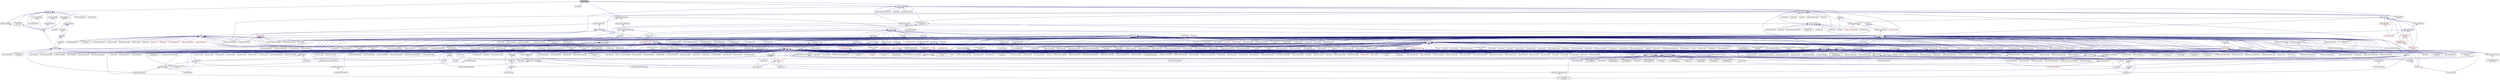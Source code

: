 digraph "find_here.hpp"
{
  edge [fontname="Helvetica",fontsize="10",labelfontname="Helvetica",labelfontsize="10"];
  node [fontname="Helvetica",fontsize="10",shape=record];
  Node70 [label="find_here.hpp",height=0.2,width=0.4,color="black", fillcolor="grey75", style="filled", fontcolor="black"];
  Node70 -> Node71 [dir="back",color="midnightblue",fontsize="10",style="solid",fontname="Helvetica"];
  Node71 [label="target.hpp",height=0.2,width=0.4,color="black", fillcolor="white", style="filled",URL="$d7/dce/host_2target_8hpp.html"];
  Node71 -> Node72 [dir="back",color="midnightblue",fontsize="10",style="solid",fontname="Helvetica"];
  Node72 [label="block_allocator.hpp",height=0.2,width=0.4,color="black", fillcolor="white", style="filled",URL="$d9/d7a/block__allocator_8hpp.html"];
  Node72 -> Node73 [dir="back",color="midnightblue",fontsize="10",style="solid",fontname="Helvetica"];
  Node73 [label="host.hpp",height=0.2,width=0.4,color="black", fillcolor="white", style="filled",URL="$dd/d78/host_8hpp.html"];
  Node73 -> Node74 [dir="back",color="midnightblue",fontsize="10",style="solid",fontname="Helvetica"];
  Node74 [label="compute.hpp",height=0.2,width=0.4,color="black", fillcolor="white", style="filled",URL="$df/dd0/compute_8hpp.html"];
  Node74 -> Node75 [dir="back",color="midnightblue",fontsize="10",style="solid",fontname="Helvetica"];
  Node75 [label="cublas_matmul.cpp",height=0.2,width=0.4,color="black", fillcolor="white", style="filled",URL="$dd/d84/cublas__matmul_8cpp.html"];
  Node74 -> Node76 [dir="back",color="midnightblue",fontsize="10",style="solid",fontname="Helvetica"];
  Node76 [label="synchronize.cpp",height=0.2,width=0.4,color="black", fillcolor="white", style="filled",URL="$da/da2/synchronize_8cpp.html"];
  Node74 -> Node77 [dir="back",color="midnightblue",fontsize="10",style="solid",fontname="Helvetica"];
  Node77 [label="stream.cpp",height=0.2,width=0.4,color="black", fillcolor="white", style="filled",URL="$da/d5f/stream_8cpp.html"];
  Node74 -> Node78 [dir="back",color="midnightblue",fontsize="10",style="solid",fontname="Helvetica"];
  Node78 [label="for_each_value_proxy.cpp",height=0.2,width=0.4,color="black", fillcolor="white", style="filled",URL="$d1/d78/for__each__value__proxy_8cpp.html"];
  Node74 -> Node79 [dir="back",color="midnightblue",fontsize="10",style="solid",fontname="Helvetica"];
  Node79 [label="block_allocator.cpp",height=0.2,width=0.4,color="black", fillcolor="white", style="filled",URL="$dc/d4a/block__allocator_8cpp.html"];
  Node74 -> Node80 [dir="back",color="midnightblue",fontsize="10",style="solid",fontname="Helvetica"];
  Node80 [label="partitioned_vector\l_target.cpp",height=0.2,width=0.4,color="black", fillcolor="white", style="filled",URL="$d9/dd1/partitioned__vector__target_8cpp.html"];
  Node71 -> Node81 [dir="back",color="midnightblue",fontsize="10",style="solid",fontname="Helvetica"];
  Node81 [label="block_executor.hpp",height=0.2,width=0.4,color="black", fillcolor="white", style="filled",URL="$dc/d6f/block__executor_8hpp.html"];
  Node81 -> Node72 [dir="back",color="midnightblue",fontsize="10",style="solid",fontname="Helvetica"];
  Node81 -> Node73 [dir="back",color="midnightblue",fontsize="10",style="solid",fontname="Helvetica"];
  Node71 -> Node82 [dir="back",color="midnightblue",fontsize="10",style="solid",fontname="Helvetica"];
  Node82 [label="default_executor.hpp",height=0.2,width=0.4,color="black", fillcolor="white", style="filled",URL="$dc/db6/compute_2host_2default__executor_8hpp.html"];
  Node82 -> Node73 [dir="back",color="midnightblue",fontsize="10",style="solid",fontname="Helvetica"];
  Node71 -> Node83 [dir="back",color="midnightblue",fontsize="10",style="solid",fontname="Helvetica"];
  Node83 [label="numa_domains.hpp",height=0.2,width=0.4,color="black", fillcolor="white", style="filled",URL="$df/d04/numa__domains_8hpp.html"];
  Node83 -> Node73 [dir="back",color="midnightblue",fontsize="10",style="solid",fontname="Helvetica"];
  Node83 -> Node84 [dir="back",color="midnightblue",fontsize="10",style="solid",fontname="Helvetica"];
  Node84 [label="numa_domains.cpp",height=0.2,width=0.4,color="black", fillcolor="white", style="filled",URL="$d1/d5a/numa__domains_8cpp.html"];
  Node71 -> Node85 [dir="back",color="midnightblue",fontsize="10",style="solid",fontname="Helvetica"];
  Node85 [label="target_distribution\l_policy.hpp",height=0.2,width=0.4,color="black", fillcolor="white", style="filled",URL="$d4/d4a/compute_2host_2target__distribution__policy_8hpp.html"];
  Node85 -> Node73 [dir="back",color="midnightblue",fontsize="10",style="solid",fontname="Helvetica"];
  Node71 -> Node86 [dir="back",color="midnightblue",fontsize="10",style="solid",fontname="Helvetica"];
  Node86 [label="access_target.hpp",height=0.2,width=0.4,color="black", fillcolor="white", style="filled",URL="$d6/d09/host_2traits_2access__target_8hpp.html"];
  Node86 -> Node73 [dir="back",color="midnightblue",fontsize="10",style="solid",fontname="Helvetica"];
  Node86 -> Node87 [dir="back",color="midnightblue",fontsize="10",style="solid",fontname="Helvetica"];
  Node87 [label="allocator_traits.hpp",height=0.2,width=0.4,color="black", fillcolor="white", style="filled",URL="$d2/d58/allocator__traits_8hpp.html"];
  Node87 -> Node88 [dir="back",color="midnightblue",fontsize="10",style="solid",fontname="Helvetica"];
  Node88 [label="iterator.hpp",height=0.2,width=0.4,color="black", fillcolor="white", style="filled",URL="$d9/dde/iterator_8hpp.html"];
  Node88 -> Node89 [dir="back",color="midnightblue",fontsize="10",style="solid",fontname="Helvetica"];
  Node89 [label="vector.hpp",height=0.2,width=0.4,color="black", fillcolor="white", style="filled",URL="$d4/d4c/compute_2vector_8hpp.html"];
  Node89 -> Node90 [dir="back",color="midnightblue",fontsize="10",style="solid",fontname="Helvetica"];
  Node90 [label="vector.hpp",height=0.2,width=0.4,color="black", fillcolor="white", style="filled",URL="$d9/d5f/compute_2serialization_2vector_8hpp.html"];
  Node90 -> Node74 [dir="back",color="midnightblue",fontsize="10",style="solid",fontname="Helvetica"];
  Node89 -> Node74 [dir="back",color="midnightblue",fontsize="10",style="solid",fontname="Helvetica"];
  Node87 -> Node91 [dir="back",color="midnightblue",fontsize="10",style="solid",fontname="Helvetica"];
  Node91 [label="traits.hpp",height=0.2,width=0.4,color="black", fillcolor="white", style="filled",URL="$d0/d7e/compute_2traits_8hpp.html"];
  Node87 -> Node89 [dir="back",color="midnightblue",fontsize="10",style="solid",fontname="Helvetica"];
  Node71 -> Node73 [dir="back",color="midnightblue",fontsize="10",style="solid",fontname="Helvetica"];
  Node71 -> Node87 [dir="back",color="midnightblue",fontsize="10",style="solid",fontname="Helvetica"];
  Node71 -> Node92 [dir="back",color="midnightblue",fontsize="10",style="solid",fontname="Helvetica"];
  Node92 [label="get_host_targets.cpp",height=0.2,width=0.4,color="black", fillcolor="white", style="filled",URL="$d0/df4/get__host__targets_8cpp.html"];
  Node71 -> Node93 [dir="back",color="midnightblue",fontsize="10",style="solid",fontname="Helvetica"];
  Node93 [label="host_target.cpp",height=0.2,width=0.4,color="black", fillcolor="white", style="filled",URL="$d1/de7/host__target_8cpp.html"];
  Node71 -> Node84 [dir="back",color="midnightblue",fontsize="10",style="solid",fontname="Helvetica"];
  Node70 -> Node94 [dir="back",color="midnightblue",fontsize="10",style="solid",fontname="Helvetica"];
  Node94 [label="hpx_fwd.hpp",height=0.2,width=0.4,color="black", fillcolor="white", style="filled",URL="$d5/d46/hpx__fwd_8hpp.html"];
  Node70 -> Node95 [dir="back",color="midnightblue",fontsize="10",style="solid",fontname="Helvetica"];
  Node95 [label="make_continuation.hpp",height=0.2,width=0.4,color="black", fillcolor="white", style="filled",URL="$d3/dec/make__continuation_8hpp.html"];
  Node95 -> Node96 [dir="back",color="midnightblue",fontsize="10",style="solid",fontname="Helvetica"];
  Node96 [label="actions.hpp",height=0.2,width=0.4,color="black", fillcolor="white", style="filled",URL="$d4/dad/actions_8hpp.html"];
  Node96 -> Node97 [dir="back",color="midnightblue",fontsize="10",style="solid",fontname="Helvetica"];
  Node97 [label="1d_stencil_4_throttle.cpp",height=0.2,width=0.4,color="black", fillcolor="white", style="filled",URL="$d6/de5/1d__stencil__4__throttle_8cpp.html"];
  Node96 -> Node98 [dir="back",color="midnightblue",fontsize="10",style="solid",fontname="Helvetica"];
  Node98 [label="template_accumulator.hpp",height=0.2,width=0.4,color="black", fillcolor="white", style="filled",URL="$d0/d3f/server_2template__accumulator_8hpp.html"];
  Node98 -> Node99 [dir="back",color="midnightblue",fontsize="10",style="solid",fontname="Helvetica"];
  Node99 [label="template_accumulator.hpp",height=0.2,width=0.4,color="black", fillcolor="white", style="filled",URL="$dd/da9/template__accumulator_8hpp.html"];
  Node99 -> Node100 [dir="back",color="midnightblue",fontsize="10",style="solid",fontname="Helvetica"];
  Node100 [label="template_accumulator\l_client.cpp",height=0.2,width=0.4,color="black", fillcolor="white", style="filled",URL="$df/d93/template__accumulator__client_8cpp.html"];
  Node96 -> Node101 [dir="back",color="midnightblue",fontsize="10",style="solid",fontname="Helvetica"];
  Node101 [label="template_function_accumulator\l_client.cpp",height=0.2,width=0.4,color="black", fillcolor="white", style="filled",URL="$d0/dc6/template__function__accumulator__client_8cpp.html"];
  Node96 -> Node102 [dir="back",color="midnightblue",fontsize="10",style="solid",fontname="Helvetica"];
  Node102 [label="allgather_and_gate.hpp",height=0.2,width=0.4,color="black", fillcolor="white", style="filled",URL="$d9/dbb/allgather__and__gate_8hpp.html"];
  Node102 -> Node103 [dir="back",color="midnightblue",fontsize="10",style="solid",fontname="Helvetica"];
  Node103 [label="allgather_module.cpp",height=0.2,width=0.4,color="black", fillcolor="white", style="filled",URL="$df/de4/allgather__module_8cpp.html"];
  Node102 -> Node104 [dir="back",color="midnightblue",fontsize="10",style="solid",fontname="Helvetica"];
  Node104 [label="allgather_and_gate.cpp",height=0.2,width=0.4,color="black", fillcolor="white", style="filled",URL="$d1/d56/allgather__and__gate_8cpp.html"];
  Node102 -> Node105 [dir="back",color="midnightblue",fontsize="10",style="solid",fontname="Helvetica"];
  Node105 [label="ag_client.cpp",height=0.2,width=0.4,color="black", fillcolor="white", style="filled",URL="$d4/d5d/ag__client_8cpp.html"];
  Node96 -> Node106 [dir="back",color="midnightblue",fontsize="10",style="solid",fontname="Helvetica"];
  Node106 [label="apex_balance.cpp",height=0.2,width=0.4,color="black", fillcolor="white", style="filled",URL="$d4/d8e/apex__balance_8cpp.html"];
  Node96 -> Node107 [dir="back",color="midnightblue",fontsize="10",style="solid",fontname="Helvetica"];
  Node107 [label="apex_fibonacci.cpp",height=0.2,width=0.4,color="black", fillcolor="white", style="filled",URL="$de/de1/apex__fibonacci_8cpp.html"];
  Node96 -> Node108 [dir="back",color="midnightblue",fontsize="10",style="solid",fontname="Helvetica"];
  Node108 [label="apex_policy_engine\l_active_thread_count.cpp",height=0.2,width=0.4,color="black", fillcolor="white", style="filled",URL="$d5/d01/apex__policy__engine__active__thread__count_8cpp.html"];
  Node96 -> Node109 [dir="back",color="midnightblue",fontsize="10",style="solid",fontname="Helvetica"];
  Node109 [label="apex_policy_engine\l_events.cpp",height=0.2,width=0.4,color="black", fillcolor="white", style="filled",URL="$df/d0f/apex__policy__engine__events_8cpp.html"];
  Node96 -> Node110 [dir="back",color="midnightblue",fontsize="10",style="solid",fontname="Helvetica"];
  Node110 [label="apex_policy_engine\l_periodic.cpp",height=0.2,width=0.4,color="black", fillcolor="white", style="filled",URL="$d5/d7b/apex__policy__engine__periodic_8cpp.html"];
  Node96 -> Node111 [dir="back",color="midnightblue",fontsize="10",style="solid",fontname="Helvetica"];
  Node111 [label="async_io_action.cpp",height=0.2,width=0.4,color="black", fillcolor="white", style="filled",URL="$d3/df5/async__io__action_8cpp.html"];
  Node96 -> Node112 [dir="back",color="midnightblue",fontsize="10",style="solid",fontname="Helvetica"];
  Node112 [label="cancelable_action.hpp",height=0.2,width=0.4,color="black", fillcolor="white", style="filled",URL="$d5/d4d/server_2cancelable__action_8hpp.html"];
  Node112 -> Node113 [dir="back",color="midnightblue",fontsize="10",style="solid",fontname="Helvetica"];
  Node113 [label="cancelable_action.cpp",height=0.2,width=0.4,color="black", fillcolor="white", style="filled",URL="$d5/d0c/cancelable__action_8cpp.html"];
  Node112 -> Node114 [dir="back",color="midnightblue",fontsize="10",style="solid",fontname="Helvetica"];
  Node114 [label="cancelable_action.hpp",height=0.2,width=0.4,color="black", fillcolor="white", style="filled",URL="$d0/da3/stubs_2cancelable__action_8hpp.html"];
  Node114 -> Node115 [dir="back",color="midnightblue",fontsize="10",style="solid",fontname="Helvetica"];
  Node115 [label="cancelable_action.hpp",height=0.2,width=0.4,color="black", fillcolor="white", style="filled",URL="$d6/d28/cancelable__action_8hpp.html"];
  Node115 -> Node116 [dir="back",color="midnightblue",fontsize="10",style="solid",fontname="Helvetica"];
  Node116 [label="cancelable_action_client.cpp",height=0.2,width=0.4,color="black", fillcolor="white", style="filled",URL="$d1/db8/cancelable__action__client_8cpp.html"];
  Node96 -> Node117 [dir="back",color="midnightblue",fontsize="10",style="solid",fontname="Helvetica"];
  Node117 [label="hello_world_component.hpp",height=0.2,width=0.4,color="black", fillcolor="white", style="filled",URL="$df/df0/hello__world__component_8hpp.html"];
  Node117 -> Node118 [dir="back",color="midnightblue",fontsize="10",style="solid",fontname="Helvetica"];
  Node118 [label="hello_world_client.cpp",height=0.2,width=0.4,color="black", fillcolor="white", style="filled",URL="$d5/da6/hello__world__client_8cpp.html"];
  Node117 -> Node119 [dir="back",color="midnightblue",fontsize="10",style="solid",fontname="Helvetica"];
  Node119 [label="hello_world_component.cpp",height=0.2,width=0.4,color="black", fillcolor="white", style="filled",URL="$d8/daa/hello__world__component_8cpp.html"];
  Node96 -> Node120 [dir="back",color="midnightblue",fontsize="10",style="solid",fontname="Helvetica"];
  Node120 [label="interpolate1d_client.cpp",height=0.2,width=0.4,color="black", fillcolor="white", style="filled",URL="$d4/da6/interpolate1d__client_8cpp.html"];
  Node96 -> Node121 [dir="back",color="midnightblue",fontsize="10",style="solid",fontname="Helvetica"];
  Node121 [label="component_ctors.cpp",height=0.2,width=0.4,color="black", fillcolor="white", style="filled",URL="$d3/d2a/component__ctors_8cpp.html"];
  Node96 -> Node122 [dir="back",color="midnightblue",fontsize="10",style="solid",fontname="Helvetica"];
  Node122 [label="component_in_executable.cpp",height=0.2,width=0.4,color="black", fillcolor="white", style="filled",URL="$d8/d4b/component__in__executable_8cpp.html"];
  Node96 -> Node123 [dir="back",color="midnightblue",fontsize="10",style="solid",fontname="Helvetica"];
  Node123 [label="component_inheritance.cpp",height=0.2,width=0.4,color="black", fillcolor="white", style="filled",URL="$d8/d55/component__inheritance_8cpp.html"];
  Node96 -> Node124 [dir="back",color="midnightblue",fontsize="10",style="solid",fontname="Helvetica"];
  Node124 [label="component_with_executor.cpp",height=0.2,width=0.4,color="black", fillcolor="white", style="filled",URL="$d4/d20/component__with__executor_8cpp.html"];
  Node96 -> Node125 [dir="back",color="midnightblue",fontsize="10",style="solid",fontname="Helvetica"];
  Node125 [label="factorial.cpp",height=0.2,width=0.4,color="black", fillcolor="white", style="filled",URL="$d9/d00/factorial_8cpp.html"];
  Node96 -> Node126 [dir="back",color="midnightblue",fontsize="10",style="solid",fontname="Helvetica"];
  Node126 [label="fibonacci.cpp",height=0.2,width=0.4,color="black", fillcolor="white", style="filled",URL="$d9/d89/fibonacci_8cpp.html"];
  Node96 -> Node127 [dir="back",color="midnightblue",fontsize="10",style="solid",fontname="Helvetica"];
  Node127 [label="fibonacci_await.cpp",height=0.2,width=0.4,color="black", fillcolor="white", style="filled",URL="$dc/d1c/fibonacci__await_8cpp.html"];
  Node96 -> Node128 [dir="back",color="midnightblue",fontsize="10",style="solid",fontname="Helvetica"];
  Node128 [label="fibonacci_dataflow.cpp",height=0.2,width=0.4,color="black", fillcolor="white", style="filled",URL="$df/d3d/fibonacci__dataflow_8cpp.html"];
  Node96 -> Node129 [dir="back",color="midnightblue",fontsize="10",style="solid",fontname="Helvetica"];
  Node129 [label="fibonacci_futures.cpp",height=0.2,width=0.4,color="black", fillcolor="white", style="filled",URL="$d6/de3/fibonacci__futures_8cpp.html"];
  Node96 -> Node130 [dir="back",color="midnightblue",fontsize="10",style="solid",fontname="Helvetica"];
  Node130 [label="fibonacci_futures_distributed.cpp",height=0.2,width=0.4,color="black", fillcolor="white", style="filled",URL="$d1/dc9/fibonacci__futures__distributed_8cpp.html"];
  Node96 -> Node131 [dir="back",color="midnightblue",fontsize="10",style="solid",fontname="Helvetica"];
  Node131 [label="fibonacci_one.cpp",height=0.2,width=0.4,color="black", fillcolor="white", style="filled",URL="$d8/d78/fibonacci__one_8cpp.html"];
  Node96 -> Node132 [dir="back",color="midnightblue",fontsize="10",style="solid",fontname="Helvetica"];
  Node132 [label="fractals.cpp",height=0.2,width=0.4,color="black", fillcolor="white", style="filled",URL="$d8/d58/fractals_8cpp.html"];
  Node96 -> Node133 [dir="back",color="midnightblue",fontsize="10",style="solid",fontname="Helvetica"];
  Node133 [label="fractals_executor.cpp",height=0.2,width=0.4,color="black", fillcolor="white", style="filled",URL="$d9/da9/fractals__executor_8cpp.html"];
  Node96 -> Node134 [dir="back",color="midnightblue",fontsize="10",style="solid",fontname="Helvetica"];
  Node134 [label="fractals_struct.cpp",height=0.2,width=0.4,color="black", fillcolor="white", style="filled",URL="$d8/d2f/fractals__struct_8cpp.html"];
  Node96 -> Node135 [dir="back",color="midnightblue",fontsize="10",style="solid",fontname="Helvetica"];
  Node135 [label="hello_world.cpp",height=0.2,width=0.4,color="black", fillcolor="white", style="filled",URL="$d0/d67/hello__world_8cpp.html"];
  Node96 -> Node136 [dir="back",color="midnightblue",fontsize="10",style="solid",fontname="Helvetica"];
  Node136 [label="pingpong.cpp",height=0.2,width=0.4,color="black", fillcolor="white", style="filled",URL="$dd/d4d/pingpong_8cpp.html"];
  Node96 -> Node137 [dir="back",color="midnightblue",fontsize="10",style="solid",fontname="Helvetica"];
  Node137 [label="print_to_console.cpp",height=0.2,width=0.4,color="black", fillcolor="white", style="filled",URL="$d7/de6/print__to__console_8cpp.html"];
  Node96 -> Node138 [dir="back",color="midnightblue",fontsize="10",style="solid",fontname="Helvetica"];
  Node138 [label="sierpinski.cpp",height=0.2,width=0.4,color="black", fillcolor="white", style="filled",URL="$d3/d7e/sierpinski_8cpp.html"];
  Node96 -> Node139 [dir="back",color="midnightblue",fontsize="10",style="solid",fontname="Helvetica"];
  Node139 [label="sheneos_compare.cpp",height=0.2,width=0.4,color="black", fillcolor="white", style="filled",URL="$dc/d11/sheneos__compare_8cpp.html"];
  Node96 -> Node140 [dir="back",color="midnightblue",fontsize="10",style="solid",fontname="Helvetica"];
  Node140 [label="spell_check_file.cpp",height=0.2,width=0.4,color="black", fillcolor="white", style="filled",URL="$df/df7/spell__check__file_8cpp.html"];
  Node96 -> Node141 [dir="back",color="midnightblue",fontsize="10",style="solid",fontname="Helvetica"];
  Node141 [label="spell_check_simple.cpp",height=0.2,width=0.4,color="black", fillcolor="white", style="filled",URL="$dd/d54/spell__check__simple_8cpp.html"];
  Node96 -> Node142 [dir="back",color="midnightblue",fontsize="10",style="solid",fontname="Helvetica"];
  Node142 [label="simple_central_tuplespace\l_client.cpp",height=0.2,width=0.4,color="black", fillcolor="white", style="filled",URL="$d1/d7b/simple__central__tuplespace__client_8cpp.html"];
  Node96 -> Node143 [dir="back",color="midnightblue",fontsize="10",style="solid",fontname="Helvetica"];
  Node143 [label="lcos.hpp",height=0.2,width=0.4,color="black", fillcolor="white", style="filled",URL="$d5/deb/lcos_8hpp.html"];
  Node143 -> Node104 [dir="back",color="midnightblue",fontsize="10",style="solid",fontname="Helvetica"];
  Node143 -> Node106 [dir="back",color="midnightblue",fontsize="10",style="solid",fontname="Helvetica"];
  Node143 -> Node108 [dir="back",color="midnightblue",fontsize="10",style="solid",fontname="Helvetica"];
  Node143 -> Node109 [dir="back",color="midnightblue",fontsize="10",style="solid",fontname="Helvetica"];
  Node143 -> Node110 [dir="back",color="midnightblue",fontsize="10",style="solid",fontname="Helvetica"];
  Node143 -> Node144 [dir="back",color="midnightblue",fontsize="10",style="solid",fontname="Helvetica"];
  Node144 [label="heartbeat.cpp",height=0.2,width=0.4,color="black", fillcolor="white", style="filled",URL="$d8/d98/heartbeat_8cpp.html"];
  Node143 -> Node117 [dir="back",color="midnightblue",fontsize="10",style="solid",fontname="Helvetica"];
  Node143 -> Node145 [dir="back",color="midnightblue",fontsize="10",style="solid",fontname="Helvetica"];
  Node145 [label="row.hpp",height=0.2,width=0.4,color="black", fillcolor="white", style="filled",URL="$dc/d69/row_8hpp.html"];
  Node145 -> Node146 [dir="back",color="midnightblue",fontsize="10",style="solid",fontname="Helvetica"];
  Node146 [label="grid.hpp",height=0.2,width=0.4,color="black", fillcolor="white", style="filled",URL="$dc/d8a/grid_8hpp.html"];
  Node146 -> Node147 [dir="back",color="midnightblue",fontsize="10",style="solid",fontname="Helvetica"];
  Node147 [label="jacobi.cpp",height=0.2,width=0.4,color="black", fillcolor="white", style="filled",URL="$d2/d27/jacobi_8cpp.html"];
  Node146 -> Node148 [dir="back",color="midnightblue",fontsize="10",style="solid",fontname="Helvetica"];
  Node148 [label="solver.hpp",height=0.2,width=0.4,color="black", fillcolor="white", style="filled",URL="$db/d9a/server_2solver_8hpp.html"];
  Node148 -> Node149 [dir="back",color="midnightblue",fontsize="10",style="solid",fontname="Helvetica"];
  Node149 [label="solver.hpp",height=0.2,width=0.4,color="black", fillcolor="white", style="filled",URL="$d2/d1c/solver_8hpp.html"];
  Node149 -> Node147 [dir="back",color="midnightblue",fontsize="10",style="solid",fontname="Helvetica"];
  Node148 -> Node150 [dir="back",color="midnightblue",fontsize="10",style="solid",fontname="Helvetica"];
  Node150 [label="solver.cpp",height=0.2,width=0.4,color="black", fillcolor="white", style="filled",URL="$d6/d94/solver_8cpp.html"];
  Node146 -> Node149 [dir="back",color="midnightblue",fontsize="10",style="solid",fontname="Helvetica"];
  Node146 -> Node151 [dir="back",color="midnightblue",fontsize="10",style="solid",fontname="Helvetica"];
  Node151 [label="grid.cpp",height=0.2,width=0.4,color="black", fillcolor="white", style="filled",URL="$d6/d1b/jacobi__component_2grid_8cpp.html"];
  Node145 -> Node152 [dir="back",color="midnightblue",fontsize="10",style="solid",fontname="Helvetica"];
  Node152 [label="stencil_iterator.hpp",height=0.2,width=0.4,color="black", fillcolor="white", style="filled",URL="$dc/d5c/server_2stencil__iterator_8hpp.html"];
  Node152 -> Node148 [dir="back",color="midnightblue",fontsize="10",style="solid",fontname="Helvetica"];
  Node152 -> Node153 [dir="back",color="midnightblue",fontsize="10",style="solid",fontname="Helvetica"];
  Node153 [label="stencil_iterator.cpp",height=0.2,width=0.4,color="black", fillcolor="white", style="filled",URL="$d6/de1/server_2stencil__iterator_8cpp.html"];
  Node152 -> Node154 [dir="back",color="midnightblue",fontsize="10",style="solid",fontname="Helvetica"];
  Node154 [label="stencil_iterator.cpp",height=0.2,width=0.4,color="black", fillcolor="white", style="filled",URL="$d7/d71/stencil__iterator_8cpp.html"];
  Node145 -> Node151 [dir="back",color="midnightblue",fontsize="10",style="solid",fontname="Helvetica"];
  Node143 -> Node155 [dir="back",color="midnightblue",fontsize="10",style="solid",fontname="Helvetica"];
  Node155 [label="stencil_iterator.hpp",height=0.2,width=0.4,color="black", fillcolor="white", style="filled",URL="$d4/dc8/stencil__iterator_8hpp.html"];
  Node155 -> Node148 [dir="back",color="midnightblue",fontsize="10",style="solid",fontname="Helvetica"];
  Node155 -> Node152 [dir="back",color="midnightblue",fontsize="10",style="solid",fontname="Helvetica"];
  Node155 -> Node154 [dir="back",color="midnightblue",fontsize="10",style="solid",fontname="Helvetica"];
  Node143 -> Node152 [dir="back",color="midnightblue",fontsize="10",style="solid",fontname="Helvetica"];
  Node143 -> Node156 [dir="back",color="midnightblue",fontsize="10",style="solid",fontname="Helvetica"];
  Node156 [label="jacobi_hpx.cpp",height=0.2,width=0.4,color="black", fillcolor="white", style="filled",URL="$d8/d72/jacobi__hpx_8cpp.html"];
  Node143 -> Node157 [dir="back",color="midnightblue",fontsize="10",style="solid",fontname="Helvetica"];
  Node157 [label="jacobi_nonuniform_hpx.cpp",height=0.2,width=0.4,color="black", fillcolor="white", style="filled",URL="$de/d56/jacobi__nonuniform__hpx_8cpp.html"];
  Node143 -> Node158 [dir="back",color="midnightblue",fontsize="10",style="solid",fontname="Helvetica"];
  Node158 [label="enumerate_threads.cpp",height=0.2,width=0.4,color="black", fillcolor="white", style="filled",URL="$d3/dd4/enumerate__threads_8cpp.html"];
  Node143 -> Node127 [dir="back",color="midnightblue",fontsize="10",style="solid",fontname="Helvetica"];
  Node143 -> Node128 [dir="back",color="midnightblue",fontsize="10",style="solid",fontname="Helvetica"];
  Node143 -> Node129 [dir="back",color="midnightblue",fontsize="10",style="solid",fontname="Helvetica"];
  Node143 -> Node130 [dir="back",color="midnightblue",fontsize="10",style="solid",fontname="Helvetica"];
  Node143 -> Node132 [dir="back",color="midnightblue",fontsize="10",style="solid",fontname="Helvetica"];
  Node143 -> Node133 [dir="back",color="midnightblue",fontsize="10",style="solid",fontname="Helvetica"];
  Node143 -> Node134 [dir="back",color="midnightblue",fontsize="10",style="solid",fontname="Helvetica"];
  Node143 -> Node135 [dir="back",color="midnightblue",fontsize="10",style="solid",fontname="Helvetica"];
  Node143 -> Node159 [dir="back",color="midnightblue",fontsize="10",style="solid",fontname="Helvetica"];
  Node159 [label="latch_local.cpp",height=0.2,width=0.4,color="black", fillcolor="white", style="filled",URL="$dd/dd3/latch__local_8cpp.html"];
  Node143 -> Node160 [dir="back",color="midnightblue",fontsize="10",style="solid",fontname="Helvetica"];
  Node160 [label="latch_remote.cpp",height=0.2,width=0.4,color="black", fillcolor="white", style="filled",URL="$df/d59/latch__remote_8cpp.html"];
  Node143 -> Node161 [dir="back",color="midnightblue",fontsize="10",style="solid",fontname="Helvetica"];
  Node161 [label="local_channel.cpp",height=0.2,width=0.4,color="black", fillcolor="white", style="filled",URL="$d0/d3e/local__channel_8cpp.html"];
  Node143 -> Node136 [dir="back",color="midnightblue",fontsize="10",style="solid",fontname="Helvetica"];
  Node143 -> Node162 [dir="back",color="midnightblue",fontsize="10",style="solid",fontname="Helvetica"];
  Node162 [label="shared_mutex.cpp",height=0.2,width=0.4,color="black", fillcolor="white", style="filled",URL="$da/d0b/shared__mutex_8cpp.html"];
  Node143 -> Node163 [dir="back",color="midnightblue",fontsize="10",style="solid",fontname="Helvetica"];
  Node163 [label="wait_composition.cpp",height=0.2,width=0.4,color="black", fillcolor="white", style="filled",URL="$d6/d13/wait__composition_8cpp.html"];
  Node143 -> Node139 [dir="back",color="midnightblue",fontsize="10",style="solid",fontname="Helvetica"];
  Node143 -> Node140 [dir="back",color="midnightblue",fontsize="10",style="solid",fontname="Helvetica"];
  Node143 -> Node141 [dir="back",color="midnightblue",fontsize="10",style="solid",fontname="Helvetica"];
  Node143 -> Node142 [dir="back",color="midnightblue",fontsize="10",style="solid",fontname="Helvetica"];
  Node143 -> Node164 [dir="back",color="midnightblue",fontsize="10",style="solid",fontname="Helvetica"];
  Node164 [label="hpx.hpp",height=0.2,width=0.4,color="red", fillcolor="white", style="filled",URL="$d0/daa/hpx_8hpp.html"];
  Node164 -> Node165 [dir="back",color="midnightblue",fontsize="10",style="solid",fontname="Helvetica"];
  Node165 [label="1d_stencil_1.cpp",height=0.2,width=0.4,color="black", fillcolor="white", style="filled",URL="$d2/db1/1d__stencil__1_8cpp.html"];
  Node164 -> Node166 [dir="back",color="midnightblue",fontsize="10",style="solid",fontname="Helvetica"];
  Node166 [label="1d_stencil_2.cpp",height=0.2,width=0.4,color="black", fillcolor="white", style="filled",URL="$d3/dd1/1d__stencil__2_8cpp.html"];
  Node164 -> Node167 [dir="back",color="midnightblue",fontsize="10",style="solid",fontname="Helvetica"];
  Node167 [label="1d_stencil_3.cpp",height=0.2,width=0.4,color="black", fillcolor="white", style="filled",URL="$db/d19/1d__stencil__3_8cpp.html"];
  Node164 -> Node168 [dir="back",color="midnightblue",fontsize="10",style="solid",fontname="Helvetica"];
  Node168 [label="1d_stencil_4.cpp",height=0.2,width=0.4,color="black", fillcolor="white", style="filled",URL="$d1/d7d/1d__stencil__4_8cpp.html"];
  Node164 -> Node169 [dir="back",color="midnightblue",fontsize="10",style="solid",fontname="Helvetica"];
  Node169 [label="1d_stencil_4_parallel.cpp",height=0.2,width=0.4,color="black", fillcolor="white", style="filled",URL="$d6/d05/1d__stencil__4__parallel_8cpp.html"];
  Node164 -> Node170 [dir="back",color="midnightblue",fontsize="10",style="solid",fontname="Helvetica"];
  Node170 [label="1d_stencil_4_repart.cpp",height=0.2,width=0.4,color="black", fillcolor="white", style="filled",URL="$d0/d6b/1d__stencil__4__repart_8cpp.html"];
  Node164 -> Node97 [dir="back",color="midnightblue",fontsize="10",style="solid",fontname="Helvetica"];
  Node164 -> Node171 [dir="back",color="midnightblue",fontsize="10",style="solid",fontname="Helvetica"];
  Node171 [label="1d_stencil_5.cpp",height=0.2,width=0.4,color="black", fillcolor="white", style="filled",URL="$d7/d2a/1d__stencil__5_8cpp.html"];
  Node164 -> Node172 [dir="back",color="midnightblue",fontsize="10",style="solid",fontname="Helvetica"];
  Node172 [label="1d_stencil_6.cpp",height=0.2,width=0.4,color="black", fillcolor="white", style="filled",URL="$db/de7/1d__stencil__6_8cpp.html"];
  Node164 -> Node173 [dir="back",color="midnightblue",fontsize="10",style="solid",fontname="Helvetica"];
  Node173 [label="1d_stencil_7.cpp",height=0.2,width=0.4,color="black", fillcolor="white", style="filled",URL="$d4/d5a/1d__stencil__7_8cpp.html"];
  Node164 -> Node174 [dir="back",color="midnightblue",fontsize="10",style="solid",fontname="Helvetica"];
  Node174 [label="1d_stencil_8.cpp",height=0.2,width=0.4,color="black", fillcolor="white", style="filled",URL="$df/de0/1d__stencil__8_8cpp.html"];
  Node164 -> Node175 [dir="back",color="midnightblue",fontsize="10",style="solid",fontname="Helvetica"];
  Node175 [label="accumulator.cpp",height=0.2,width=0.4,color="black", fillcolor="white", style="filled",URL="$d1/d81/accumulator_8cpp.html"];
  Node164 -> Node176 [dir="back",color="midnightblue",fontsize="10",style="solid",fontname="Helvetica"];
  Node176 [label="accumulator.hpp",height=0.2,width=0.4,color="black", fillcolor="white", style="filled",URL="$d4/d9d/server_2accumulator_8hpp.html"];
  Node176 -> Node175 [dir="back",color="midnightblue",fontsize="10",style="solid",fontname="Helvetica"];
  Node176 -> Node177 [dir="back",color="midnightblue",fontsize="10",style="solid",fontname="Helvetica"];
  Node177 [label="accumulator.hpp",height=0.2,width=0.4,color="black", fillcolor="white", style="filled",URL="$d8/d5e/accumulator_8hpp.html"];
  Node177 -> Node178 [dir="back",color="midnightblue",fontsize="10",style="solid",fontname="Helvetica"];
  Node178 [label="accumulator_client.cpp",height=0.2,width=0.4,color="black", fillcolor="white", style="filled",URL="$d7/dd0/accumulator__client_8cpp.html"];
  Node164 -> Node179 [dir="back",color="midnightblue",fontsize="10",style="solid",fontname="Helvetica"];
  Node179 [label="template_function_accumulator.hpp",height=0.2,width=0.4,color="black", fillcolor="white", style="filled",URL="$d7/da6/server_2template__function__accumulator_8hpp.html"];
  Node179 -> Node180 [dir="back",color="midnightblue",fontsize="10",style="solid",fontname="Helvetica"];
  Node180 [label="template_function_accumulator.cpp",height=0.2,width=0.4,color="black", fillcolor="white", style="filled",URL="$d5/d02/template__function__accumulator_8cpp.html"];
  Node179 -> Node181 [dir="back",color="midnightblue",fontsize="10",style="solid",fontname="Helvetica"];
  Node181 [label="template_function_accumulator.hpp",height=0.2,width=0.4,color="black", fillcolor="white", style="filled",URL="$d3/de9/template__function__accumulator_8hpp.html"];
  Node181 -> Node101 [dir="back",color="midnightblue",fontsize="10",style="solid",fontname="Helvetica"];
  Node164 -> Node182 [dir="back",color="midnightblue",fontsize="10",style="solid",fontname="Helvetica"];
  Node182 [label="template_accumulator.cpp",height=0.2,width=0.4,color="black", fillcolor="white", style="filled",URL="$d0/d4a/template__accumulator_8cpp.html"];
  Node164 -> Node180 [dir="back",color="midnightblue",fontsize="10",style="solid",fontname="Helvetica"];
  Node164 -> Node181 [dir="back",color="midnightblue",fontsize="10",style="solid",fontname="Helvetica"];
  Node164 -> Node103 [dir="back",color="midnightblue",fontsize="10",style="solid",fontname="Helvetica"];
  Node164 -> Node183 [dir="back",color="midnightblue",fontsize="10",style="solid",fontname="Helvetica"];
  Node183 [label="allgather.cpp",height=0.2,width=0.4,color="black", fillcolor="white", style="filled",URL="$d7/d06/allgather_8cpp.html"];
  Node164 -> Node104 [dir="back",color="midnightblue",fontsize="10",style="solid",fontname="Helvetica"];
  Node164 -> Node105 [dir="back",color="midnightblue",fontsize="10",style="solid",fontname="Helvetica"];
  Node164 -> Node184 [dir="back",color="midnightblue",fontsize="10",style="solid",fontname="Helvetica"];
  Node184 [label="hpx_thread_phase.cpp",height=0.2,width=0.4,color="black", fillcolor="white", style="filled",URL="$d5/dca/hpx__thread__phase_8cpp.html"];
  Node164 -> Node185 [dir="back",color="midnightblue",fontsize="10",style="solid",fontname="Helvetica"];
  Node185 [label="os_thread_num.cpp",height=0.2,width=0.4,color="black", fillcolor="white", style="filled",URL="$d2/dfb/os__thread__num_8cpp.html"];
  Node164 -> Node113 [dir="back",color="midnightblue",fontsize="10",style="solid",fontname="Helvetica"];
  Node164 -> Node112 [dir="back",color="midnightblue",fontsize="10",style="solid",fontname="Helvetica"];
  Node164 -> Node114 [dir="back",color="midnightblue",fontsize="10",style="solid",fontname="Helvetica"];
  Node164 -> Node116 [dir="back",color="midnightblue",fontsize="10",style="solid",fontname="Helvetica"];
  Node164 -> Node75 [dir="back",color="midnightblue",fontsize="10",style="solid",fontname="Helvetica"];
  Node164 -> Node186 [dir="back",color="midnightblue",fontsize="10",style="solid",fontname="Helvetica"];
  Node186 [label="win_perf_counters.cpp",height=0.2,width=0.4,color="black", fillcolor="white", style="filled",URL="$d8/d11/win__perf__counters_8cpp.html"];
  Node164 -> Node187 [dir="back",color="midnightblue",fontsize="10",style="solid",fontname="Helvetica"];
  Node187 [label="win_perf_counters.hpp",height=0.2,width=0.4,color="black", fillcolor="white", style="filled",URL="$d5/da7/win__perf__counters_8hpp.html"];
  Node164 -> Node117 [dir="back",color="midnightblue",fontsize="10",style="solid",fontname="Helvetica"];
  Node164 -> Node188 [dir="back",color="midnightblue",fontsize="10",style="solid",fontname="Helvetica"];
  Node188 [label="interpolate1d.cpp",height=0.2,width=0.4,color="black", fillcolor="white", style="filled",URL="$d0/d05/interpolate1d_8cpp.html"];
  Node164 -> Node189 [dir="back",color="midnightblue",fontsize="10",style="solid",fontname="Helvetica"];
  Node189 [label="partition.hpp",height=0.2,width=0.4,color="black", fillcolor="white", style="filled",URL="$d0/d7a/examples_2interpolate1d_2interpolate1d_2partition_8hpp.html"];
  Node189 -> Node188 [dir="back",color="midnightblue",fontsize="10",style="solid",fontname="Helvetica"];
  Node189 -> Node190 [dir="back",color="midnightblue",fontsize="10",style="solid",fontname="Helvetica"];
  Node190 [label="interpolate1d.hpp",height=0.2,width=0.4,color="black", fillcolor="white", style="filled",URL="$d4/dc7/interpolate1d_8hpp.html"];
  Node190 -> Node188 [dir="back",color="midnightblue",fontsize="10",style="solid",fontname="Helvetica"];
  Node190 -> Node120 [dir="back",color="midnightblue",fontsize="10",style="solid",fontname="Helvetica"];
  Node164 -> Node191 [dir="back",color="midnightblue",fontsize="10",style="solid",fontname="Helvetica"];
  Node191 [label="partition.hpp",height=0.2,width=0.4,color="black", fillcolor="white", style="filled",URL="$d0/dff/examples_2interpolate1d_2interpolate1d_2server_2partition_8hpp.html"];
  Node191 -> Node189 [dir="back",color="midnightblue",fontsize="10",style="solid",fontname="Helvetica"];
  Node191 -> Node192 [dir="back",color="midnightblue",fontsize="10",style="solid",fontname="Helvetica"];
  Node192 [label="partition.cpp",height=0.2,width=0.4,color="black", fillcolor="white", style="filled",URL="$d0/d4f/examples_2interpolate1d_2interpolate1d_2server_2partition_8cpp.html"];
  Node164 -> Node190 [dir="back",color="midnightblue",fontsize="10",style="solid",fontname="Helvetica"];
  Node164 -> Node193 [dir="back",color="midnightblue",fontsize="10",style="solid",fontname="Helvetica"];
  Node193 [label="read_values.cpp",height=0.2,width=0.4,color="black", fillcolor="white", style="filled",URL="$d0/d8c/interpolate1d_2interpolate1d_2read__values_8cpp.html"];
  Node164 -> Node192 [dir="back",color="midnightblue",fontsize="10",style="solid",fontname="Helvetica"];
  Node164 -> Node147 [dir="back",color="midnightblue",fontsize="10",style="solid",fontname="Helvetica"];
  Node164 -> Node151 [dir="back",color="midnightblue",fontsize="10",style="solid",fontname="Helvetica"];
  Node164 -> Node194 [dir="back",color="midnightblue",fontsize="10",style="solid",fontname="Helvetica"];
  Node194 [label="row.cpp",height=0.2,width=0.4,color="black", fillcolor="white", style="filled",URL="$d3/d86/server_2row_8cpp.html"];
  Node164 -> Node150 [dir="back",color="midnightblue",fontsize="10",style="solid",fontname="Helvetica"];
  Node164 -> Node153 [dir="back",color="midnightblue",fontsize="10",style="solid",fontname="Helvetica"];
  Node164 -> Node154 [dir="back",color="midnightblue",fontsize="10",style="solid",fontname="Helvetica"];
  Node164 -> Node195 [dir="back",color="midnightblue",fontsize="10",style="solid",fontname="Helvetica"];
  Node195 [label="jacobi.cpp",height=0.2,width=0.4,color="black", fillcolor="white", style="filled",URL="$d3/d44/smp_2jacobi_8cpp.html"];
  Node164 -> Node156 [dir="back",color="midnightblue",fontsize="10",style="solid",fontname="Helvetica"];
  Node164 -> Node196 [dir="back",color="midnightblue",fontsize="10",style="solid",fontname="Helvetica"];
  Node196 [label="jacobi_nonuniform.cpp",height=0.2,width=0.4,color="black", fillcolor="white", style="filled",URL="$dd/ddc/jacobi__nonuniform_8cpp.html"];
  Node164 -> Node157 [dir="back",color="midnightblue",fontsize="10",style="solid",fontname="Helvetica"];
  Node164 -> Node197 [dir="back",color="midnightblue",fontsize="10",style="solid",fontname="Helvetica"];
  Node197 [label="nqueen.cpp",height=0.2,width=0.4,color="black", fillcolor="white", style="filled",URL="$db/dca/nqueen_8cpp.html"];
  Node164 -> Node198 [dir="back",color="midnightblue",fontsize="10",style="solid",fontname="Helvetica"];
  Node198 [label="nqueen.hpp",height=0.2,width=0.4,color="black", fillcolor="white", style="filled",URL="$de/d58/server_2nqueen_8hpp.html"];
  Node198 -> Node197 [dir="back",color="midnightblue",fontsize="10",style="solid",fontname="Helvetica"];
  Node198 -> Node199 [dir="back",color="midnightblue",fontsize="10",style="solid",fontname="Helvetica"];
  Node199 [label="nqueen.hpp",height=0.2,width=0.4,color="black", fillcolor="white", style="filled",URL="$da/dfd/stubs_2nqueen_8hpp.html"];
  Node199 -> Node200 [dir="back",color="midnightblue",fontsize="10",style="solid",fontname="Helvetica"];
  Node200 [label="nqueen.hpp",height=0.2,width=0.4,color="black", fillcolor="white", style="filled",URL="$d0/d07/nqueen_8hpp.html"];
  Node200 -> Node201 [dir="back",color="midnightblue",fontsize="10",style="solid",fontname="Helvetica"];
  Node201 [label="nqueen_client.cpp",height=0.2,width=0.4,color="black", fillcolor="white", style="filled",URL="$d3/d5e/nqueen__client_8cpp.html"];
  Node164 -> Node201 [dir="back",color="midnightblue",fontsize="10",style="solid",fontname="Helvetica"];
  Node164 -> Node202 [dir="back",color="midnightblue",fontsize="10",style="solid",fontname="Helvetica"];
  Node202 [label="sine.cpp",height=0.2,width=0.4,color="black", fillcolor="white", style="filled",URL="$d3/d0d/server_2sine_8cpp.html"];
  Node164 -> Node203 [dir="back",color="midnightblue",fontsize="10",style="solid",fontname="Helvetica"];
  Node203 [label="sine.hpp",height=0.2,width=0.4,color="black", fillcolor="white", style="filled",URL="$d8/dac/sine_8hpp.html"];
  Node203 -> Node202 [dir="back",color="midnightblue",fontsize="10",style="solid",fontname="Helvetica"];
  Node203 -> Node204 [dir="back",color="midnightblue",fontsize="10",style="solid",fontname="Helvetica"];
  Node204 [label="sine.cpp",height=0.2,width=0.4,color="black", fillcolor="white", style="filled",URL="$d5/dd8/sine_8cpp.html"];
  Node164 -> Node204 [dir="back",color="midnightblue",fontsize="10",style="solid",fontname="Helvetica"];
  Node164 -> Node205 [dir="back",color="midnightblue",fontsize="10",style="solid",fontname="Helvetica"];
  Node205 [label="sine_client.cpp",height=0.2,width=0.4,color="black", fillcolor="white", style="filled",URL="$db/d62/sine__client_8cpp.html"];
  Node164 -> Node206 [dir="back",color="midnightblue",fontsize="10",style="solid",fontname="Helvetica"];
  Node206 [label="qt.cpp",height=0.2,width=0.4,color="black", fillcolor="white", style="filled",URL="$df/d90/qt_8cpp.html"];
  Node164 -> Node207 [dir="back",color="midnightblue",fontsize="10",style="solid",fontname="Helvetica"];
  Node207 [label="queue_client.cpp",height=0.2,width=0.4,color="black", fillcolor="white", style="filled",URL="$d7/d96/queue__client_8cpp.html"];
  Node164 -> Node208 [dir="back",color="midnightblue",fontsize="10",style="solid",fontname="Helvetica"];
  Node208 [label="customize_async.cpp",height=0.2,width=0.4,color="black", fillcolor="white", style="filled",URL="$d0/d82/customize__async_8cpp.html"];
  Node164 -> Node209 [dir="back",color="midnightblue",fontsize="10",style="solid",fontname="Helvetica"];
  Node209 [label="data_actions.cpp",height=0.2,width=0.4,color="black", fillcolor="white", style="filled",URL="$dc/d68/data__actions_8cpp.html"];
  Node164 -> Node210 [dir="back",color="midnightblue",fontsize="10",style="solid",fontname="Helvetica"];
  Node210 [label="error_handling.cpp",height=0.2,width=0.4,color="black", fillcolor="white", style="filled",URL="$d9/d96/error__handling_8cpp.html"];
  Node164 -> Node211 [dir="back",color="midnightblue",fontsize="10",style="solid",fontname="Helvetica"];
  Node211 [label="event_synchronization.cpp",height=0.2,width=0.4,color="black", fillcolor="white", style="filled",URL="$d0/d35/event__synchronization_8cpp.html"];
  Node164 -> Node125 [dir="back",color="midnightblue",fontsize="10",style="solid",fontname="Helvetica"];
  Node164 -> Node212 [dir="back",color="midnightblue",fontsize="10",style="solid",fontname="Helvetica"];
  Node212 [label="file_serialization.cpp",height=0.2,width=0.4,color="black", fillcolor="white", style="filled",URL="$de/d58/file__serialization_8cpp.html"];
  Node164 -> Node213 [dir="back",color="midnightblue",fontsize="10",style="solid",fontname="Helvetica"];
  Node213 [label="init_globally.cpp",height=0.2,width=0.4,color="black", fillcolor="white", style="filled",URL="$d6/dad/init__globally_8cpp.html"];
  Node164 -> Node214 [dir="back",color="midnightblue",fontsize="10",style="solid",fontname="Helvetica"];
  Node214 [label="interest_calculator.cpp",height=0.2,width=0.4,color="black", fillcolor="white", style="filled",URL="$d2/d86/interest__calculator_8cpp.html"];
  Node164 -> Node215 [dir="back",color="midnightblue",fontsize="10",style="solid",fontname="Helvetica"];
  Node215 [label="non_atomic_rma.cpp",height=0.2,width=0.4,color="black", fillcolor="white", style="filled",URL="$d7/d8b/non__atomic__rma_8cpp.html"];
  Node164 -> Node216 [dir="back",color="midnightblue",fontsize="10",style="solid",fontname="Helvetica"];
  Node216 [label="partitioned_vector\l_spmd_foreach.cpp",height=0.2,width=0.4,color="black", fillcolor="white", style="filled",URL="$db/d7c/partitioned__vector__spmd__foreach_8cpp.html"];
  Node164 -> Node217 [dir="back",color="midnightblue",fontsize="10",style="solid",fontname="Helvetica"];
  Node217 [label="pipeline1.cpp",height=0.2,width=0.4,color="black", fillcolor="white", style="filled",URL="$d5/d77/pipeline1_8cpp.html"];
  Node164 -> Node218 [dir="back",color="midnightblue",fontsize="10",style="solid",fontname="Helvetica"];
  Node218 [label="quicksort.cpp",height=0.2,width=0.4,color="black", fillcolor="white", style="filled",URL="$d3/d1e/quicksort_8cpp.html"];
  Node164 -> Node219 [dir="back",color="midnightblue",fontsize="10",style="solid",fontname="Helvetica"];
  Node219 [label="receive_buffer.cpp",height=0.2,width=0.4,color="black", fillcolor="white", style="filled",URL="$d7/d10/receive__buffer_8cpp.html"];
  Node164 -> Node220 [dir="back",color="midnightblue",fontsize="10",style="solid",fontname="Helvetica"];
  Node220 [label="safe_object.cpp",height=0.2,width=0.4,color="black", fillcolor="white", style="filled",URL="$dd/d52/safe__object_8cpp.html"];
  Node164 -> Node221 [dir="back",color="midnightblue",fontsize="10",style="solid",fontname="Helvetica"];
  Node221 [label="sort_by_key_demo.cpp",height=0.2,width=0.4,color="black", fillcolor="white", style="filled",URL="$da/d20/sort__by__key__demo_8cpp.html"];
  Node164 -> Node222 [dir="back",color="midnightblue",fontsize="10",style="solid",fontname="Helvetica"];
  Node222 [label="timed_wake.cpp",height=0.2,width=0.4,color="black", fillcolor="white", style="filled",URL="$d8/df9/timed__wake_8cpp.html"];
  Node164 -> Node223 [dir="back",color="midnightblue",fontsize="10",style="solid",fontname="Helvetica"];
  Node223 [label="vector_counting_dotproduct.cpp",height=0.2,width=0.4,color="black", fillcolor="white", style="filled",URL="$df/de9/vector__counting__dotproduct_8cpp.html"];
  Node164 -> Node224 [dir="back",color="midnightblue",fontsize="10",style="solid",fontname="Helvetica"];
  Node224 [label="vector_zip_dotproduct.cpp",height=0.2,width=0.4,color="black", fillcolor="white", style="filled",URL="$dc/d18/vector__zip__dotproduct_8cpp.html"];
  Node164 -> Node225 [dir="back",color="midnightblue",fontsize="10",style="solid",fontname="Helvetica"];
  Node225 [label="zerocopy_rdma.cpp",height=0.2,width=0.4,color="black", fillcolor="white", style="filled",URL="$d1/dad/zerocopy__rdma_8cpp.html"];
  Node164 -> Node226 [dir="back",color="midnightblue",fontsize="10",style="solid",fontname="Helvetica"];
  Node226 [label="random_mem_access.cpp",height=0.2,width=0.4,color="black", fillcolor="white", style="filled",URL="$d1/d51/random__mem__access_8cpp.html"];
  Node164 -> Node227 [dir="back",color="midnightblue",fontsize="10",style="solid",fontname="Helvetica"];
  Node227 [label="random_mem_access.hpp",height=0.2,width=0.4,color="black", fillcolor="white", style="filled",URL="$d0/d19/server_2random__mem__access_8hpp.html"];
  Node227 -> Node226 [dir="back",color="midnightblue",fontsize="10",style="solid",fontname="Helvetica"];
  Node227 -> Node228 [dir="back",color="midnightblue",fontsize="10",style="solid",fontname="Helvetica"];
  Node228 [label="random_mem_access.hpp",height=0.2,width=0.4,color="black", fillcolor="white", style="filled",URL="$d3/d32/stubs_2random__mem__access_8hpp.html"];
  Node228 -> Node229 [dir="back",color="midnightblue",fontsize="10",style="solid",fontname="Helvetica"];
  Node229 [label="random_mem_access.hpp",height=0.2,width=0.4,color="red", fillcolor="white", style="filled",URL="$db/de8/random__mem__access_8hpp.html"];
  Node164 -> Node231 [dir="back",color="midnightblue",fontsize="10",style="solid",fontname="Helvetica"];
  Node231 [label="oversubscribing_resource\l_partitioner.cpp",height=0.2,width=0.4,color="black", fillcolor="white", style="filled",URL="$dd/dee/oversubscribing__resource__partitioner_8cpp.html"];
  Node164 -> Node232 [dir="back",color="midnightblue",fontsize="10",style="solid",fontname="Helvetica"];
  Node232 [label="simple_resource_partitioner.cpp",height=0.2,width=0.4,color="black", fillcolor="white", style="filled",URL="$d5/df9/simple__resource__partitioner_8cpp.html"];
  Node164 -> Node240 [dir="back",color="midnightblue",fontsize="10",style="solid",fontname="Helvetica"];
  Node240 [label="partition3d.hpp",height=0.2,width=0.4,color="red", fillcolor="white", style="filled",URL="$d1/d50/partition3d_8hpp.html"];
  Node164 -> Node249 [dir="back",color="midnightblue",fontsize="10",style="solid",fontname="Helvetica"];
  Node249 [label="throttle.cpp",height=0.2,width=0.4,color="black", fillcolor="white", style="filled",URL="$de/d56/server_2throttle_8cpp.html"];
  Node164 -> Node250 [dir="back",color="midnightblue",fontsize="10",style="solid",fontname="Helvetica"];
  Node250 [label="throttle.hpp",height=0.2,width=0.4,color="black", fillcolor="white", style="filled",URL="$db/dc9/server_2throttle_8hpp.html"];
  Node250 -> Node249 [dir="back",color="midnightblue",fontsize="10",style="solid",fontname="Helvetica"];
  Node250 -> Node251 [dir="back",color="midnightblue",fontsize="10",style="solid",fontname="Helvetica"];
  Node251 [label="throttle.hpp",height=0.2,width=0.4,color="black", fillcolor="white", style="filled",URL="$d5/dec/stubs_2throttle_8hpp.html"];
  Node251 -> Node252 [dir="back",color="midnightblue",fontsize="10",style="solid",fontname="Helvetica"];
  Node252 [label="throttle.hpp",height=0.2,width=0.4,color="red", fillcolor="white", style="filled",URL="$d2/d2e/throttle_8hpp.html"];
  Node252 -> Node254 [dir="back",color="midnightblue",fontsize="10",style="solid",fontname="Helvetica"];
  Node254 [label="throttle_client.cpp",height=0.2,width=0.4,color="black", fillcolor="white", style="filled",URL="$d0/db7/throttle__client_8cpp.html"];
  Node164 -> Node251 [dir="back",color="midnightblue",fontsize="10",style="solid",fontname="Helvetica"];
  Node164 -> Node252 [dir="back",color="midnightblue",fontsize="10",style="solid",fontname="Helvetica"];
  Node164 -> Node263 [dir="back",color="midnightblue",fontsize="10",style="solid",fontname="Helvetica"];
  Node263 [label="simple_central_tuplespace.hpp",height=0.2,width=0.4,color="black", fillcolor="white", style="filled",URL="$db/d69/server_2simple__central__tuplespace_8hpp.html"];
  Node263 -> Node264 [dir="back",color="midnightblue",fontsize="10",style="solid",fontname="Helvetica"];
  Node264 [label="simple_central_tuplespace.cpp",height=0.2,width=0.4,color="black", fillcolor="white", style="filled",URL="$d3/dec/simple__central__tuplespace_8cpp.html"];
  Node263 -> Node265 [dir="back",color="midnightblue",fontsize="10",style="solid",fontname="Helvetica"];
  Node265 [label="simple_central_tuplespace.hpp",height=0.2,width=0.4,color="black", fillcolor="white", style="filled",URL="$d0/d4b/stubs_2simple__central__tuplespace_8hpp.html"];
  Node265 -> Node266 [dir="back",color="midnightblue",fontsize="10",style="solid",fontname="Helvetica"];
  Node266 [label="simple_central_tuplespace.hpp",height=0.2,width=0.4,color="black", fillcolor="white", style="filled",URL="$d5/ddd/simple__central__tuplespace_8hpp.html"];
  Node266 -> Node142 [dir="back",color="midnightblue",fontsize="10",style="solid",fontname="Helvetica"];
  Node164 -> Node267 [dir="back",color="midnightblue",fontsize="10",style="solid",fontname="Helvetica"];
  Node267 [label="tuples_warehouse.hpp",height=0.2,width=0.4,color="black", fillcolor="white", style="filled",URL="$da/de6/tuples__warehouse_8hpp.html"];
  Node267 -> Node263 [dir="back",color="midnightblue",fontsize="10",style="solid",fontname="Helvetica"];
  Node164 -> Node264 [dir="back",color="midnightblue",fontsize="10",style="solid",fontname="Helvetica"];
  Node164 -> Node76 [dir="back",color="midnightblue",fontsize="10",style="solid",fontname="Helvetica"];
  Node164 -> Node272 [dir="back",color="midnightblue",fontsize="10",style="solid",fontname="Helvetica"];
  Node272 [label="foreach_scaling.cpp",height=0.2,width=0.4,color="black", fillcolor="white", style="filled",URL="$d4/d94/foreach__scaling_8cpp.html"];
  Node164 -> Node274 [dir="back",color="midnightblue",fontsize="10",style="solid",fontname="Helvetica"];
  Node274 [label="hpx_homogeneous_timed\l_task_spawn_executors.cpp",height=0.2,width=0.4,color="black", fillcolor="white", style="filled",URL="$d1/d3b/hpx__homogeneous__timed__task__spawn__executors_8cpp.html"];
  Node164 -> Node276 [dir="back",color="midnightblue",fontsize="10",style="solid",fontname="Helvetica"];
  Node276 [label="partitioned_vector\l_foreach.cpp",height=0.2,width=0.4,color="black", fillcolor="white", style="filled",URL="$df/d5f/partitioned__vector__foreach_8cpp.html"];
  Node164 -> Node277 [dir="back",color="midnightblue",fontsize="10",style="solid",fontname="Helvetica"];
  Node277 [label="serialization_overhead.cpp",height=0.2,width=0.4,color="black", fillcolor="white", style="filled",URL="$d3/df8/serialization__overhead_8cpp.html"];
  Node164 -> Node278 [dir="back",color="midnightblue",fontsize="10",style="solid",fontname="Helvetica"];
  Node278 [label="sizeof.cpp",height=0.2,width=0.4,color="black", fillcolor="white", style="filled",URL="$d3/d0f/sizeof_8cpp.html"];
  Node164 -> Node279 [dir="back",color="midnightblue",fontsize="10",style="solid",fontname="Helvetica"];
  Node279 [label="skynet.cpp",height=0.2,width=0.4,color="black", fillcolor="white", style="filled",URL="$d0/dc3/skynet_8cpp.html"];
  Node164 -> Node280 [dir="back",color="midnightblue",fontsize="10",style="solid",fontname="Helvetica"];
  Node280 [label="stencil3_iterators.cpp",height=0.2,width=0.4,color="black", fillcolor="white", style="filled",URL="$db/d9e/stencil3__iterators_8cpp.html"];
  Node164 -> Node77 [dir="back",color="midnightblue",fontsize="10",style="solid",fontname="Helvetica"];
  Node164 -> Node282 [dir="back",color="midnightblue",fontsize="10",style="solid",fontname="Helvetica"];
  Node282 [label="transform_reduce_binary\l_scaling.cpp",height=0.2,width=0.4,color="black", fillcolor="white", style="filled",URL="$d1/dae/transform__reduce__binary__scaling_8cpp.html"];
  Node164 -> Node283 [dir="back",color="midnightblue",fontsize="10",style="solid",fontname="Helvetica"];
  Node283 [label="transform_reduce_scaling.cpp",height=0.2,width=0.4,color="black", fillcolor="white", style="filled",URL="$db/d2a/transform__reduce__scaling_8cpp.html"];
  Node164 -> Node284 [dir="back",color="midnightblue",fontsize="10",style="solid",fontname="Helvetica"];
  Node284 [label="minmax_element_performance.cpp",height=0.2,width=0.4,color="black", fillcolor="white", style="filled",URL="$d9/d93/minmax__element__performance_8cpp.html"];
  Node164 -> Node286 [dir="back",color="midnightblue",fontsize="10",style="solid",fontname="Helvetica"];
  Node286 [label="network_storage.cpp",height=0.2,width=0.4,color="black", fillcolor="white", style="filled",URL="$db/daa/network__storage_8cpp.html"];
  Node164 -> Node288 [dir="back",color="midnightblue",fontsize="10",style="solid",fontname="Helvetica"];
  Node288 [label="osu_bcast.cpp",height=0.2,width=0.4,color="black", fillcolor="white", style="filled",URL="$d3/dca/osu__bcast_8cpp.html"];
  Node164 -> Node289 [dir="back",color="midnightblue",fontsize="10",style="solid",fontname="Helvetica"];
  Node289 [label="osu_bibw.cpp",height=0.2,width=0.4,color="black", fillcolor="white", style="filled",URL="$d2/d04/osu__bibw_8cpp.html"];
  Node164 -> Node290 [dir="back",color="midnightblue",fontsize="10",style="solid",fontname="Helvetica"];
  Node290 [label="osu_bw.cpp",height=0.2,width=0.4,color="black", fillcolor="white", style="filled",URL="$d4/d20/osu__bw_8cpp.html"];
  Node164 -> Node291 [dir="back",color="midnightblue",fontsize="10",style="solid",fontname="Helvetica"];
  Node291 [label="osu_latency.cpp",height=0.2,width=0.4,color="black", fillcolor="white", style="filled",URL="$df/d58/osu__latency_8cpp.html"];
  Node164 -> Node292 [dir="back",color="midnightblue",fontsize="10",style="solid",fontname="Helvetica"];
  Node292 [label="osu_multi_lat.cpp",height=0.2,width=0.4,color="black", fillcolor="white", style="filled",URL="$d7/d91/osu__multi__lat_8cpp.html"];
  Node164 -> Node293 [dir="back",color="midnightblue",fontsize="10",style="solid",fontname="Helvetica"];
  Node293 [label="osu_scatter.cpp",height=0.2,width=0.4,color="black", fillcolor="white", style="filled",URL="$d4/d4c/osu__scatter_8cpp.html"];
  Node164 -> Node294 [dir="back",color="midnightblue",fontsize="10",style="solid",fontname="Helvetica"];
  Node294 [label="pingpong_performance.cpp",height=0.2,width=0.4,color="black", fillcolor="white", style="filled",URL="$de/d03/pingpong__performance_8cpp.html"];
  Node164 -> Node301 [dir="back",color="midnightblue",fontsize="10",style="solid",fontname="Helvetica"];
  Node301 [label="action_move_semantics.cpp",height=0.2,width=0.4,color="black", fillcolor="white", style="filled",URL="$d4/db3/action__move__semantics_8cpp.html"];
  Node164 -> Node303 [dir="back",color="midnightblue",fontsize="10",style="solid",fontname="Helvetica"];
  Node303 [label="duplicate_id_registration\l_1596.cpp",height=0.2,width=0.4,color="black", fillcolor="white", style="filled",URL="$db/d8d/duplicate__id__registration__1596_8cpp.html"];
  Node164 -> Node306 [dir="back",color="midnightblue",fontsize="10",style="solid",fontname="Helvetica"];
  Node306 [label="send_gid_keep_component\l_1624.cpp",height=0.2,width=0.4,color="black", fillcolor="white", style="filled",URL="$d9/d49/send__gid__keep__component__1624_8cpp.html"];
  Node164 -> Node307 [dir="back",color="midnightblue",fontsize="10",style="solid",fontname="Helvetica"];
  Node307 [label="algorithms.cc",height=0.2,width=0.4,color="black", fillcolor="white", style="filled",URL="$d5/d1b/algorithms_8cc.html"];
  Node164 -> Node308 [dir="back",color="midnightblue",fontsize="10",style="solid",fontname="Helvetica"];
  Node308 [label="matrix_hpx.hh",height=0.2,width=0.4,color="black", fillcolor="white", style="filled",URL="$d5/d89/matrix__hpx_8hh.html"];
  Node308 -> Node309 [dir="back",color="midnightblue",fontsize="10",style="solid",fontname="Helvetica"];
  Node309 [label="block_matrix.hh",height=0.2,width=0.4,color="red", fillcolor="white", style="filled",URL="$dc/de8/block__matrix_8hh.html"];
  Node309 -> Node307 [dir="back",color="midnightblue",fontsize="10",style="solid",fontname="Helvetica"];
  Node309 -> Node313 [dir="back",color="midnightblue",fontsize="10",style="solid",fontname="Helvetica"];
  Node313 [label="block_matrix.cc",height=0.2,width=0.4,color="black", fillcolor="white", style="filled",URL="$de/d88/block__matrix_8cc.html"];
  Node308 -> Node307 [dir="back",color="midnightblue",fontsize="10",style="solid",fontname="Helvetica"];
  Node308 -> Node311 [dir="back",color="midnightblue",fontsize="10",style="solid",fontname="Helvetica"];
  Node311 [label="matrix_hpx.cc",height=0.2,width=0.4,color="black", fillcolor="white", style="filled",URL="$d7/d32/matrix__hpx_8cc.html"];
  Node164 -> Node309 [dir="back",color="midnightblue",fontsize="10",style="solid",fontname="Helvetica"];
  Node164 -> Node313 [dir="back",color="midnightblue",fontsize="10",style="solid",fontname="Helvetica"];
  Node164 -> Node311 [dir="back",color="midnightblue",fontsize="10",style="solid",fontname="Helvetica"];
  Node164 -> Node316 [dir="back",color="midnightblue",fontsize="10",style="solid",fontname="Helvetica"];
  Node316 [label="client_1950.cpp",height=0.2,width=0.4,color="black", fillcolor="white", style="filled",URL="$d0/d79/client__1950_8cpp.html"];
  Node164 -> Node321 [dir="back",color="midnightblue",fontsize="10",style="solid",fontname="Helvetica"];
  Node321 [label="id_type_ref_counting\l_1032.cpp",height=0.2,width=0.4,color="black", fillcolor="white", style="filled",URL="$d8/dfd/id__type__ref__counting__1032_8cpp.html"];
  Node164 -> Node322 [dir="back",color="midnightblue",fontsize="10",style="solid",fontname="Helvetica"];
  Node322 [label="lost_output_2236.cpp",height=0.2,width=0.4,color="black", fillcolor="white", style="filled",URL="$db/dd0/lost__output__2236_8cpp.html"];
  Node164 -> Node323 [dir="back",color="midnightblue",fontsize="10",style="solid",fontname="Helvetica"];
  Node323 [label="no_output_1173.cpp",height=0.2,width=0.4,color="black", fillcolor="white", style="filled",URL="$de/d67/no__output__1173_8cpp.html"];
  Node164 -> Node332 [dir="back",color="midnightblue",fontsize="10",style="solid",fontname="Helvetica"];
  Node332 [label="dataflow_future_swap.cpp",height=0.2,width=0.4,color="black", fillcolor="white", style="filled",URL="$dc/d8c/dataflow__future__swap_8cpp.html"];
  Node164 -> Node333 [dir="back",color="midnightblue",fontsize="10",style="solid",fontname="Helvetica"];
  Node333 [label="dataflow_future_swap2.cpp",height=0.2,width=0.4,color="black", fillcolor="white", style="filled",URL="$d1/db3/dataflow__future__swap2_8cpp.html"];
  Node164 -> Node344 [dir="back",color="midnightblue",fontsize="10",style="solid",fontname="Helvetica"];
  Node344 [label="lifetime_588.cpp",height=0.2,width=0.4,color="black", fillcolor="white", style="filled",URL="$d7/dca/lifetime__588_8cpp.html"];
  Node164 -> Node347 [dir="back",color="midnightblue",fontsize="10",style="solid",fontname="Helvetica"];
  Node347 [label="promise_1620.cpp",height=0.2,width=0.4,color="black", fillcolor="white", style="filled",URL="$d2/d67/promise__1620_8cpp.html"];
  Node164 -> Node351 [dir="back",color="midnightblue",fontsize="10",style="solid",fontname="Helvetica"];
  Node351 [label="set_hpx_limit_798.cpp",height=0.2,width=0.4,color="black", fillcolor="white", style="filled",URL="$d2/dfb/set__hpx__limit__798_8cpp.html"];
  Node164 -> Node353 [dir="back",color="midnightblue",fontsize="10",style="solid",fontname="Helvetica"];
  Node353 [label="shared_stated_leaked\l_1211.cpp",height=0.2,width=0.4,color="black", fillcolor="white", style="filled",URL="$dc/dce/shared__stated__leaked__1211_8cpp.html"];
  Node164 -> Node355 [dir="back",color="midnightblue",fontsize="10",style="solid",fontname="Helvetica"];
  Node355 [label="wait_all_hang_1946.cpp",height=0.2,width=0.4,color="black", fillcolor="white", style="filled",URL="$d5/d69/wait__all__hang__1946_8cpp.html"];
  Node164 -> Node377 [dir="back",color="midnightblue",fontsize="10",style="solid",fontname="Helvetica"];
  Node377 [label="thread_pool_executor\l_1114.cpp",height=0.2,width=0.4,color="black", fillcolor="white", style="filled",URL="$d8/d63/thread__pool__executor__1114_8cpp.html"];
  Node164 -> Node384 [dir="back",color="midnightblue",fontsize="10",style="solid",fontname="Helvetica"];
  Node384 [label="function_argument.cpp",height=0.2,width=0.4,color="black", fillcolor="white", style="filled",URL="$db/da3/function__argument_8cpp.html"];
  Node164 -> Node387 [dir="back",color="midnightblue",fontsize="10",style="solid",fontname="Helvetica"];
  Node387 [label="managed_refcnt_checker.cpp",height=0.2,width=0.4,color="black", fillcolor="white", style="filled",URL="$d3/d8d/managed__refcnt__checker_8cpp.html"];
  Node164 -> Node388 [dir="back",color="midnightblue",fontsize="10",style="solid",fontname="Helvetica"];
  Node388 [label="managed_refcnt_checker.hpp",height=0.2,width=0.4,color="black", fillcolor="white", style="filled",URL="$db/dd0/managed__refcnt__checker_8hpp.html"];
  Node388 -> Node389 [dir="back",color="midnightblue",fontsize="10",style="solid",fontname="Helvetica"];
  Node389 [label="credit_exhaustion.cpp",height=0.2,width=0.4,color="black", fillcolor="white", style="filled",URL="$d6/d80/credit__exhaustion_8cpp.html"];
  Node388 -> Node390 [dir="back",color="midnightblue",fontsize="10",style="solid",fontname="Helvetica"];
  Node390 [label="local_embedded_ref\l_to_local_object.cpp",height=0.2,width=0.4,color="black", fillcolor="white", style="filled",URL="$d6/d54/local__embedded__ref__to__local__object_8cpp.html"];
  Node388 -> Node391 [dir="back",color="midnightblue",fontsize="10",style="solid",fontname="Helvetica"];
  Node391 [label="local_embedded_ref\l_to_remote_object.cpp",height=0.2,width=0.4,color="black", fillcolor="white", style="filled",URL="$d6/d34/local__embedded__ref__to__remote__object_8cpp.html"];
  Node388 -> Node392 [dir="back",color="midnightblue",fontsize="10",style="solid",fontname="Helvetica"];
  Node392 [label="refcnted_symbol_to\l_local_object.cpp",height=0.2,width=0.4,color="black", fillcolor="white", style="filled",URL="$d9/deb/refcnted__symbol__to__local__object_8cpp.html"];
  Node388 -> Node393 [dir="back",color="midnightblue",fontsize="10",style="solid",fontname="Helvetica"];
  Node393 [label="refcnted_symbol_to\l_remote_object.cpp",height=0.2,width=0.4,color="black", fillcolor="white", style="filled",URL="$dd/d20/refcnted__symbol__to__remote__object_8cpp.html"];
  Node388 -> Node394 [dir="back",color="midnightblue",fontsize="10",style="solid",fontname="Helvetica"];
  Node394 [label="remote_embedded_ref\l_to_local_object.cpp",height=0.2,width=0.4,color="black", fillcolor="white", style="filled",URL="$d4/ded/remote__embedded__ref__to__local__object_8cpp.html"];
  Node388 -> Node395 [dir="back",color="midnightblue",fontsize="10",style="solid",fontname="Helvetica"];
  Node395 [label="remote_embedded_ref\l_to_remote_object.cpp",height=0.2,width=0.4,color="black", fillcolor="white", style="filled",URL="$dc/dca/remote__embedded__ref__to__remote__object_8cpp.html"];
  Node388 -> Node396 [dir="back",color="midnightblue",fontsize="10",style="solid",fontname="Helvetica"];
  Node396 [label="scoped_ref_to_local\l_object.cpp",height=0.2,width=0.4,color="black", fillcolor="white", style="filled",URL="$d6/da4/scoped__ref__to__local__object_8cpp.html"];
  Node388 -> Node397 [dir="back",color="midnightblue",fontsize="10",style="solid",fontname="Helvetica"];
  Node397 [label="scoped_ref_to_remote\l_object.cpp",height=0.2,width=0.4,color="black", fillcolor="white", style="filled",URL="$de/d85/scoped__ref__to__remote__object_8cpp.html"];
  Node388 -> Node398 [dir="back",color="midnightblue",fontsize="10",style="solid",fontname="Helvetica"];
  Node398 [label="split_credit.cpp",height=0.2,width=0.4,color="black", fillcolor="white", style="filled",URL="$dc/d1c/split__credit_8cpp.html"];
  Node388 -> Node399 [dir="back",color="midnightblue",fontsize="10",style="solid",fontname="Helvetica"];
  Node399 [label="uncounted_symbol_to\l_local_object.cpp",height=0.2,width=0.4,color="black", fillcolor="white", style="filled",URL="$de/d5f/uncounted__symbol__to__local__object_8cpp.html"];
  Node388 -> Node400 [dir="back",color="midnightblue",fontsize="10",style="solid",fontname="Helvetica"];
  Node400 [label="uncounted_symbol_to\l_remote_object.cpp",height=0.2,width=0.4,color="black", fillcolor="white", style="filled",URL="$d5/d86/uncounted__symbol__to__remote__object_8cpp.html"];
  Node164 -> Node401 [dir="back",color="midnightblue",fontsize="10",style="solid",fontname="Helvetica"];
  Node401 [label="managed_refcnt_checker.cpp",height=0.2,width=0.4,color="black", fillcolor="white", style="filled",URL="$d7/d11/server_2managed__refcnt__checker_8cpp.html"];
  Node164 -> Node404 [dir="back",color="midnightblue",fontsize="10",style="solid",fontname="Helvetica"];
  Node404 [label="simple_refcnt_checker.cpp",height=0.2,width=0.4,color="black", fillcolor="white", style="filled",URL="$d7/d14/server_2simple__refcnt__checker_8cpp.html"];
  Node164 -> Node409 [dir="back",color="midnightblue",fontsize="10",style="solid",fontname="Helvetica"];
  Node409 [label="simple_mobile_object.cpp",height=0.2,width=0.4,color="black", fillcolor="white", style="filled",URL="$d2/da7/simple__mobile__object_8cpp.html"];
  Node164 -> Node406 [dir="back",color="midnightblue",fontsize="10",style="solid",fontname="Helvetica"];
  Node406 [label="simple_refcnt_checker.cpp",height=0.2,width=0.4,color="black", fillcolor="white", style="filled",URL="$df/d16/simple__refcnt__checker_8cpp.html"];
  Node164 -> Node408 [dir="back",color="midnightblue",fontsize="10",style="solid",fontname="Helvetica"];
  Node408 [label="simple_refcnt_checker.hpp",height=0.2,width=0.4,color="black", fillcolor="white", style="filled",URL="$dd/d4e/simple__refcnt__checker_8hpp.html"];
  Node408 -> Node389 [dir="back",color="midnightblue",fontsize="10",style="solid",fontname="Helvetica"];
  Node408 -> Node390 [dir="back",color="midnightblue",fontsize="10",style="solid",fontname="Helvetica"];
  Node408 -> Node391 [dir="back",color="midnightblue",fontsize="10",style="solid",fontname="Helvetica"];
  Node408 -> Node392 [dir="back",color="midnightblue",fontsize="10",style="solid",fontname="Helvetica"];
  Node408 -> Node393 [dir="back",color="midnightblue",fontsize="10",style="solid",fontname="Helvetica"];
  Node408 -> Node394 [dir="back",color="midnightblue",fontsize="10",style="solid",fontname="Helvetica"];
  Node408 -> Node395 [dir="back",color="midnightblue",fontsize="10",style="solid",fontname="Helvetica"];
  Node408 -> Node396 [dir="back",color="midnightblue",fontsize="10",style="solid",fontname="Helvetica"];
  Node408 -> Node397 [dir="back",color="midnightblue",fontsize="10",style="solid",fontname="Helvetica"];
  Node408 -> Node398 [dir="back",color="midnightblue",fontsize="10",style="solid",fontname="Helvetica"];
  Node408 -> Node399 [dir="back",color="midnightblue",fontsize="10",style="solid",fontname="Helvetica"];
  Node408 -> Node400 [dir="back",color="midnightblue",fontsize="10",style="solid",fontname="Helvetica"];
  Node164 -> Node411 [dir="back",color="midnightblue",fontsize="10",style="solid",fontname="Helvetica"];
  Node411 [label="test.cpp",height=0.2,width=0.4,color="black", fillcolor="white", style="filled",URL="$df/dac/test_8cpp.html"];
  Node164 -> Node412 [dir="back",color="midnightblue",fontsize="10",style="solid",fontname="Helvetica"];
  Node412 [label="launch_process.cpp",height=0.2,width=0.4,color="black", fillcolor="white", style="filled",URL="$df/ddc/launch__process_8cpp.html"];
  Node164 -> Node413 [dir="back",color="midnightblue",fontsize="10",style="solid",fontname="Helvetica"];
  Node413 [label="launched_process.cpp",height=0.2,width=0.4,color="black", fillcolor="white", style="filled",URL="$d8/de7/launched__process_8cpp.html"];
  Node164 -> Node417 [dir="back",color="midnightblue",fontsize="10",style="solid",fontname="Helvetica"];
  Node417 [label="barrier.cpp",height=0.2,width=0.4,color="black", fillcolor="white", style="filled",URL="$df/d63/tests_2unit_2lcos_2barrier_8cpp.html"];
  Node164 -> Node429 [dir="back",color="midnightblue",fontsize="10",style="solid",fontname="Helvetica"];
  Node429 [label="local_event.cpp",height=0.2,width=0.4,color="black", fillcolor="white", style="filled",URL="$df/d9a/local__event_8cpp.html"];
  Node164 -> Node639 [dir="back",color="midnightblue",fontsize="10",style="solid",fontname="Helvetica"];
  Node639 [label="task_block.cpp",height=0.2,width=0.4,color="black", fillcolor="white", style="filled",URL="$d8/d7d/task__block_8cpp.html"];
  Node164 -> Node640 [dir="back",color="midnightblue",fontsize="10",style="solid",fontname="Helvetica"];
  Node640 [label="task_block_executor.cpp",height=0.2,width=0.4,color="black", fillcolor="white", style="filled",URL="$d7/df6/task__block__executor_8cpp.html"];
  Node164 -> Node641 [dir="back",color="midnightblue",fontsize="10",style="solid",fontname="Helvetica"];
  Node641 [label="task_block_par.cpp",height=0.2,width=0.4,color="black", fillcolor="white", style="filled",URL="$d9/df1/task__block__par_8cpp.html"];
  Node164 -> Node642 [dir="back",color="midnightblue",fontsize="10",style="solid",fontname="Helvetica"];
  Node642 [label="put_parcels.cpp",height=0.2,width=0.4,color="black", fillcolor="white", style="filled",URL="$df/d23/put__parcels_8cpp.html"];
  Node164 -> Node643 [dir="back",color="midnightblue",fontsize="10",style="solid",fontname="Helvetica"];
  Node643 [label="put_parcels_with_coalescing.cpp",height=0.2,width=0.4,color="black", fillcolor="white", style="filled",URL="$d6/dca/put__parcels__with__coalescing_8cpp.html"];
  Node164 -> Node644 [dir="back",color="midnightblue",fontsize="10",style="solid",fontname="Helvetica"];
  Node644 [label="put_parcels_with_compression.cpp",height=0.2,width=0.4,color="black", fillcolor="white", style="filled",URL="$df/d62/put__parcels__with__compression_8cpp.html"];
  Node164 -> Node646 [dir="back",color="midnightblue",fontsize="10",style="solid",fontname="Helvetica"];
  Node646 [label="serialize_buffer.cpp",height=0.2,width=0.4,color="black", fillcolor="white", style="filled",URL="$d1/d00/serialize__buffer_8cpp.html"];
  Node143 -> Node654 [dir="back",color="midnightblue",fontsize="10",style="solid",fontname="Helvetica"];
  Node654 [label="parent_vs_child_stealing.cpp",height=0.2,width=0.4,color="black", fillcolor="white", style="filled",URL="$d2/d07/parent__vs__child__stealing_8cpp.html"];
  Node143 -> Node655 [dir="back",color="midnightblue",fontsize="10",style="solid",fontname="Helvetica"];
  Node655 [label="wait_all_timings.cpp",height=0.2,width=0.4,color="black", fillcolor="white", style="filled",URL="$d5/da1/wait__all__timings_8cpp.html"];
  Node143 -> Node656 [dir="back",color="midnightblue",fontsize="10",style="solid",fontname="Helvetica"];
  Node656 [label="return_future_2847.cpp",height=0.2,width=0.4,color="black", fillcolor="white", style="filled",URL="$d3/dfe/return__future__2847_8cpp.html"];
  Node143 -> Node657 [dir="back",color="midnightblue",fontsize="10",style="solid",fontname="Helvetica"];
  Node657 [label="return_non_default\l_constructible_2847.cpp",height=0.2,width=0.4,color="black", fillcolor="white", style="filled",URL="$dc/d11/return__non__default__constructible__2847_8cpp.html"];
  Node143 -> Node303 [dir="back",color="midnightblue",fontsize="10",style="solid",fontname="Helvetica"];
  Node143 -> Node306 [dir="back",color="midnightblue",fontsize="10",style="solid",fontname="Helvetica"];
  Node143 -> Node658 [dir="back",color="midnightblue",fontsize="10",style="solid",fontname="Helvetica"];
  Node658 [label="async_action_1813.cpp",height=0.2,width=0.4,color="black", fillcolor="white", style="filled",URL="$db/de6/async__action__1813_8cpp.html"];
  Node143 -> Node659 [dir="back",color="midnightblue",fontsize="10",style="solid",fontname="Helvetica"];
  Node659 [label="async_callback_non\l_deduced_context.cpp",height=0.2,width=0.4,color="black", fillcolor="white", style="filled",URL="$dc/dbb/async__callback__non__deduced__context_8cpp.html"];
  Node143 -> Node660 [dir="back",color="midnightblue",fontsize="10",style="solid",fontname="Helvetica"];
  Node660 [label="broadcast_unwrap_future\l_2885.cpp",height=0.2,width=0.4,color="black", fillcolor="white", style="filled",URL="$da/df6/broadcast__unwrap__future__2885_8cpp.html"];
  Node143 -> Node661 [dir="back",color="midnightblue",fontsize="10",style="solid",fontname="Helvetica"];
  Node661 [label="broadcast_wait_for\l_2822.cpp",height=0.2,width=0.4,color="black", fillcolor="white", style="filled",URL="$dd/de7/broadcast__wait__for__2822_8cpp.html"];
  Node143 -> Node662 [dir="back",color="midnightblue",fontsize="10",style="solid",fontname="Helvetica"];
  Node662 [label="dataflow_791.cpp",height=0.2,width=0.4,color="black", fillcolor="white", style="filled",URL="$d6/da1/dataflow__791_8cpp.html"];
  Node143 -> Node663 [dir="back",color="midnightblue",fontsize="10",style="solid",fontname="Helvetica"];
  Node663 [label="future_range_ambiguity\l_2032.cpp",height=0.2,width=0.4,color="black", fillcolor="white", style="filled",URL="$dc/d4e/future__range__ambiguity__2032_8cpp.html"];
  Node143 -> Node664 [dir="back",color="midnightblue",fontsize="10",style="solid",fontname="Helvetica"];
  Node664 [label="future_timed_wait_1025.cpp",height=0.2,width=0.4,color="black", fillcolor="white", style="filled",URL="$de/d7d/future__timed__wait__1025_8cpp.html"];
  Node143 -> Node665 [dir="back",color="midnightblue",fontsize="10",style="solid",fontname="Helvetica"];
  Node665 [label="shared_future_continuation\l_order.cpp",height=0.2,width=0.4,color="black", fillcolor="white", style="filled",URL="$dd/d1f/shared__future__continuation__order_8cpp.html"];
  Node143 -> Node666 [dir="back",color="midnightblue",fontsize="10",style="solid",fontname="Helvetica"];
  Node666 [label="shared_future_then\l_2166.cpp",height=0.2,width=0.4,color="black", fillcolor="white", style="filled",URL="$d8/dc4/shared__future__then__2166_8cpp.html"];
  Node143 -> Node353 [dir="back",color="midnightblue",fontsize="10",style="solid",fontname="Helvetica"];
  Node143 -> Node667 [dir="back",color="midnightblue",fontsize="10",style="solid",fontname="Helvetica"];
  Node667 [label="sliding_semaphore_2338.cpp",height=0.2,width=0.4,color="black", fillcolor="white", style="filled",URL="$da/da6/sliding__semaphore__2338_8cpp.html"];
  Node143 -> Node668 [dir="back",color="midnightblue",fontsize="10",style="solid",fontname="Helvetica"];
  Node668 [label="wait_for_action_2796.cpp",height=0.2,width=0.4,color="black", fillcolor="white", style="filled",URL="$dc/db9/wait__for__action__2796_8cpp.html"];
  Node143 -> Node377 [dir="back",color="midnightblue",fontsize="10",style="solid",fontname="Helvetica"];
  Node143 -> Node669 [dir="back",color="midnightblue",fontsize="10",style="solid",fontname="Helvetica"];
  Node669 [label="function_serialization\l_728.cpp",height=0.2,width=0.4,color="black", fillcolor="white", style="filled",URL="$d8/db1/function__serialization__728_8cpp.html"];
  Node143 -> Node670 [dir="back",color="midnightblue",fontsize="10",style="solid",fontname="Helvetica"];
  Node670 [label="protect_with_nullary\l_pfo.cpp",height=0.2,width=0.4,color="black", fillcolor="white", style="filled",URL="$df/db5/protect__with__nullary__pfo_8cpp.html"];
  Node143 -> Node671 [dir="back",color="midnightblue",fontsize="10",style="solid",fontname="Helvetica"];
  Node671 [label="tuple_serialization\l_803.cpp",height=0.2,width=0.4,color="black", fillcolor="white", style="filled",URL="$de/d61/tuple__serialization__803_8cpp.html"];
  Node143 -> Node672 [dir="back",color="midnightblue",fontsize="10",style="solid",fontname="Helvetica"];
  Node672 [label="zero_copy_parcels_1001.cpp",height=0.2,width=0.4,color="black", fillcolor="white", style="filled",URL="$da/dfd/zero__copy__parcels__1001_8cpp.html"];
  Node143 -> Node673 [dir="back",color="midnightblue",fontsize="10",style="solid",fontname="Helvetica"];
  Node673 [label="return_future.cpp",height=0.2,width=0.4,color="black", fillcolor="white", style="filled",URL="$d4/dbe/return__future_8cpp.html"];
  Node143 -> Node674 [dir="back",color="midnightblue",fontsize="10",style="solid",fontname="Helvetica"];
  Node674 [label="find_clients_from_prefix.cpp",height=0.2,width=0.4,color="black", fillcolor="white", style="filled",URL="$dc/d15/find__clients__from__prefix_8cpp.html"];
  Node143 -> Node675 [dir="back",color="midnightblue",fontsize="10",style="solid",fontname="Helvetica"];
  Node675 [label="find_ids_from_prefix.cpp",height=0.2,width=0.4,color="black", fillcolor="white", style="filled",URL="$dc/df3/find__ids__from__prefix_8cpp.html"];
  Node143 -> Node676 [dir="back",color="midnightblue",fontsize="10",style="solid",fontname="Helvetica"];
  Node676 [label="get_colocation_id.cpp",height=0.2,width=0.4,color="black", fillcolor="white", style="filled",URL="$dd/d0d/get__colocation__id_8cpp.html"];
  Node143 -> Node398 [dir="back",color="midnightblue",fontsize="10",style="solid",fontname="Helvetica"];
  Node143 -> Node677 [dir="back",color="midnightblue",fontsize="10",style="solid",fontname="Helvetica"];
  Node677 [label="apex_action_count.cpp",height=0.2,width=0.4,color="black", fillcolor="white", style="filled",URL="$d8/de5/apex__action__count_8cpp.html"];
  Node143 -> Node678 [dir="back",color="midnightblue",fontsize="10",style="solid",fontname="Helvetica"];
  Node678 [label="action_invoke_no_more\l_than.cpp",height=0.2,width=0.4,color="black", fillcolor="white", style="filled",URL="$db/d8a/action__invoke__no__more__than_8cpp.html"];
  Node143 -> Node679 [dir="back",color="midnightblue",fontsize="10",style="solid",fontname="Helvetica"];
  Node679 [label="migrate_component.cpp",height=0.2,width=0.4,color="black", fillcolor="white", style="filled",URL="$dc/d78/migrate__component_8cpp.html"];
  Node143 -> Node680 [dir="back",color="midnightblue",fontsize="10",style="solid",fontname="Helvetica"];
  Node680 [label="apply_colocated.cpp",height=0.2,width=0.4,color="black", fillcolor="white", style="filled",URL="$d5/dd3/apply__colocated_8cpp.html"];
  Node143 -> Node681 [dir="back",color="midnightblue",fontsize="10",style="solid",fontname="Helvetica"];
  Node681 [label="apply_local.cpp",height=0.2,width=0.4,color="black", fillcolor="white", style="filled",URL="$dd/db5/apply__local_8cpp.html"];
  Node143 -> Node682 [dir="back",color="midnightblue",fontsize="10",style="solid",fontname="Helvetica"];
  Node682 [label="apply_local_executor.cpp",height=0.2,width=0.4,color="black", fillcolor="white", style="filled",URL="$db/d84/apply__local__executor_8cpp.html"];
  Node143 -> Node683 [dir="back",color="midnightblue",fontsize="10",style="solid",fontname="Helvetica"];
  Node683 [label="apply_local_executor\l_v1.cpp",height=0.2,width=0.4,color="black", fillcolor="white", style="filled",URL="$dd/d53/apply__local__executor__v1_8cpp.html"];
  Node143 -> Node684 [dir="back",color="midnightblue",fontsize="10",style="solid",fontname="Helvetica"];
  Node684 [label="apply_remote.cpp",height=0.2,width=0.4,color="black", fillcolor="white", style="filled",URL="$d9/d40/apply__remote_8cpp.html"];
  Node143 -> Node685 [dir="back",color="midnightblue",fontsize="10",style="solid",fontname="Helvetica"];
  Node685 [label="apply_remote_client.cpp",height=0.2,width=0.4,color="black", fillcolor="white", style="filled",URL="$d9/def/apply__remote__client_8cpp.html"];
  Node143 -> Node686 [dir="back",color="midnightblue",fontsize="10",style="solid",fontname="Helvetica"];
  Node686 [label="async_cb_colocated.cpp",height=0.2,width=0.4,color="black", fillcolor="white", style="filled",URL="$d7/d7f/async__cb__colocated_8cpp.html"];
  Node143 -> Node687 [dir="back",color="midnightblue",fontsize="10",style="solid",fontname="Helvetica"];
  Node687 [label="async_cb_remote.cpp",height=0.2,width=0.4,color="black", fillcolor="white", style="filled",URL="$da/d88/async__cb__remote_8cpp.html"];
  Node143 -> Node688 [dir="back",color="midnightblue",fontsize="10",style="solid",fontname="Helvetica"];
  Node688 [label="async_cb_remote_client.cpp",height=0.2,width=0.4,color="black", fillcolor="white", style="filled",URL="$d2/d31/async__cb__remote__client_8cpp.html"];
  Node143 -> Node689 [dir="back",color="midnightblue",fontsize="10",style="solid",fontname="Helvetica"];
  Node689 [label="async_continue.cpp",height=0.2,width=0.4,color="black", fillcolor="white", style="filled",URL="$d4/d19/async__continue_8cpp.html"];
  Node143 -> Node690 [dir="back",color="midnightblue",fontsize="10",style="solid",fontname="Helvetica"];
  Node690 [label="async_continue_cb.cpp",height=0.2,width=0.4,color="black", fillcolor="white", style="filled",URL="$df/d37/async__continue__cb_8cpp.html"];
  Node143 -> Node691 [dir="back",color="midnightblue",fontsize="10",style="solid",fontname="Helvetica"];
  Node691 [label="async_continue_cb_colocated.cpp",height=0.2,width=0.4,color="black", fillcolor="white", style="filled",URL="$dd/dce/async__continue__cb__colocated_8cpp.html"];
  Node143 -> Node692 [dir="back",color="midnightblue",fontsize="10",style="solid",fontname="Helvetica"];
  Node692 [label="async_local.cpp",height=0.2,width=0.4,color="black", fillcolor="white", style="filled",URL="$d3/d4c/async__local_8cpp.html"];
  Node143 -> Node693 [dir="back",color="midnightblue",fontsize="10",style="solid",fontname="Helvetica"];
  Node693 [label="async_local_executor.cpp",height=0.2,width=0.4,color="black", fillcolor="white", style="filled",URL="$d4/dce/async__local__executor_8cpp.html"];
  Node143 -> Node694 [dir="back",color="midnightblue",fontsize="10",style="solid",fontname="Helvetica"];
  Node694 [label="async_local_executor\l_v1.cpp",height=0.2,width=0.4,color="black", fillcolor="white", style="filled",URL="$da/d4a/async__local__executor__v1_8cpp.html"];
  Node143 -> Node695 [dir="back",color="midnightblue",fontsize="10",style="solid",fontname="Helvetica"];
  Node695 [label="async_remote.cpp",height=0.2,width=0.4,color="black", fillcolor="white", style="filled",URL="$dd/dd8/async__remote_8cpp.html"];
  Node143 -> Node696 [dir="back",color="midnightblue",fontsize="10",style="solid",fontname="Helvetica"];
  Node696 [label="async_remote_client.cpp",height=0.2,width=0.4,color="black", fillcolor="white", style="filled",URL="$d6/d49/async__remote__client_8cpp.html"];
  Node143 -> Node417 [dir="back",color="midnightblue",fontsize="10",style="solid",fontname="Helvetica"];
  Node143 -> Node697 [dir="back",color="midnightblue",fontsize="10",style="solid",fontname="Helvetica"];
  Node697 [label="broadcast.cpp",height=0.2,width=0.4,color="black", fillcolor="white", style="filled",URL="$d8/d8b/broadcast_8cpp.html"];
  Node143 -> Node698 [dir="back",color="midnightblue",fontsize="10",style="solid",fontname="Helvetica"];
  Node698 [label="broadcast_apply.cpp",height=0.2,width=0.4,color="black", fillcolor="white", style="filled",URL="$dd/de8/broadcast__apply_8cpp.html"];
  Node143 -> Node699 [dir="back",color="midnightblue",fontsize="10",style="solid",fontname="Helvetica"];
  Node699 [label="channel.cpp",height=0.2,width=0.4,color="black", fillcolor="white", style="filled",URL="$dd/d5f/channel_8cpp.html"];
  Node143 -> Node700 [dir="back",color="midnightblue",fontsize="10",style="solid",fontname="Helvetica"];
  Node700 [label="channel_local.cpp",height=0.2,width=0.4,color="black", fillcolor="white", style="filled",URL="$d6/d3e/channel__local_8cpp.html"];
  Node143 -> Node701 [dir="back",color="midnightblue",fontsize="10",style="solid",fontname="Helvetica"];
  Node701 [label="client_then.cpp",height=0.2,width=0.4,color="black", fillcolor="white", style="filled",URL="$d1/d5a/client__then_8cpp.html"];
  Node143 -> Node702 [dir="back",color="midnightblue",fontsize="10",style="solid",fontname="Helvetica"];
  Node702 [label="counting_semaphore.cpp",height=0.2,width=0.4,color="black", fillcolor="white", style="filled",URL="$df/de9/counting__semaphore_8cpp.html"];
  Node143 -> Node703 [dir="back",color="midnightblue",fontsize="10",style="solid",fontname="Helvetica"];
  Node703 [label="fold.cpp",height=0.2,width=0.4,color="black", fillcolor="white", style="filled",URL="$d8/dd8/fold_8cpp.html"];
  Node143 -> Node704 [dir="back",color="midnightblue",fontsize="10",style="solid",fontname="Helvetica"];
  Node704 [label="future.cpp",height=0.2,width=0.4,color="black", fillcolor="white", style="filled",URL="$d6/d4d/future_8cpp.html"];
  Node143 -> Node705 [dir="back",color="midnightblue",fontsize="10",style="solid",fontname="Helvetica"];
  Node705 [label="future_then.cpp",height=0.2,width=0.4,color="black", fillcolor="white", style="filled",URL="$df/da5/future__then_8cpp.html"];
  Node143 -> Node706 [dir="back",color="midnightblue",fontsize="10",style="solid",fontname="Helvetica"];
  Node706 [label="future_then_executor.cpp",height=0.2,width=0.4,color="black", fillcolor="white", style="filled",URL="$df/dbe/future__then__executor_8cpp.html"];
  Node143 -> Node707 [dir="back",color="midnightblue",fontsize="10",style="solid",fontname="Helvetica"];
  Node707 [label="future_then_executor\l_v1.cpp",height=0.2,width=0.4,color="black", fillcolor="white", style="filled",URL="$de/dc5/future__then__executor__v1_8cpp.html"];
  Node143 -> Node429 [dir="back",color="midnightblue",fontsize="10",style="solid",fontname="Helvetica"];
  Node143 -> Node708 [dir="back",color="midnightblue",fontsize="10",style="solid",fontname="Helvetica"];
  Node708 [label="local_latch.cpp",height=0.2,width=0.4,color="black", fillcolor="white", style="filled",URL="$d4/db4/local__latch_8cpp.html"];
  Node143 -> Node709 [dir="back",color="midnightblue",fontsize="10",style="solid",fontname="Helvetica"];
  Node709 [label="local_promise_allocator.cpp",height=0.2,width=0.4,color="black", fillcolor="white", style="filled",URL="$db/df1/local__promise__allocator_8cpp.html"];
  Node143 -> Node710 [dir="back",color="midnightblue",fontsize="10",style="solid",fontname="Helvetica"];
  Node710 [label="test_allocator.hpp",height=0.2,width=0.4,color="black", fillcolor="white", style="filled",URL="$d2/dce/test__allocator_8hpp.html"];
  Node710 -> Node709 [dir="back",color="midnightblue",fontsize="10",style="solid",fontname="Helvetica"];
  Node710 -> Node711 [dir="back",color="midnightblue",fontsize="10",style="solid",fontname="Helvetica"];
  Node711 [label="promise_allocator.cpp",height=0.2,width=0.4,color="black", fillcolor="white", style="filled",URL="$de/d66/promise__allocator_8cpp.html"];
  Node710 -> Node712 [dir="back",color="midnightblue",fontsize="10",style="solid",fontname="Helvetica"];
  Node712 [label="use_allocator.cpp",height=0.2,width=0.4,color="black", fillcolor="white", style="filled",URL="$d6/d1d/use__allocator_8cpp.html"];
  Node143 -> Node713 [dir="back",color="midnightblue",fontsize="10",style="solid",fontname="Helvetica"];
  Node713 [label="packaged_action.cpp",height=0.2,width=0.4,color="black", fillcolor="white", style="filled",URL="$d3/d63/packaged__action_8cpp.html"];
  Node143 -> Node714 [dir="back",color="midnightblue",fontsize="10",style="solid",fontname="Helvetica"];
  Node714 [label="promise.cpp",height=0.2,width=0.4,color="black", fillcolor="white", style="filled",URL="$d1/d4f/tests_2unit_2lcos_2promise_8cpp.html"];
  Node143 -> Node711 [dir="back",color="midnightblue",fontsize="10",style="solid",fontname="Helvetica"];
  Node143 -> Node715 [dir="back",color="midnightblue",fontsize="10",style="solid",fontname="Helvetica"];
  Node715 [label="reduce.cpp",height=0.2,width=0.4,color="black", fillcolor="white", style="filled",URL="$d5/d6d/reduce_8cpp.html"];
  Node143 -> Node716 [dir="back",color="midnightblue",fontsize="10",style="solid",fontname="Helvetica"];
  Node716 [label="remote_latch.cpp",height=0.2,width=0.4,color="black", fillcolor="white", style="filled",URL="$dd/d5d/remote__latch_8cpp.html"];
  Node143 -> Node717 [dir="back",color="midnightblue",fontsize="10",style="solid",fontname="Helvetica"];
  Node717 [label="shared_future.cpp",height=0.2,width=0.4,color="black", fillcolor="white", style="filled",URL="$d3/d69/shared__future_8cpp.html"];
  Node143 -> Node718 [dir="back",color="midnightblue",fontsize="10",style="solid",fontname="Helvetica"];
  Node718 [label="shared_mutex1.cpp",height=0.2,width=0.4,color="black", fillcolor="white", style="filled",URL="$d8/d57/shared__mutex1_8cpp.html"];
  Node143 -> Node719 [dir="back",color="midnightblue",fontsize="10",style="solid",fontname="Helvetica"];
  Node719 [label="shared_mutex2.cpp",height=0.2,width=0.4,color="black", fillcolor="white", style="filled",URL="$d1/d40/shared__mutex2_8cpp.html"];
  Node143 -> Node720 [dir="back",color="midnightblue",fontsize="10",style="solid",fontname="Helvetica"];
  Node720 [label="sliding_semaphore.cpp",height=0.2,width=0.4,color="black", fillcolor="white", style="filled",URL="$d2/d38/sliding__semaphore_8cpp.html"];
  Node143 -> Node721 [dir="back",color="midnightblue",fontsize="10",style="solid",fontname="Helvetica"];
  Node721 [label="split_future.cpp",height=0.2,width=0.4,color="black", fillcolor="white", style="filled",URL="$d0/d69/split__future_8cpp.html"];
  Node143 -> Node722 [dir="back",color="midnightblue",fontsize="10",style="solid",fontname="Helvetica"];
  Node722 [label="split_shared_future.cpp",height=0.2,width=0.4,color="black", fillcolor="white", style="filled",URL="$d2/d00/split__shared__future_8cpp.html"];
  Node143 -> Node712 [dir="back",color="midnightblue",fontsize="10",style="solid",fontname="Helvetica"];
  Node143 -> Node723 [dir="back",color="midnightblue",fontsize="10",style="solid",fontname="Helvetica"];
  Node723 [label="when_all.cpp",height=0.2,width=0.4,color="black", fillcolor="white", style="filled",URL="$da/d18/when__all_8cpp.html"];
  Node143 -> Node724 [dir="back",color="midnightblue",fontsize="10",style="solid",fontname="Helvetica"];
  Node724 [label="when_all_std_array.cpp",height=0.2,width=0.4,color="black", fillcolor="white", style="filled",URL="$d0/dfc/when__all__std__array_8cpp.html"];
  Node143 -> Node725 [dir="back",color="midnightblue",fontsize="10",style="solid",fontname="Helvetica"];
  Node725 [label="when_any.cpp",height=0.2,width=0.4,color="black", fillcolor="white", style="filled",URL="$d7/d30/when__any_8cpp.html"];
  Node143 -> Node726 [dir="back",color="midnightblue",fontsize="10",style="solid",fontname="Helvetica"];
  Node726 [label="when_any_std_array.cpp",height=0.2,width=0.4,color="black", fillcolor="white", style="filled",URL="$d3/d3d/when__any__std__array_8cpp.html"];
  Node143 -> Node727 [dir="back",color="midnightblue",fontsize="10",style="solid",fontname="Helvetica"];
  Node727 [label="when_each.cpp",height=0.2,width=0.4,color="black", fillcolor="white", style="filled",URL="$d0/d95/when__each_8cpp.html"];
  Node143 -> Node728 [dir="back",color="midnightblue",fontsize="10",style="solid",fontname="Helvetica"];
  Node728 [label="when_some.cpp",height=0.2,width=0.4,color="black", fillcolor="white", style="filled",URL="$dc/d48/when__some_8cpp.html"];
  Node143 -> Node729 [dir="back",color="midnightblue",fontsize="10",style="solid",fontname="Helvetica"];
  Node729 [label="when_some_std_array.cpp",height=0.2,width=0.4,color="black", fillcolor="white", style="filled",URL="$df/d4d/when__some__std__array_8cpp.html"];
  Node143 -> Node646 [dir="back",color="midnightblue",fontsize="10",style="solid",fontname="Helvetica"];
  Node143 -> Node730 [dir="back",color="midnightblue",fontsize="10",style="solid",fontname="Helvetica"];
  Node730 [label="thread.cpp",height=0.2,width=0.4,color="black", fillcolor="white", style="filled",URL="$d0/d4e/tests_2unit_2threads_2thread_8cpp.html"];
  Node143 -> Node731 [dir="back",color="midnightblue",fontsize="10",style="solid",fontname="Helvetica"];
  Node731 [label="thread_affinity.cpp",height=0.2,width=0.4,color="black", fillcolor="white", style="filled",URL="$da/dce/thread__affinity_8cpp.html"];
  Node143 -> Node732 [dir="back",color="midnightblue",fontsize="10",style="solid",fontname="Helvetica"];
  Node732 [label="thread_id.cpp",height=0.2,width=0.4,color="black", fillcolor="white", style="filled",URL="$df/d88/thread__id_8cpp.html"];
  Node143 -> Node733 [dir="back",color="midnightblue",fontsize="10",style="solid",fontname="Helvetica"];
  Node733 [label="thread_suspension_executor.cpp",height=0.2,width=0.4,color="black", fillcolor="white", style="filled",URL="$de/d9f/thread__suspension__executor_8cpp.html"];
  Node143 -> Node734 [dir="back",color="midnightblue",fontsize="10",style="solid",fontname="Helvetica"];
  Node734 [label="thread_yield.cpp",height=0.2,width=0.4,color="black", fillcolor="white", style="filled",URL="$dc/d23/thread__yield_8cpp.html"];
  Node143 -> Node735 [dir="back",color="midnightblue",fontsize="10",style="solid",fontname="Helvetica"];
  Node735 [label="tss.cpp",height=0.2,width=0.4,color="black", fillcolor="white", style="filled",URL="$dc/d69/tests_2unit_2threads_2tss_8cpp.html"];
  Node143 -> Node736 [dir="back",color="midnightblue",fontsize="10",style="solid",fontname="Helvetica"];
  Node736 [label="bind_action.cpp",height=0.2,width=0.4,color="black", fillcolor="white", style="filled",URL="$d7/d85/bind__action_8cpp.html"];
  Node96 -> Node737 [dir="back",color="midnightblue",fontsize="10",style="solid",fontname="Helvetica"];
  Node737 [label="runtime.hpp",height=0.2,width=0.4,color="black", fillcolor="white", style="filled",URL="$d5/d15/include_2runtime_8hpp.html"];
  Node737 -> Node111 [dir="back",color="midnightblue",fontsize="10",style="solid",fontname="Helvetica"];
  Node737 -> Node738 [dir="back",color="midnightblue",fontsize="10",style="solid",fontname="Helvetica"];
  Node738 [label="async_io_external.cpp",height=0.2,width=0.4,color="black", fillcolor="white", style="filled",URL="$da/d9a/async__io__external_8cpp.html"];
  Node737 -> Node739 [dir="back",color="midnightblue",fontsize="10",style="solid",fontname="Helvetica"];
  Node739 [label="async_io_low_level.cpp",height=0.2,width=0.4,color="black", fillcolor="white", style="filled",URL="$dc/d10/async__io__low__level_8cpp.html"];
  Node737 -> Node740 [dir="back",color="midnightblue",fontsize="10",style="solid",fontname="Helvetica"];
  Node740 [label="async_io_simple.cpp",height=0.2,width=0.4,color="black", fillcolor="white", style="filled",URL="$da/db7/async__io__simple_8cpp.html"];
  Node737 -> Node741 [dir="back",color="midnightblue",fontsize="10",style="solid",fontname="Helvetica"];
  Node741 [label="rnd_future_reduce.cpp",height=0.2,width=0.4,color="black", fillcolor="white", style="filled",URL="$d1/db5/rnd__future__reduce_8cpp.html"];
  Node737 -> Node231 [dir="back",color="midnightblue",fontsize="10",style="solid",fontname="Helvetica"];
  Node737 -> Node742 [dir="back",color="midnightblue",fontsize="10",style="solid",fontname="Helvetica"];
  Node742 [label="system_characteristics.hpp",height=0.2,width=0.4,color="black", fillcolor="white", style="filled",URL="$d0/d07/system__characteristics_8hpp.html"];
  Node742 -> Node231 [dir="back",color="midnightblue",fontsize="10",style="solid",fontname="Helvetica"];
  Node742 -> Node232 [dir="back",color="midnightblue",fontsize="10",style="solid",fontname="Helvetica"];
  Node737 -> Node232 [dir="back",color="midnightblue",fontsize="10",style="solid",fontname="Helvetica"];
  Node737 -> Node164 [dir="back",color="midnightblue",fontsize="10",style="solid",fontname="Helvetica"];
  Node737 -> Node743 [dir="back",color="midnightblue",fontsize="10",style="solid",fontname="Helvetica"];
  Node743 [label="partitioner.cpp",height=0.2,width=0.4,color="black", fillcolor="white", style="filled",URL="$d6/dab/partitioner_8cpp.html"];
  Node737 -> Node744 [dir="back",color="midnightblue",fontsize="10",style="solid",fontname="Helvetica"];
  Node744 [label="plain_action_move_semantics.cpp",height=0.2,width=0.4,color="black", fillcolor="white", style="filled",URL="$db/d0f/plain__action__move__semantics_8cpp.html"];
  Node737 -> Node745 [dir="back",color="midnightblue",fontsize="10",style="solid",fontname="Helvetica"];
  Node745 [label="future_hang_on_get\l_629.cpp",height=0.2,width=0.4,color="black", fillcolor="white", style="filled",URL="$d6/dfd/future__hang__on__get__629_8cpp.html"];
  Node737 -> Node746 [dir="back",color="midnightblue",fontsize="10",style="solid",fontname="Helvetica"];
  Node746 [label="future_hang_on_then\l_629.cpp",height=0.2,width=0.4,color="black", fillcolor="white", style="filled",URL="$d1/ddc/future__hang__on__then__629_8cpp.html"];
  Node737 -> Node747 [dir="back",color="midnightblue",fontsize="10",style="solid",fontname="Helvetica"];
  Node747 [label="future_hang_on_wait\l_with_callback_629.cpp",height=0.2,width=0.4,color="black", fillcolor="white", style="filled",URL="$d0/d0e/future__hang__on__wait__with__callback__629_8cpp.html"];
  Node737 -> Node748 [dir="back",color="midnightblue",fontsize="10",style="solid",fontname="Helvetica"];
  Node748 [label="all_counters.cpp",height=0.2,width=0.4,color="black", fillcolor="white", style="filled",URL="$d1/d66/all__counters_8cpp.html"];
  Node737 -> Node731 [dir="back",color="midnightblue",fontsize="10",style="solid",fontname="Helvetica"];
  Node737 -> Node749 [dir="back",color="midnightblue",fontsize="10",style="solid",fontname="Helvetica"];
  Node749 [label="thread_mf.cpp",height=0.2,width=0.4,color="black", fillcolor="white", style="filled",URL="$da/d21/thread__mf_8cpp.html"];
  Node737 -> Node750 [dir="back",color="midnightblue",fontsize="10",style="solid",fontname="Helvetica"];
  Node750 [label="thread_stacksize.cpp",height=0.2,width=0.4,color="black", fillcolor="white", style="filled",URL="$df/d43/thread__stacksize_8cpp.html"];
  Node737 -> Node751 [dir="back",color="midnightblue",fontsize="10",style="solid",fontname="Helvetica"];
  Node751 [label="thread_stacksize_overflow.cpp",height=0.2,width=0.4,color="black", fillcolor="white", style="filled",URL="$d3/dc0/thread__stacksize__overflow_8cpp.html"];
  Node96 -> Node286 [dir="back",color="midnightblue",fontsize="10",style="solid",fontname="Helvetica"];
  Node96 -> Node752 [dir="back",color="midnightblue",fontsize="10",style="solid",fontname="Helvetica"];
  Node752 [label="async_deferred_1523.cpp",height=0.2,width=0.4,color="black", fillcolor="white", style="filled",URL="$da/d8e/async__deferred__1523_8cpp.html"];
  Node96 -> Node753 [dir="back",color="midnightblue",fontsize="10",style="solid",fontname="Helvetica"];
  Node753 [label="action_move_semantics.hpp",height=0.2,width=0.4,color="black", fillcolor="white", style="filled",URL="$dc/d9e/server_2action__move__semantics_8hpp.html"];
  Node753 -> Node301 [dir="back",color="midnightblue",fontsize="10",style="solid",fontname="Helvetica"];
  Node753 -> Node754 [dir="back",color="midnightblue",fontsize="10",style="solid",fontname="Helvetica"];
  Node754 [label="action_move_semantics.hpp",height=0.2,width=0.4,color="black", fillcolor="white", style="filled",URL="$d1/da8/stubs_2action__move__semantics_8hpp.html"];
  Node754 -> Node755 [dir="back",color="midnightblue",fontsize="10",style="solid",fontname="Helvetica"];
  Node755 [label="action_move_semantics.hpp",height=0.2,width=0.4,color="black", fillcolor="white", style="filled",URL="$dc/d37/action__move__semantics_8hpp.html"];
  Node755 -> Node756 [dir="back",color="midnightblue",fontsize="10",style="solid",fontname="Helvetica"];
  Node756 [label="component_action_move\l_semantics.cpp",height=0.2,width=0.4,color="black", fillcolor="white", style="filled",URL="$d4/d20/component__action__move__semantics_8cpp.html"];
  Node96 -> Node757 [dir="back",color="midnightblue",fontsize="10",style="solid",fontname="Helvetica"];
  Node757 [label="make_continuation_1615.cpp",height=0.2,width=0.4,color="black", fillcolor="white", style="filled",URL="$d4/d2c/make__continuation__1615_8cpp.html"];
  Node96 -> Node758 [dir="back",color="midnightblue",fontsize="10",style="solid",fontname="Helvetica"];
  Node758 [label="plain_action_1330.cpp",height=0.2,width=0.4,color="black", fillcolor="white", style="filled",URL="$d4/def/plain__action__1330_8cpp.html"];
  Node96 -> Node759 [dir="back",color="midnightblue",fontsize="10",style="solid",fontname="Helvetica"];
  Node759 [label="plain_action_1550.cpp",height=0.2,width=0.4,color="black", fillcolor="white", style="filled",URL="$d0/dff/plain__action__1550_8cpp.html"];
  Node96 -> Node656 [dir="back",color="midnightblue",fontsize="10",style="solid",fontname="Helvetica"];
  Node96 -> Node657 [dir="back",color="midnightblue",fontsize="10",style="solid",fontname="Helvetica"];
  Node96 -> Node760 [dir="back",color="midnightblue",fontsize="10",style="solid",fontname="Helvetica"];
  Node760 [label="shared_future_serialization\l_1402.cpp",height=0.2,width=0.4,color="black", fillcolor="white", style="filled",URL="$d3/d85/shared__future__serialization__1402_8cpp.html"];
  Node96 -> Node303 [dir="back",color="midnightblue",fontsize="10",style="solid",fontname="Helvetica"];
  Node96 -> Node306 [dir="back",color="midnightblue",fontsize="10",style="solid",fontname="Helvetica"];
  Node96 -> Node761 [dir="back",color="midnightblue",fontsize="10",style="solid",fontname="Helvetica"];
  Node761 [label="server_1950.hpp",height=0.2,width=0.4,color="black", fillcolor="white", style="filled",URL="$df/d5f/server__1950_8hpp.html"];
  Node761 -> Node316 [dir="back",color="midnightblue",fontsize="10",style="solid",fontname="Helvetica"];
  Node761 -> Node762 [dir="back",color="midnightblue",fontsize="10",style="solid",fontname="Helvetica"];
  Node762 [label="server_1950.cpp",height=0.2,width=0.4,color="black", fillcolor="white", style="filled",URL="$d6/da1/server__1950_8cpp.html"];
  Node96 -> Node763 [dir="back",color="midnightblue",fontsize="10",style="solid",fontname="Helvetica"];
  Node763 [label="create_n_components\l_2323.cpp",height=0.2,width=0.4,color="black", fillcolor="white", style="filled",URL="$d9/d8c/create__n__components__2323_8cpp.html"];
  Node96 -> Node764 [dir="back",color="midnightblue",fontsize="10",style="solid",fontname="Helvetica"];
  Node764 [label="new_2848.cpp",height=0.2,width=0.4,color="black", fillcolor="white", style="filled",URL="$d1/d12/new__2848_8cpp.html"];
  Node96 -> Node765 [dir="back",color="midnightblue",fontsize="10",style="solid",fontname="Helvetica"];
  Node765 [label="returned_client_2150.cpp",height=0.2,width=0.4,color="black", fillcolor="white", style="filled",URL="$d6/d08/returned__client__2150_8cpp.html"];
  Node96 -> Node662 [dir="back",color="midnightblue",fontsize="10",style="solid",fontname="Helvetica"];
  Node96 -> Node766 [dir="back",color="midnightblue",fontsize="10",style="solid",fontname="Helvetica"];
  Node766 [label="future_serialization\l_1898.cpp",height=0.2,width=0.4,color="black", fillcolor="white", style="filled",URL="$da/dde/future__serialization__1898_8cpp.html"];
  Node96 -> Node344 [dir="back",color="midnightblue",fontsize="10",style="solid",fontname="Helvetica"];
  Node96 -> Node351 [dir="back",color="midnightblue",fontsize="10",style="solid",fontname="Helvetica"];
  Node96 -> Node667 [dir="back",color="midnightblue",fontsize="10",style="solid",fontname="Helvetica"];
  Node96 -> Node355 [dir="back",color="midnightblue",fontsize="10",style="solid",fontname="Helvetica"];
  Node96 -> Node668 [dir="back",color="midnightblue",fontsize="10",style="solid",fontname="Helvetica"];
  Node96 -> Node669 [dir="back",color="midnightblue",fontsize="10",style="solid",fontname="Helvetica"];
  Node96 -> Node670 [dir="back",color="midnightblue",fontsize="10",style="solid",fontname="Helvetica"];
  Node96 -> Node671 [dir="back",color="midnightblue",fontsize="10",style="solid",fontname="Helvetica"];
  Node96 -> Node672 [dir="back",color="midnightblue",fontsize="10",style="solid",fontname="Helvetica"];
  Node96 -> Node767 [dir="back",color="midnightblue",fontsize="10",style="solid",fontname="Helvetica"];
  Node767 [label="fail_compile_const\l_array_argument.cpp",height=0.2,width=0.4,color="black", fillcolor="white", style="filled",URL="$dc/dba/fail__compile__const__array__argument_8cpp.html"];
  Node96 -> Node768 [dir="back",color="midnightblue",fontsize="10",style="solid",fontname="Helvetica"];
  Node768 [label="fail_compile_const\l_pointer_argument.cpp",height=0.2,width=0.4,color="black", fillcolor="white", style="filled",URL="$d6/de2/fail__compile__const__pointer__argument_8cpp.html"];
  Node96 -> Node769 [dir="back",color="midnightblue",fontsize="10",style="solid",fontname="Helvetica"];
  Node769 [label="fail_compile_non_const\l_array_argument.cpp",height=0.2,width=0.4,color="black", fillcolor="white", style="filled",URL="$d9/d51/fail__compile__non__const__array__argument_8cpp.html"];
  Node96 -> Node770 [dir="back",color="midnightblue",fontsize="10",style="solid",fontname="Helvetica"];
  Node770 [label="fail_compile_non_const\l_pointer_argument.cpp",height=0.2,width=0.4,color="black", fillcolor="white", style="filled",URL="$df/d13/fail__compile__non__const__pointer__argument_8cpp.html"];
  Node96 -> Node771 [dir="back",color="midnightblue",fontsize="10",style="solid",fontname="Helvetica"];
  Node771 [label="fail_compile_non_const\l_ref_argument.cpp",height=0.2,width=0.4,color="black", fillcolor="white", style="filled",URL="$d5/dde/fail__compile__non__const__ref__argument_8cpp.html"];
  Node96 -> Node673 [dir="back",color="midnightblue",fontsize="10",style="solid",fontname="Helvetica"];
  Node96 -> Node772 [dir="back",color="midnightblue",fontsize="10",style="solid",fontname="Helvetica"];
  Node772 [label="succeed_compile_const\l_ref_argument.cpp",height=0.2,width=0.4,color="black", fillcolor="white", style="filled",URL="$d9/dc9/succeed__compile__const__ref__argument_8cpp.html"];
  Node96 -> Node677 [dir="back",color="midnightblue",fontsize="10",style="solid",fontname="Helvetica"];
  Node96 -> Node773 [dir="back",color="midnightblue",fontsize="10",style="solid",fontname="Helvetica"];
  Node773 [label="test_component.hpp",height=0.2,width=0.4,color="black", fillcolor="white", style="filled",URL="$dc/daa/test__component_8hpp.html"];
  Node773 -> Node411 [dir="back",color="midnightblue",fontsize="10",style="solid",fontname="Helvetica"];
  Node773 -> Node774 [dir="back",color="midnightblue",fontsize="10",style="solid",fontname="Helvetica"];
  Node774 [label="test_component.cpp",height=0.2,width=0.4,color="black", fillcolor="white", style="filled",URL="$d9/d3f/test__component_8cpp.html"];
  Node96 -> Node678 [dir="back",color="midnightblue",fontsize="10",style="solid",fontname="Helvetica"];
  Node96 -> Node775 [dir="back",color="midnightblue",fontsize="10",style="solid",fontname="Helvetica"];
  Node775 [label="launch_process_test\l_server.cpp",height=0.2,width=0.4,color="black", fillcolor="white", style="filled",URL="$d8/daf/launch__process__test__server_8cpp.html"];
  Node96 -> Node776 [dir="back",color="midnightblue",fontsize="10",style="solid",fontname="Helvetica"];
  Node776 [label="launch_process_test\l_server.hpp",height=0.2,width=0.4,color="black", fillcolor="white", style="filled",URL="$d1/d83/launch__process__test__server_8hpp.html"];
  Node776 -> Node775 [dir="back",color="midnightblue",fontsize="10",style="solid",fontname="Helvetica"];
  Node776 -> Node412 [dir="back",color="midnightblue",fontsize="10",style="solid",fontname="Helvetica"];
  Node776 -> Node413 [dir="back",color="midnightblue",fontsize="10",style="solid",fontname="Helvetica"];
  Node96 -> Node777 [dir="back",color="midnightblue",fontsize="10",style="solid",fontname="Helvetica"];
  Node777 [label="copy_component.cpp",height=0.2,width=0.4,color="black", fillcolor="white", style="filled",URL="$d5/d8d/copy__component_8cpp.html"];
  Node96 -> Node778 [dir="back",color="midnightblue",fontsize="10",style="solid",fontname="Helvetica"];
  Node778 [label="distribution_policy\l_executor.cpp",height=0.2,width=0.4,color="black", fillcolor="white", style="filled",URL="$da/d92/distribution__policy__executor_8cpp.html"];
  Node96 -> Node779 [dir="back",color="midnightblue",fontsize="10",style="solid",fontname="Helvetica"];
  Node779 [label="distribution_policy\l_executor_v1.cpp",height=0.2,width=0.4,color="black", fillcolor="white", style="filled",URL="$dd/d43/distribution__policy__executor__v1_8cpp.html"];
  Node96 -> Node780 [dir="back",color="midnightblue",fontsize="10",style="solid",fontname="Helvetica"];
  Node780 [label="get_gid.cpp",height=0.2,width=0.4,color="black", fillcolor="white", style="filled",URL="$dc/dc1/get__gid_8cpp.html"];
  Node96 -> Node781 [dir="back",color="midnightblue",fontsize="10",style="solid",fontname="Helvetica"];
  Node781 [label="get_ptr.cpp",height=0.2,width=0.4,color="black", fillcolor="white", style="filled",URL="$d8/dfd/get__ptr_8cpp.html"];
  Node96 -> Node782 [dir="back",color="midnightblue",fontsize="10",style="solid",fontname="Helvetica"];
  Node782 [label="inheritance_2_classes\l_abstract.cpp",height=0.2,width=0.4,color="black", fillcolor="white", style="filled",URL="$dd/d8e/inheritance__2__classes__abstract_8cpp.html"];
  Node96 -> Node783 [dir="back",color="midnightblue",fontsize="10",style="solid",fontname="Helvetica"];
  Node783 [label="inheritance_2_classes\l_concrete.cpp",height=0.2,width=0.4,color="black", fillcolor="white", style="filled",URL="$d8/dc5/inheritance__2__classes__concrete_8cpp.html"];
  Node96 -> Node784 [dir="back",color="midnightblue",fontsize="10",style="solid",fontname="Helvetica"];
  Node784 [label="inheritance_3_classes\l_1_abstract.cpp",height=0.2,width=0.4,color="black", fillcolor="white", style="filled",URL="$dc/dfb/inheritance__3__classes__1__abstract_8cpp.html"];
  Node96 -> Node785 [dir="back",color="midnightblue",fontsize="10",style="solid",fontname="Helvetica"];
  Node785 [label="inheritance_3_classes\l_2_abstract.cpp",height=0.2,width=0.4,color="black", fillcolor="white", style="filled",URL="$dd/d34/inheritance__3__classes__2__abstract_8cpp.html"];
  Node96 -> Node786 [dir="back",color="midnightblue",fontsize="10",style="solid",fontname="Helvetica"];
  Node786 [label="inheritance_3_classes\l_concrete.cpp",height=0.2,width=0.4,color="black", fillcolor="white", style="filled",URL="$de/d09/inheritance__3__classes__concrete_8cpp.html"];
  Node96 -> Node787 [dir="back",color="midnightblue",fontsize="10",style="solid",fontname="Helvetica"];
  Node787 [label="local_new.cpp",height=0.2,width=0.4,color="black", fillcolor="white", style="filled",URL="$d4/dbd/local__new_8cpp.html"];
  Node96 -> Node679 [dir="back",color="midnightblue",fontsize="10",style="solid",fontname="Helvetica"];
  Node96 -> Node788 [dir="back",color="midnightblue",fontsize="10",style="solid",fontname="Helvetica"];
  Node788 [label="migrate_component_to\l_storage.cpp",height=0.2,width=0.4,color="black", fillcolor="white", style="filled",URL="$dd/d02/migrate__component__to__storage_8cpp.html"];
  Node96 -> Node789 [dir="back",color="midnightblue",fontsize="10",style="solid",fontname="Helvetica"];
  Node789 [label="new_.cpp",height=0.2,width=0.4,color="black", fillcolor="white", style="filled",URL="$d9/d8b/new___8cpp.html"];
  Node96 -> Node790 [dir="back",color="midnightblue",fontsize="10",style="solid",fontname="Helvetica"];
  Node790 [label="new_binpacking.cpp",height=0.2,width=0.4,color="black", fillcolor="white", style="filled",URL="$d6/d82/new__binpacking_8cpp.html"];
  Node96 -> Node791 [dir="back",color="midnightblue",fontsize="10",style="solid",fontname="Helvetica"];
  Node791 [label="new_colocated.cpp",height=0.2,width=0.4,color="black", fillcolor="white", style="filled",URL="$d3/d18/new__colocated_8cpp.html"];
  Node96 -> Node699 [dir="back",color="midnightblue",fontsize="10",style="solid",fontname="Helvetica"];
  Node96 -> Node701 [dir="back",color="midnightblue",fontsize="10",style="solid",fontname="Helvetica"];
  Node96 -> Node792 [dir="back",color="midnightblue",fontsize="10",style="solid",fontname="Helvetica"];
  Node792 [label="future_wait.cpp",height=0.2,width=0.4,color="black", fillcolor="white", style="filled",URL="$d6/d2f/future__wait_8cpp.html"];
  Node96 -> Node713 [dir="back",color="midnightblue",fontsize="10",style="solid",fontname="Helvetica"];
  Node96 -> Node643 [dir="back",color="midnightblue",fontsize="10",style="solid",fontname="Helvetica"];
  Node96 -> Node644 [dir="back",color="midnightblue",fontsize="10",style="solid",fontname="Helvetica"];
  Node96 -> Node646 [dir="back",color="midnightblue",fontsize="10",style="solid",fontname="Helvetica"];
  Node96 -> Node793 [dir="back",color="midnightblue",fontsize="10",style="solid",fontname="Helvetica"];
  Node793 [label="zero_copy_serialization.cpp",height=0.2,width=0.4,color="black", fillcolor="white", style="filled",URL="$d4/dea/zero__copy__serialization_8cpp.html"];
  Node96 -> Node731 [dir="back",color="midnightblue",fontsize="10",style="solid",fontname="Helvetica"];
  Node96 -> Node750 [dir="back",color="midnightblue",fontsize="10",style="solid",fontname="Helvetica"];
  Node96 -> Node751 [dir="back",color="midnightblue",fontsize="10",style="solid",fontname="Helvetica"];
  Node95 -> Node794 [dir="back",color="midnightblue",fontsize="10",style="solid",fontname="Helvetica"];
  Node794 [label="apply_continue.hpp",height=0.2,width=0.4,color="black", fillcolor="white", style="filled",URL="$da/dda/apply__continue_8hpp.html"];
  Node794 -> Node795 [dir="back",color="midnightblue",fontsize="10",style="solid",fontname="Helvetica"];
  Node795 [label="apply.hpp",height=0.2,width=0.4,color="black", fillcolor="white", style="filled",URL="$d7/d4c/apply_8hpp.html"];
  Node795 -> Node796 [dir="back",color="midnightblue",fontsize="10",style="solid",fontname="Helvetica"];
  Node796 [label="widget.cpp",height=0.2,width=0.4,color="black", fillcolor="white", style="filled",URL="$da/d15/widget_8cpp.html"];
  Node795 -> Node797 [dir="back",color="midnightblue",fontsize="10",style="solid",fontname="Helvetica"];
  Node797 [label="ostream.hpp",height=0.2,width=0.4,color="red", fillcolor="white", style="filled",URL="$d1/d38/ostream_8hpp.html"];
  Node795 -> Node817 [dir="back",color="midnightblue",fontsize="10",style="solid",fontname="Helvetica"];
  Node817 [label="apply.hpp",height=0.2,width=0.4,color="black", fillcolor="white", style="filled",URL="$d6/d2c/include_2apply_8hpp.html"];
  Node817 -> Node161 [dir="back",color="midnightblue",fontsize="10",style="solid",fontname="Helvetica"];
  Node817 -> Node767 [dir="back",color="midnightblue",fontsize="10",style="solid",fontname="Helvetica"];
  Node817 -> Node772 [dir="back",color="midnightblue",fontsize="10",style="solid",fontname="Helvetica"];
  Node817 -> Node680 [dir="back",color="midnightblue",fontsize="10",style="solid",fontname="Helvetica"];
  Node817 -> Node681 [dir="back",color="midnightblue",fontsize="10",style="solid",fontname="Helvetica"];
  Node817 -> Node682 [dir="back",color="midnightblue",fontsize="10",style="solid",fontname="Helvetica"];
  Node817 -> Node683 [dir="back",color="midnightblue",fontsize="10",style="solid",fontname="Helvetica"];
  Node817 -> Node684 [dir="back",color="midnightblue",fontsize="10",style="solid",fontname="Helvetica"];
  Node817 -> Node685 [dir="back",color="midnightblue",fontsize="10",style="solid",fontname="Helvetica"];
  Node817 -> Node689 [dir="back",color="midnightblue",fontsize="10",style="solid",fontname="Helvetica"];
  Node817 -> Node690 [dir="back",color="midnightblue",fontsize="10",style="solid",fontname="Helvetica"];
  Node817 -> Node691 [dir="back",color="midnightblue",fontsize="10",style="solid",fontname="Helvetica"];
  Node817 -> Node692 [dir="back",color="midnightblue",fontsize="10",style="solid",fontname="Helvetica"];
  Node817 -> Node693 [dir="back",color="midnightblue",fontsize="10",style="solid",fontname="Helvetica"];
  Node817 -> Node694 [dir="back",color="midnightblue",fontsize="10",style="solid",fontname="Helvetica"];
  Node817 -> Node699 [dir="back",color="midnightblue",fontsize="10",style="solid",fontname="Helvetica"];
  Node817 -> Node700 [dir="back",color="midnightblue",fontsize="10",style="solid",fontname="Helvetica"];
  Node817 -> Node793 [dir="back",color="midnightblue",fontsize="10",style="solid",fontname="Helvetica"];
  Node795 -> Node818 [dir="back",color="midnightblue",fontsize="10",style="solid",fontname="Helvetica"];
  Node818 [label="dataflow.hpp",height=0.2,width=0.4,color="red", fillcolor="white", style="filled",URL="$db/d03/lcos_2dataflow_8hpp.html"];
  Node795 -> Node1074 [dir="back",color="midnightblue",fontsize="10",style="solid",fontname="Helvetica"];
  Node1074 [label="parallel_executor.hpp",height=0.2,width=0.4,color="red", fillcolor="white", style="filled",URL="$d8/d39/parallel__executor_8hpp.html"];
  Node795 -> Node1105 [dir="back",color="midnightblue",fontsize="10",style="solid",fontname="Helvetica"];
  Node1105 [label="sequenced_executor.hpp",height=0.2,width=0.4,color="red", fillcolor="white", style="filled",URL="$d2/dea/sequenced__executor_8hpp.html"];
  Node795 -> Node1106 [dir="back",color="midnightblue",fontsize="10",style="solid",fontname="Helvetica"];
  Node1106 [label="thread_execution.hpp",height=0.2,width=0.4,color="red", fillcolor="white", style="filled",URL="$da/d8f/thread__execution_8hpp.html"];
  Node795 -> Node1070 [dir="back",color="midnightblue",fontsize="10",style="solid",fontname="Helvetica"];
  Node1070 [label="hpx_init.cpp",height=0.2,width=0.4,color="black", fillcolor="white", style="filled",URL="$d6/dfa/hpx__init_8cpp.html"];
  Node795 -> Node1118 [dir="back",color="midnightblue",fontsize="10",style="solid",fontname="Helvetica"];
  Node1118 [label="composable_guard.cpp",height=0.2,width=0.4,color="black", fillcolor="white", style="filled",URL="$d7/d2d/src_2lcos_2local_2composable__guard_8cpp.html"];
  Node795 -> Node1119 [dir="back",color="midnightblue",fontsize="10",style="solid",fontname="Helvetica"];
  Node1119 [label="performance_counter\l_stub.cpp",height=0.2,width=0.4,color="black", fillcolor="white", style="filled",URL="$df/db0/performance__counter__stub_8cpp.html"];
  Node795 -> Node1120 [dir="back",color="midnightblue",fontsize="10",style="solid",fontname="Helvetica"];
  Node1120 [label="addressing_service.cpp",height=0.2,width=0.4,color="black", fillcolor="white", style="filled",URL="$d7/d38/addressing__service_8cpp.html"];
  Node795 -> Node1121 [dir="back",color="midnightblue",fontsize="10",style="solid",fontname="Helvetica"];
  Node1121 [label="primary_namespace.cpp",height=0.2,width=0.4,color="black", fillcolor="white", style="filled",URL="$d3/dfe/primary__namespace_8cpp.html"];
  Node795 -> Node1122 [dir="back",color="midnightblue",fontsize="10",style="solid",fontname="Helvetica"];
  Node1122 [label="runtime_support_server.cpp",height=0.2,width=0.4,color="black", fillcolor="white", style="filled",URL="$de/d5c/runtime__support__server_8cpp.html"];
  Node795 -> Node1123 [dir="back",color="midnightblue",fontsize="10",style="solid",fontname="Helvetica"];
  Node1123 [label="memory_block_stubs.cpp",height=0.2,width=0.4,color="black", fillcolor="white", style="filled",URL="$d2/df8/memory__block__stubs_8cpp.html"];
  Node795 -> Node1124 [dir="back",color="midnightblue",fontsize="10",style="solid",fontname="Helvetica"];
  Node1124 [label="memory_stub.cpp",height=0.2,width=0.4,color="black", fillcolor="white", style="filled",URL="$de/ddf/memory__stub_8cpp.html"];
  Node795 -> Node1125 [dir="back",color="midnightblue",fontsize="10",style="solid",fontname="Helvetica"];
  Node1125 [label="runtime_support_stubs.cpp",height=0.2,width=0.4,color="black", fillcolor="white", style="filled",URL="$d8/d9f/runtime__support__stubs_8cpp.html"];
  Node795 -> Node1126 [dir="back",color="midnightblue",fontsize="10",style="solid",fontname="Helvetica"];
  Node1126 [label="get_locality_name.cpp",height=0.2,width=0.4,color="black", fillcolor="white", style="filled",URL="$da/d6f/get__locality__name_8cpp.html"];
  Node795 -> Node1127 [dir="back",color="midnightblue",fontsize="10",style="solid",fontname="Helvetica"];
  Node1127 [label="trigger_lco.cpp",height=0.2,width=0.4,color="black", fillcolor="white", style="filled",URL="$d4/dec/trigger__lco_8cpp.html"];
  Node795 -> Node702 [dir="back",color="midnightblue",fontsize="10",style="solid",fontname="Helvetica"];
  Node795 -> Node718 [dir="back",color="midnightblue",fontsize="10",style="solid",fontname="Helvetica"];
  Node795 -> Node719 [dir="back",color="midnightblue",fontsize="10",style="solid",fontname="Helvetica"];
  Node795 -> Node720 [dir="back",color="midnightblue",fontsize="10",style="solid",fontname="Helvetica"];
  Node794 -> Node1128 [dir="back",color="midnightblue",fontsize="10",style="solid",fontname="Helvetica"];
  Node1128 [label="apply_colocated.hpp",height=0.2,width=0.4,color="black", fillcolor="white", style="filled",URL="$d1/d23/apply__colocated_8hpp.html"];
  Node1128 -> Node1129 [dir="back",color="midnightblue",fontsize="10",style="solid",fontname="Helvetica"];
  Node1129 [label="applier.hpp",height=0.2,width=0.4,color="black", fillcolor="white", style="filled",URL="$d2/d6f/include_2applier_8hpp.html"];
  Node1129 -> Node737 [dir="back",color="midnightblue",fontsize="10",style="solid",fontname="Helvetica"];
  Node1128 -> Node817 [dir="back",color="midnightblue",fontsize="10",style="solid",fontname="Helvetica"];
  Node1128 -> Node1130 [dir="back",color="midnightblue",fontsize="10",style="solid",fontname="Helvetica"];
  Node1130 [label="broadcast.hpp",height=0.2,width=0.4,color="red", fillcolor="white", style="filled",URL="$d8/d93/hpx_2lcos_2broadcast_8hpp.html"];
  Node1130 -> Node1120 [dir="back",color="midnightblue",fontsize="10",style="solid",fontname="Helvetica"];
  Node1130 -> Node1122 [dir="back",color="midnightblue",fontsize="10",style="solid",fontname="Helvetica"];
  Node1130 -> Node660 [dir="back",color="midnightblue",fontsize="10",style="solid",fontname="Helvetica"];
  Node1130 -> Node661 [dir="back",color="midnightblue",fontsize="10",style="solid",fontname="Helvetica"];
  Node1130 -> Node697 [dir="back",color="midnightblue",fontsize="10",style="solid",fontname="Helvetica"];
  Node1130 -> Node698 [dir="back",color="midnightblue",fontsize="10",style="solid",fontname="Helvetica"];
  Node1128 -> Node1125 [dir="back",color="midnightblue",fontsize="10",style="solid",fontname="Helvetica"];
  Node95 -> Node1131 [dir="back",color="midnightblue",fontsize="10",style="solid",fontname="Helvetica"];
  Node1131 [label="apply_continue_callback.hpp",height=0.2,width=0.4,color="black", fillcolor="white", style="filled",URL="$df/d09/apply__continue__callback_8hpp.html"];
  Node1131 -> Node1132 [dir="back",color="midnightblue",fontsize="10",style="solid",fontname="Helvetica"];
  Node1132 [label="apply_colocated_callback.hpp",height=0.2,width=0.4,color="black", fillcolor="white", style="filled",URL="$d4/d64/apply__colocated__callback_8hpp.html"];
  Node1132 -> Node1129 [dir="back",color="midnightblue",fontsize="10",style="solid",fontname="Helvetica"];
  Node1132 -> Node817 [dir="back",color="midnightblue",fontsize="10",style="solid",fontname="Helvetica"];
  Node70 -> Node1133 [dir="back",color="midnightblue",fontsize="10",style="solid",fontname="Helvetica"];
  Node1133 [label="colocating_distribution\l_policy.hpp",height=0.2,width=0.4,color="black", fillcolor="white", style="filled",URL="$d2/db5/colocating__distribution__policy_8hpp.html"];
  Node1133 -> Node989 [dir="back",color="midnightblue",fontsize="10",style="solid",fontname="Helvetica"];
  Node989 [label="components.hpp",height=0.2,width=0.4,color="black", fillcolor="white", style="filled",URL="$d2/d8d/components_8hpp.html"];
  Node989 -> Node176 [dir="back",color="midnightblue",fontsize="10",style="solid",fontname="Helvetica"];
  Node989 -> Node177 [dir="back",color="midnightblue",fontsize="10",style="solid",fontname="Helvetica"];
  Node989 -> Node98 [dir="back",color="midnightblue",fontsize="10",style="solid",fontname="Helvetica"];
  Node989 -> Node179 [dir="back",color="midnightblue",fontsize="10",style="solid",fontname="Helvetica"];
  Node989 -> Node99 [dir="back",color="midnightblue",fontsize="10",style="solid",fontname="Helvetica"];
  Node989 -> Node180 [dir="back",color="midnightblue",fontsize="10",style="solid",fontname="Helvetica"];
  Node989 -> Node181 [dir="back",color="midnightblue",fontsize="10",style="solid",fontname="Helvetica"];
  Node989 -> Node103 [dir="back",color="midnightblue",fontsize="10",style="solid",fontname="Helvetica"];
  Node989 -> Node990 [dir="back",color="midnightblue",fontsize="10",style="solid",fontname="Helvetica"];
  Node990 [label="allgather.hpp",height=0.2,width=0.4,color="black", fillcolor="white", style="filled",URL="$d4/d4a/allgather_8hpp.html"];
  Node990 -> Node103 [dir="back",color="midnightblue",fontsize="10",style="solid",fontname="Helvetica"];
  Node990 -> Node183 [dir="back",color="midnightblue",fontsize="10",style="solid",fontname="Helvetica"];
  Node990 -> Node105 [dir="back",color="midnightblue",fontsize="10",style="solid",fontname="Helvetica"];
  Node989 -> Node102 [dir="back",color="midnightblue",fontsize="10",style="solid",fontname="Helvetica"];
  Node989 -> Node113 [dir="back",color="midnightblue",fontsize="10",style="solid",fontname="Helvetica"];
  Node989 -> Node112 [dir="back",color="midnightblue",fontsize="10",style="solid",fontname="Helvetica"];
  Node989 -> Node115 [dir="back",color="midnightblue",fontsize="10",style="solid",fontname="Helvetica"];
  Node989 -> Node117 [dir="back",color="midnightblue",fontsize="10",style="solid",fontname="Helvetica"];
  Node989 -> Node991 [dir="back",color="midnightblue",fontsize="10",style="solid",fontname="Helvetica"];
  Node991 [label="row.hpp",height=0.2,width=0.4,color="black", fillcolor="white", style="filled",URL="$de/d74/server_2row_8hpp.html"];
  Node991 -> Node145 [dir="back",color="midnightblue",fontsize="10",style="solid",fontname="Helvetica"];
  Node991 -> Node194 [dir="back",color="midnightblue",fontsize="10",style="solid",fontname="Helvetica"];
  Node989 -> Node152 [dir="back",color="midnightblue",fontsize="10",style="solid",fontname="Helvetica"];
  Node989 -> Node148 [dir="back",color="midnightblue",fontsize="10",style="solid",fontname="Helvetica"];
  Node989 -> Node992 [dir="back",color="midnightblue",fontsize="10",style="solid",fontname="Helvetica"];
  Node992 [label="jacobi_component.cpp",height=0.2,width=0.4,color="black", fillcolor="white", style="filled",URL="$d1/d25/jacobi__component_8cpp.html"];
  Node989 -> Node198 [dir="back",color="midnightblue",fontsize="10",style="solid",fontname="Helvetica"];
  Node989 -> Node202 [dir="back",color="midnightblue",fontsize="10",style="solid",fontname="Helvetica"];
  Node989 -> Node121 [dir="back",color="midnightblue",fontsize="10",style="solid",fontname="Helvetica"];
  Node989 -> Node122 [dir="back",color="midnightblue",fontsize="10",style="solid",fontname="Helvetica"];
  Node989 -> Node123 [dir="back",color="midnightblue",fontsize="10",style="solid",fontname="Helvetica"];
  Node989 -> Node124 [dir="back",color="midnightblue",fontsize="10",style="solid",fontname="Helvetica"];
  Node989 -> Node125 [dir="back",color="midnightblue",fontsize="10",style="solid",fontname="Helvetica"];
  Node989 -> Node135 [dir="back",color="midnightblue",fontsize="10",style="solid",fontname="Helvetica"];
  Node989 -> Node159 [dir="back",color="midnightblue",fontsize="10",style="solid",fontname="Helvetica"];
  Node989 -> Node160 [dir="back",color="midnightblue",fontsize="10",style="solid",fontname="Helvetica"];
  Node989 -> Node136 [dir="back",color="midnightblue",fontsize="10",style="solid",fontname="Helvetica"];
  Node989 -> Node227 [dir="back",color="midnightblue",fontsize="10",style="solid",fontname="Helvetica"];
  Node989 -> Node139 [dir="back",color="midnightblue",fontsize="10",style="solid",fontname="Helvetica"];
  Node989 -> Node250 [dir="back",color="midnightblue",fontsize="10",style="solid",fontname="Helvetica"];
  Node989 -> Node254 [dir="back",color="midnightblue",fontsize="10",style="solid",fontname="Helvetica"];
  Node989 -> Node263 [dir="back",color="midnightblue",fontsize="10",style="solid",fontname="Helvetica"];
  Node989 -> Node267 [dir="back",color="midnightblue",fontsize="10",style="solid",fontname="Helvetica"];
  Node989 -> Node266 [dir="back",color="midnightblue",fontsize="10",style="solid",fontname="Helvetica"];
  Node989 -> Node799 [dir="back",color="midnightblue",fontsize="10",style="solid",fontname="Helvetica"];
  Node799 [label="iostreams.hpp",height=0.2,width=0.4,color="black", fillcolor="white", style="filled",URL="$de/d22/iostreams_8hpp.html"];
  Node799 -> Node183 [dir="back",color="midnightblue",fontsize="10",style="solid",fontname="Helvetica"];
  Node799 -> Node104 [dir="back",color="midnightblue",fontsize="10",style="solid",fontname="Helvetica"];
  Node799 -> Node111 [dir="back",color="midnightblue",fontsize="10",style="solid",fontname="Helvetica"];
  Node799 -> Node738 [dir="back",color="midnightblue",fontsize="10",style="solid",fontname="Helvetica"];
  Node799 -> Node739 [dir="back",color="midnightblue",fontsize="10",style="solid",fontname="Helvetica"];
  Node799 -> Node740 [dir="back",color="midnightblue",fontsize="10",style="solid",fontname="Helvetica"];
  Node799 -> Node185 [dir="back",color="midnightblue",fontsize="10",style="solid",fontname="Helvetica"];
  Node799 -> Node741 [dir="back",color="midnightblue",fontsize="10",style="solid",fontname="Helvetica"];
  Node799 -> Node800 [dir="back",color="midnightblue",fontsize="10",style="solid",fontname="Helvetica"];
  Node800 [label="heartbeat_console.cpp",height=0.2,width=0.4,color="black", fillcolor="white", style="filled",URL="$da/de8/heartbeat__console_8cpp.html"];
  Node799 -> Node119 [dir="back",color="midnightblue",fontsize="10",style="solid",fontname="Helvetica"];
  Node799 -> Node147 [dir="back",color="midnightblue",fontsize="10",style="solid",fontname="Helvetica"];
  Node799 -> Node152 [dir="back",color="midnightblue",fontsize="10",style="solid",fontname="Helvetica"];
  Node799 -> Node151 [dir="back",color="midnightblue",fontsize="10",style="solid",fontname="Helvetica"];
  Node799 -> Node801 [dir="back",color="midnightblue",fontsize="10",style="solid",fontname="Helvetica"];
  Node801 [label="access_counter_set.cpp",height=0.2,width=0.4,color="black", fillcolor="white", style="filled",URL="$dc/d52/access__counter__set_8cpp.html"];
  Node799 -> Node802 [dir="back",color="midnightblue",fontsize="10",style="solid",fontname="Helvetica"];
  Node802 [label="1d_wave_equation.cpp",height=0.2,width=0.4,color="black", fillcolor="white", style="filled",URL="$da/dab/1d__wave__equation_8cpp.html"];
  Node799 -> Node803 [dir="back",color="midnightblue",fontsize="10",style="solid",fontname="Helvetica"];
  Node803 [label="allow_unknown_options.cpp",height=0.2,width=0.4,color="black", fillcolor="white", style="filled",URL="$d9/dc9/allow__unknown__options_8cpp.html"];
  Node799 -> Node804 [dir="back",color="midnightblue",fontsize="10",style="solid",fontname="Helvetica"];
  Node804 [label="command_line_handling.cpp",height=0.2,width=0.4,color="black", fillcolor="white", style="filled",URL="$d4/d05/examples_2quickstart_2command__line__handling_8cpp.html"];
  Node799 -> Node121 [dir="back",color="midnightblue",fontsize="10",style="solid",fontname="Helvetica"];
  Node799 -> Node122 [dir="back",color="midnightblue",fontsize="10",style="solid",fontname="Helvetica"];
  Node799 -> Node123 [dir="back",color="midnightblue",fontsize="10",style="solid",fontname="Helvetica"];
  Node799 -> Node124 [dir="back",color="midnightblue",fontsize="10",style="solid",fontname="Helvetica"];
  Node799 -> Node208 [dir="back",color="midnightblue",fontsize="10",style="solid",fontname="Helvetica"];
  Node799 -> Node158 [dir="back",color="midnightblue",fontsize="10",style="solid",fontname="Helvetica"];
  Node799 -> Node210 [dir="back",color="midnightblue",fontsize="10",style="solid",fontname="Helvetica"];
  Node799 -> Node211 [dir="back",color="midnightblue",fontsize="10",style="solid",fontname="Helvetica"];
  Node799 -> Node132 [dir="back",color="midnightblue",fontsize="10",style="solid",fontname="Helvetica"];
  Node799 -> Node133 [dir="back",color="midnightblue",fontsize="10",style="solid",fontname="Helvetica"];
  Node799 -> Node135 [dir="back",color="midnightblue",fontsize="10",style="solid",fontname="Helvetica"];
  Node799 -> Node805 [dir="back",color="midnightblue",fontsize="10",style="solid",fontname="Helvetica"];
  Node805 [label="interval_timer.cpp",height=0.2,width=0.4,color="black", fillcolor="white", style="filled",URL="$de/df1/examples_2quickstart_2interval__timer_8cpp.html"];
  Node799 -> Node161 [dir="back",color="midnightblue",fontsize="10",style="solid",fontname="Helvetica"];
  Node799 -> Node136 [dir="back",color="midnightblue",fontsize="10",style="solid",fontname="Helvetica"];
  Node799 -> Node162 [dir="back",color="midnightblue",fontsize="10",style="solid",fontname="Helvetica"];
  Node799 -> Node138 [dir="back",color="midnightblue",fontsize="10",style="solid",fontname="Helvetica"];
  Node799 -> Node806 [dir="back",color="midnightblue",fontsize="10",style="solid",fontname="Helvetica"];
  Node806 [label="simple_future_continuation.cpp",height=0.2,width=0.4,color="black", fillcolor="white", style="filled",URL="$d8/d3c/simple__future__continuation_8cpp.html"];
  Node799 -> Node807 [dir="back",color="midnightblue",fontsize="10",style="solid",fontname="Helvetica"];
  Node807 [label="simplest_hello_world.cpp",height=0.2,width=0.4,color="black", fillcolor="white", style="filled",URL="$d7/ddc/simplest__hello__world_8cpp.html"];
  Node799 -> Node221 [dir="back",color="midnightblue",fontsize="10",style="solid",fontname="Helvetica"];
  Node799 -> Node808 [dir="back",color="midnightblue",fontsize="10",style="solid",fontname="Helvetica"];
  Node808 [label="timed_futures.cpp",height=0.2,width=0.4,color="black", fillcolor="white", style="filled",URL="$d6/d8d/timed__futures_8cpp.html"];
  Node799 -> Node223 [dir="back",color="midnightblue",fontsize="10",style="solid",fontname="Helvetica"];
  Node799 -> Node224 [dir="back",color="midnightblue",fontsize="10",style="solid",fontname="Helvetica"];
  Node799 -> Node231 [dir="back",color="midnightblue",fontsize="10",style="solid",fontname="Helvetica"];
  Node799 -> Node232 [dir="back",color="midnightblue",fontsize="10",style="solid",fontname="Helvetica"];
  Node799 -> Node809 [dir="back",color="midnightblue",fontsize="10",style="solid",fontname="Helvetica"];
  Node809 [label="thread_aware_timer.cpp",height=0.2,width=0.4,color="black", fillcolor="white", style="filled",URL="$df/d11/examples_2thread__aware__timer_2thread__aware__timer_8cpp.html"];
  Node799 -> Node142 [dir="back",color="midnightblue",fontsize="10",style="solid",fontname="Helvetica"];
  Node799 -> Node272 [dir="back",color="midnightblue",fontsize="10",style="solid",fontname="Helvetica"];
  Node799 -> Node810 [dir="back",color="midnightblue",fontsize="10",style="solid",fontname="Helvetica"];
  Node810 [label="future_overhead.cpp",height=0.2,width=0.4,color="black", fillcolor="white", style="filled",URL="$d3/d79/future__overhead_8cpp.html"];
  Node799 -> Node811 [dir="back",color="midnightblue",fontsize="10",style="solid",fontname="Helvetica"];
  Node811 [label="hpx_heterogeneous_timed\l_task_spawn.cpp",height=0.2,width=0.4,color="black", fillcolor="white", style="filled",URL="$dd/d27/hpx__heterogeneous__timed__task__spawn_8cpp.html"];
  Node799 -> Node274 [dir="back",color="midnightblue",fontsize="10",style="solid",fontname="Helvetica"];
  Node799 -> Node654 [dir="back",color="midnightblue",fontsize="10",style="solid",fontname="Helvetica"];
  Node799 -> Node276 [dir="back",color="midnightblue",fontsize="10",style="solid",fontname="Helvetica"];
  Node799 -> Node277 [dir="back",color="midnightblue",fontsize="10",style="solid",fontname="Helvetica"];
  Node799 -> Node278 [dir="back",color="midnightblue",fontsize="10",style="solid",fontname="Helvetica"];
  Node799 -> Node279 [dir="back",color="midnightblue",fontsize="10",style="solid",fontname="Helvetica"];
  Node799 -> Node812 [dir="back",color="midnightblue",fontsize="10",style="solid",fontname="Helvetica"];
  Node812 [label="spinlock_overhead1.cpp",height=0.2,width=0.4,color="black", fillcolor="white", style="filled",URL="$d0/d32/spinlock__overhead1_8cpp.html"];
  Node799 -> Node813 [dir="back",color="midnightblue",fontsize="10",style="solid",fontname="Helvetica"];
  Node813 [label="spinlock_overhead2.cpp",height=0.2,width=0.4,color="black", fillcolor="white", style="filled",URL="$de/d55/spinlock__overhead2_8cpp.html"];
  Node799 -> Node280 [dir="back",color="midnightblue",fontsize="10",style="solid",fontname="Helvetica"];
  Node799 -> Node77 [dir="back",color="midnightblue",fontsize="10",style="solid",fontname="Helvetica"];
  Node799 -> Node282 [dir="back",color="midnightblue",fontsize="10",style="solid",fontname="Helvetica"];
  Node799 -> Node283 [dir="back",color="midnightblue",fontsize="10",style="solid",fontname="Helvetica"];
  Node799 -> Node655 [dir="back",color="midnightblue",fontsize="10",style="solid",fontname="Helvetica"];
  Node799 -> Node284 [dir="back",color="midnightblue",fontsize="10",style="solid",fontname="Helvetica"];
  Node799 -> Node288 [dir="back",color="midnightblue",fontsize="10",style="solid",fontname="Helvetica"];
  Node799 -> Node289 [dir="back",color="midnightblue",fontsize="10",style="solid",fontname="Helvetica"];
  Node799 -> Node290 [dir="back",color="midnightblue",fontsize="10",style="solid",fontname="Helvetica"];
  Node799 -> Node291 [dir="back",color="midnightblue",fontsize="10",style="solid",fontname="Helvetica"];
  Node799 -> Node292 [dir="back",color="midnightblue",fontsize="10",style="solid",fontname="Helvetica"];
  Node799 -> Node293 [dir="back",color="midnightblue",fontsize="10",style="solid",fontname="Helvetica"];
  Node799 -> Node294 [dir="back",color="midnightblue",fontsize="10",style="solid",fontname="Helvetica"];
  Node799 -> Node758 [dir="back",color="midnightblue",fontsize="10",style="solid",fontname="Helvetica"];
  Node799 -> Node316 [dir="back",color="midnightblue",fontsize="10",style="solid",fontname="Helvetica"];
  Node799 -> Node322 [dir="back",color="midnightblue",fontsize="10",style="solid",fontname="Helvetica"];
  Node799 -> Node323 [dir="back",color="midnightblue",fontsize="10",style="solid",fontname="Helvetica"];
  Node799 -> Node332 [dir="back",color="midnightblue",fontsize="10",style="solid",fontname="Helvetica"];
  Node799 -> Node333 [dir="back",color="midnightblue",fontsize="10",style="solid",fontname="Helvetica"];
  Node799 -> Node347 [dir="back",color="midnightblue",fontsize="10",style="solid",fontname="Helvetica"];
  Node799 -> Node355 [dir="back",color="midnightblue",fontsize="10",style="solid",fontname="Helvetica"];
  Node799 -> Node384 [dir="back",color="midnightblue",fontsize="10",style="solid",fontname="Helvetica"];
  Node799 -> Node669 [dir="back",color="midnightblue",fontsize="10",style="solid",fontname="Helvetica"];
  Node799 -> Node401 [dir="back",color="midnightblue",fontsize="10",style="solid",fontname="Helvetica"];
  Node799 -> Node404 [dir="back",color="midnightblue",fontsize="10",style="solid",fontname="Helvetica"];
  Node799 -> Node389 [dir="back",color="midnightblue",fontsize="10",style="solid",fontname="Helvetica"];
  Node799 -> Node814 [dir="back",color="midnightblue",fontsize="10",style="solid",fontname="Helvetica"];
  Node814 [label="local_address_rebind.cpp",height=0.2,width=0.4,color="black", fillcolor="white", style="filled",URL="$d1/d4f/local__address__rebind_8cpp.html"];
  Node799 -> Node390 [dir="back",color="midnightblue",fontsize="10",style="solid",fontname="Helvetica"];
  Node799 -> Node391 [dir="back",color="midnightblue",fontsize="10",style="solid",fontname="Helvetica"];
  Node799 -> Node392 [dir="back",color="midnightblue",fontsize="10",style="solid",fontname="Helvetica"];
  Node799 -> Node393 [dir="back",color="midnightblue",fontsize="10",style="solid",fontname="Helvetica"];
  Node799 -> Node394 [dir="back",color="midnightblue",fontsize="10",style="solid",fontname="Helvetica"];
  Node799 -> Node395 [dir="back",color="midnightblue",fontsize="10",style="solid",fontname="Helvetica"];
  Node799 -> Node396 [dir="back",color="midnightblue",fontsize="10",style="solid",fontname="Helvetica"];
  Node799 -> Node397 [dir="back",color="midnightblue",fontsize="10",style="solid",fontname="Helvetica"];
  Node799 -> Node398 [dir="back",color="midnightblue",fontsize="10",style="solid",fontname="Helvetica"];
  Node799 -> Node399 [dir="back",color="midnightblue",fontsize="10",style="solid",fontname="Helvetica"];
  Node799 -> Node400 [dir="back",color="midnightblue",fontsize="10",style="solid",fontname="Helvetica"];
  Node799 -> Node411 [dir="back",color="midnightblue",fontsize="10",style="solid",fontname="Helvetica"];
  Node799 -> Node782 [dir="back",color="midnightblue",fontsize="10",style="solid",fontname="Helvetica"];
  Node799 -> Node783 [dir="back",color="midnightblue",fontsize="10",style="solid",fontname="Helvetica"];
  Node799 -> Node784 [dir="back",color="midnightblue",fontsize="10",style="solid",fontname="Helvetica"];
  Node799 -> Node785 [dir="back",color="midnightblue",fontsize="10",style="solid",fontname="Helvetica"];
  Node799 -> Node786 [dir="back",color="midnightblue",fontsize="10",style="solid",fontname="Helvetica"];
  Node799 -> Node679 [dir="back",color="midnightblue",fontsize="10",style="solid",fontname="Helvetica"];
  Node799 -> Node639 [dir="back",color="midnightblue",fontsize="10",style="solid",fontname="Helvetica"];
  Node799 -> Node640 [dir="back",color="midnightblue",fontsize="10",style="solid",fontname="Helvetica"];
  Node799 -> Node641 [dir="back",color="midnightblue",fontsize="10",style="solid",fontname="Helvetica"];
  Node799 -> Node642 [dir="back",color="midnightblue",fontsize="10",style="solid",fontname="Helvetica"];
  Node799 -> Node643 [dir="back",color="midnightblue",fontsize="10",style="solid",fontname="Helvetica"];
  Node799 -> Node644 [dir="back",color="midnightblue",fontsize="10",style="solid",fontname="Helvetica"];
  Node989 -> Node737 [dir="back",color="midnightblue",fontsize="10",style="solid",fontname="Helvetica"];
  Node989 -> Node993 [dir="back",color="midnightblue",fontsize="10",style="solid",fontname="Helvetica"];
  Node993 [label="valarray.hpp",height=0.2,width=0.4,color="black", fillcolor="white", style="filled",URL="$dc/d69/valarray_8hpp.html"];
  Node993 -> Node994 [dir="back",color="midnightblue",fontsize="10",style="solid",fontname="Helvetica"];
  Node994 [label="serialization.hpp",height=0.2,width=0.4,color="red", fillcolor="white", style="filled",URL="$d8/d21/serialization_8hpp.html"];
  Node994 -> Node180 [dir="back",color="midnightblue",fontsize="10",style="solid",fontname="Helvetica"];
  Node994 -> Node113 [dir="back",color="midnightblue",fontsize="10",style="solid",fontname="Helvetica"];
  Node994 -> Node117 [dir="back",color="midnightblue",fontsize="10",style="solid",fontname="Helvetica"];
  Node994 -> Node134 [dir="back",color="midnightblue",fontsize="10",style="solid",fontname="Helvetica"];
  Node994 -> Node136 [dir="back",color="midnightblue",fontsize="10",style="solid",fontname="Helvetica"];
  Node994 -> Node138 [dir="back",color="midnightblue",fontsize="10",style="solid",fontname="Helvetica"];
  Node994 -> Node288 [dir="back",color="midnightblue",fontsize="10",style="solid",fontname="Helvetica"];
  Node994 -> Node289 [dir="back",color="midnightblue",fontsize="10",style="solid",fontname="Helvetica"];
  Node994 -> Node290 [dir="back",color="midnightblue",fontsize="10",style="solid",fontname="Helvetica"];
  Node994 -> Node291 [dir="back",color="midnightblue",fontsize="10",style="solid",fontname="Helvetica"];
  Node994 -> Node292 [dir="back",color="midnightblue",fontsize="10",style="solid",fontname="Helvetica"];
  Node994 -> Node294 [dir="back",color="midnightblue",fontsize="10",style="solid",fontname="Helvetica"];
  Node994 -> Node301 [dir="back",color="midnightblue",fontsize="10",style="solid",fontname="Helvetica"];
  Node994 -> Node303 [dir="back",color="midnightblue",fontsize="10",style="solid",fontname="Helvetica"];
  Node994 -> Node672 [dir="back",color="midnightblue",fontsize="10",style="solid",fontname="Helvetica"];
  Node994 -> Node387 [dir="back",color="midnightblue",fontsize="10",style="solid",fontname="Helvetica"];
  Node994 -> Node409 [dir="back",color="midnightblue",fontsize="10",style="solid",fontname="Helvetica"];
  Node994 -> Node406 [dir="back",color="midnightblue",fontsize="10",style="solid",fontname="Helvetica"];
  Node994 -> Node777 [dir="back",color="midnightblue",fontsize="10",style="solid",fontname="Helvetica"];
  Node994 -> Node780 [dir="back",color="midnightblue",fontsize="10",style="solid",fontname="Helvetica"];
  Node994 -> Node679 [dir="back",color="midnightblue",fontsize="10",style="solid",fontname="Helvetica"];
  Node994 -> Node788 [dir="back",color="midnightblue",fontsize="10",style="solid",fontname="Helvetica"];
  Node993 -> Node997 [dir="back",color="midnightblue",fontsize="10",style="solid",fontname="Helvetica"];
  Node997 [label="serialization_valarray.cpp",height=0.2,width=0.4,color="black", fillcolor="white", style="filled",URL="$dd/ddb/serialization__valarray_8cpp.html"];
  Node989 -> Node288 [dir="back",color="midnightblue",fontsize="10",style="solid",fontname="Helvetica"];
  Node989 -> Node301 [dir="back",color="midnightblue",fontsize="10",style="solid",fontname="Helvetica"];
  Node989 -> Node755 [dir="back",color="midnightblue",fontsize="10",style="solid",fontname="Helvetica"];
  Node989 -> Node753 [dir="back",color="midnightblue",fontsize="10",style="solid",fontname="Helvetica"];
  Node989 -> Node754 [dir="back",color="midnightblue",fontsize="10",style="solid",fontname="Helvetica"];
  Node989 -> Node656 [dir="back",color="midnightblue",fontsize="10",style="solid",fontname="Helvetica"];
  Node989 -> Node657 [dir="back",color="midnightblue",fontsize="10",style="solid",fontname="Helvetica"];
  Node989 -> Node303 [dir="back",color="midnightblue",fontsize="10",style="solid",fontname="Helvetica"];
  Node989 -> Node306 [dir="back",color="midnightblue",fontsize="10",style="solid",fontname="Helvetica"];
  Node989 -> Node308 [dir="back",color="midnightblue",fontsize="10",style="solid",fontname="Helvetica"];
  Node989 -> Node307 [dir="back",color="midnightblue",fontsize="10",style="solid",fontname="Helvetica"];
  Node989 -> Node313 [dir="back",color="midnightblue",fontsize="10",style="solid",fontname="Helvetica"];
  Node989 -> Node761 [dir="back",color="midnightblue",fontsize="10",style="solid",fontname="Helvetica"];
  Node989 -> Node763 [dir="back",color="midnightblue",fontsize="10",style="solid",fontname="Helvetica"];
  Node989 -> Node998 [dir="back",color="midnightblue",fontsize="10",style="solid",fontname="Helvetica"];
  Node998 [label="create_remote_component\l_2334.cpp",height=0.2,width=0.4,color="black", fillcolor="white", style="filled",URL="$de/d8c/create__remote__component__2334_8cpp.html"];
  Node989 -> Node764 [dir="back",color="midnightblue",fontsize="10",style="solid",fontname="Helvetica"];
  Node989 -> Node765 [dir="back",color="midnightblue",fontsize="10",style="solid",fontname="Helvetica"];
  Node989 -> Node321 [dir="back",color="midnightblue",fontsize="10",style="solid",fontname="Helvetica"];
  Node989 -> Node658 [dir="back",color="midnightblue",fontsize="10",style="solid",fontname="Helvetica"];
  Node989 -> Node766 [dir="back",color="midnightblue",fontsize="10",style="solid",fontname="Helvetica"];
  Node989 -> Node353 [dir="back",color="midnightblue",fontsize="10",style="solid",fontname="Helvetica"];
  Node989 -> Node673 [dir="back",color="midnightblue",fontsize="10",style="solid",fontname="Helvetica"];
  Node989 -> Node387 [dir="back",color="midnightblue",fontsize="10",style="solid",fontname="Helvetica"];
  Node989 -> Node409 [dir="back",color="midnightblue",fontsize="10",style="solid",fontname="Helvetica"];
  Node989 -> Node406 [dir="back",color="midnightblue",fontsize="10",style="solid",fontname="Helvetica"];
  Node989 -> Node674 [dir="back",color="midnightblue",fontsize="10",style="solid",fontname="Helvetica"];
  Node989 -> Node675 [dir="back",color="midnightblue",fontsize="10",style="solid",fontname="Helvetica"];
  Node989 -> Node676 [dir="back",color="midnightblue",fontsize="10",style="solid",fontname="Helvetica"];
  Node989 -> Node773 [dir="back",color="midnightblue",fontsize="10",style="solid",fontname="Helvetica"];
  Node989 -> Node678 [dir="back",color="midnightblue",fontsize="10",style="solid",fontname="Helvetica"];
  Node989 -> Node775 [dir="back",color="midnightblue",fontsize="10",style="solid",fontname="Helvetica"];
  Node989 -> Node776 [dir="back",color="midnightblue",fontsize="10",style="solid",fontname="Helvetica"];
  Node989 -> Node777 [dir="back",color="midnightblue",fontsize="10",style="solid",fontname="Helvetica"];
  Node989 -> Node778 [dir="back",color="midnightblue",fontsize="10",style="solid",fontname="Helvetica"];
  Node989 -> Node779 [dir="back",color="midnightblue",fontsize="10",style="solid",fontname="Helvetica"];
  Node989 -> Node780 [dir="back",color="midnightblue",fontsize="10",style="solid",fontname="Helvetica"];
  Node989 -> Node781 [dir="back",color="midnightblue",fontsize="10",style="solid",fontname="Helvetica"];
  Node989 -> Node782 [dir="back",color="midnightblue",fontsize="10",style="solid",fontname="Helvetica"];
  Node989 -> Node783 [dir="back",color="midnightblue",fontsize="10",style="solid",fontname="Helvetica"];
  Node989 -> Node784 [dir="back",color="midnightblue",fontsize="10",style="solid",fontname="Helvetica"];
  Node989 -> Node785 [dir="back",color="midnightblue",fontsize="10",style="solid",fontname="Helvetica"];
  Node989 -> Node786 [dir="back",color="midnightblue",fontsize="10",style="solid",fontname="Helvetica"];
  Node989 -> Node787 [dir="back",color="midnightblue",fontsize="10",style="solid",fontname="Helvetica"];
  Node989 -> Node679 [dir="back",color="midnightblue",fontsize="10",style="solid",fontname="Helvetica"];
  Node989 -> Node788 [dir="back",color="midnightblue",fontsize="10",style="solid",fontname="Helvetica"];
  Node989 -> Node789 [dir="back",color="midnightblue",fontsize="10",style="solid",fontname="Helvetica"];
  Node989 -> Node790 [dir="back",color="midnightblue",fontsize="10",style="solid",fontname="Helvetica"];
  Node989 -> Node791 [dir="back",color="midnightblue",fontsize="10",style="solid",fontname="Helvetica"];
  Node989 -> Node680 [dir="back",color="midnightblue",fontsize="10",style="solid",fontname="Helvetica"];
  Node989 -> Node684 [dir="back",color="midnightblue",fontsize="10",style="solid",fontname="Helvetica"];
  Node989 -> Node685 [dir="back",color="midnightblue",fontsize="10",style="solid",fontname="Helvetica"];
  Node989 -> Node686 [dir="back",color="midnightblue",fontsize="10",style="solid",fontname="Helvetica"];
  Node989 -> Node687 [dir="back",color="midnightblue",fontsize="10",style="solid",fontname="Helvetica"];
  Node989 -> Node688 [dir="back",color="midnightblue",fontsize="10",style="solid",fontname="Helvetica"];
  Node989 -> Node691 [dir="back",color="midnightblue",fontsize="10",style="solid",fontname="Helvetica"];
  Node989 -> Node695 [dir="back",color="midnightblue",fontsize="10",style="solid",fontname="Helvetica"];
  Node989 -> Node696 [dir="back",color="midnightblue",fontsize="10",style="solid",fontname="Helvetica"];
  Node989 -> Node699 [dir="back",color="midnightblue",fontsize="10",style="solid",fontname="Helvetica"];
  Node989 -> Node701 [dir="back",color="midnightblue",fontsize="10",style="solid",fontname="Helvetica"];
  Node989 -> Node713 [dir="back",color="midnightblue",fontsize="10",style="solid",fontname="Helvetica"];
  Node989 -> Node731 [dir="back",color="midnightblue",fontsize="10",style="solid",fontname="Helvetica"];
  Node1133 -> Node1087 [dir="back",color="midnightblue",fontsize="10",style="solid",fontname="Helvetica"];
  Node1087 [label="dispatch.hpp",height=0.2,width=0.4,color="black", fillcolor="white", style="filled",URL="$d6/dc5/segmented__algorithms_2detail_2dispatch_8hpp.html"];
  Node1087 -> Node926 [dir="back",color="midnightblue",fontsize="10",style="solid",fontname="Helvetica"];
  Node926 [label="count.hpp",height=0.2,width=0.4,color="black", fillcolor="white", style="filled",URL="$d9/dd7/segmented__algorithms_2count_8hpp.html"];
  Node926 -> Node923 [dir="back",color="midnightblue",fontsize="10",style="solid",fontname="Helvetica"];
  Node923 [label="parallel_count.hpp",height=0.2,width=0.4,color="red", fillcolor="white", style="filled",URL="$de/d0a/parallel__count_8hpp.html"];
  Node926 -> Node835 [dir="back",color="midnightblue",fontsize="10",style="solid",fontname="Helvetica"];
  Node835 [label="segmented_algorithm.hpp",height=0.2,width=0.4,color="black", fillcolor="white", style="filled",URL="$d2/d57/segmented__algorithm_8hpp.html"];
  Node1087 -> Node1088 [dir="back",color="midnightblue",fontsize="10",style="solid",fontname="Helvetica"];
  Node1088 [label="reduce.hpp",height=0.2,width=0.4,color="black", fillcolor="white", style="filled",URL="$d9/d26/parallel_2segmented__algorithms_2detail_2reduce_8hpp.html"];
  Node1088 -> Node964 [dir="back",color="midnightblue",fontsize="10",style="solid",fontname="Helvetica"];
  Node964 [label="reduce.hpp",height=0.2,width=0.4,color="black", fillcolor="white", style="filled",URL="$d8/d1a/parallel_2segmented__algorithms_2reduce_8hpp.html"];
  Node964 -> Node840 [dir="back",color="midnightblue",fontsize="10",style="solid",fontname="Helvetica"];
  Node840 [label="parallel_reduce.hpp",height=0.2,width=0.4,color="red", fillcolor="white", style="filled",URL="$d4/d04/parallel__reduce_8hpp.html"];
  Node1088 -> Node968 [dir="back",color="midnightblue",fontsize="10",style="solid",fontname="Helvetica"];
  Node968 [label="transform_reduce.hpp",height=0.2,width=0.4,color="black", fillcolor="white", style="filled",URL="$d5/da7/segmented__algorithms_2transform__reduce_8hpp.html"];
  Node968 -> Node966 [dir="back",color="midnightblue",fontsize="10",style="solid",fontname="Helvetica"];
  Node966 [label="parallel_transform\l_reduce.hpp",height=0.2,width=0.4,color="red", fillcolor="white", style="filled",URL="$d9/d59/parallel__transform__reduce_8hpp.html"];
  Node966 -> Node282 [dir="back",color="midnightblue",fontsize="10",style="solid",fontname="Helvetica"];
  Node968 -> Node835 [dir="back",color="midnightblue",fontsize="10",style="solid",fontname="Helvetica"];
  Node1087 -> Node1052 [dir="back",color="midnightblue",fontsize="10",style="solid",fontname="Helvetica"];
  Node1052 [label="scan.hpp",height=0.2,width=0.4,color="black", fillcolor="white", style="filled",URL="$de/dc0/scan_8hpp.html"];
  Node1052 -> Node934 [dir="back",color="midnightblue",fontsize="10",style="solid",fontname="Helvetica"];
  Node934 [label="exclusive_scan.hpp",height=0.2,width=0.4,color="black", fillcolor="white", style="filled",URL="$d0/d53/segmented__algorithms_2exclusive__scan_8hpp.html"];
  Node934 -> Node930 [dir="back",color="midnightblue",fontsize="10",style="solid",fontname="Helvetica"];
  Node930 [label="parallel_scan.hpp",height=0.2,width=0.4,color="red", fillcolor="white", style="filled",URL="$d6/d0a/parallel__scan_8hpp.html"];
  Node934 -> Node935 [dir="back",color="midnightblue",fontsize="10",style="solid",fontname="Helvetica"];
  Node935 [label="transform_exclusive\l_scan.hpp",height=0.2,width=0.4,color="black", fillcolor="white", style="filled",URL="$d2/dda/segmented__algorithms_2transform__exclusive__scan_8hpp.html"];
  Node935 -> Node936 [dir="back",color="midnightblue",fontsize="10",style="solid",fontname="Helvetica"];
  Node936 [label="parallel_transform\l_scan.hpp",height=0.2,width=0.4,color="red", fillcolor="white", style="filled",URL="$da/de2/parallel__transform__scan_8hpp.html"];
  Node1052 -> Node948 [dir="back",color="midnightblue",fontsize="10",style="solid",fontname="Helvetica"];
  Node948 [label="inclusive_scan.hpp",height=0.2,width=0.4,color="black", fillcolor="white", style="filled",URL="$d8/de5/segmented__algorithms_2inclusive__scan_8hpp.html"];
  Node948 -> Node930 [dir="back",color="midnightblue",fontsize="10",style="solid",fontname="Helvetica"];
  Node948 -> Node947 [dir="back",color="midnightblue",fontsize="10",style="solid",fontname="Helvetica"];
  Node947 [label="transform_inclusive\l_scan.hpp",height=0.2,width=0.4,color="black", fillcolor="white", style="filled",URL="$d7/d20/segmented__algorithms_2transform__inclusive__scan_8hpp.html"];
  Node947 -> Node936 [dir="back",color="midnightblue",fontsize="10",style="solid",fontname="Helvetica"];
  Node1052 -> Node935 [dir="back",color="midnightblue",fontsize="10",style="solid",fontname="Helvetica"];
  Node1052 -> Node947 [dir="back",color="midnightblue",fontsize="10",style="solid",fontname="Helvetica"];
  Node1087 -> Node1053 [dir="back",color="midnightblue",fontsize="10",style="solid",fontname="Helvetica"];
  Node1053 [label="transfer.hpp",height=0.2,width=0.4,color="black", fillcolor="white", style="filled",URL="$da/d37/parallel_2segmented__algorithms_2detail_2transfer_8hpp.html"];
  Node1053 -> Node1054 [dir="back",color="midnightblue",fontsize="10",style="solid",fontname="Helvetica"];
  Node1054 [label="transfer.hpp",height=0.2,width=0.4,color="red", fillcolor="white", style="filled",URL="$d2/d1f/parallel_2algorithms_2detail_2transfer_8hpp.html"];
  Node1087 -> Node934 [dir="back",color="midnightblue",fontsize="10",style="solid",fontname="Helvetica"];
  Node1087 -> Node940 [dir="back",color="midnightblue",fontsize="10",style="solid",fontname="Helvetica"];
  Node940 [label="find.hpp",height=0.2,width=0.4,color="black", fillcolor="white", style="filled",URL="$d4/d1f/segmented__algorithms_2find_8hpp.html"];
  Node940 -> Node939 [dir="back",color="midnightblue",fontsize="10",style="solid",fontname="Helvetica"];
  Node939 [label="parallel_find.hpp",height=0.2,width=0.4,color="red", fillcolor="white", style="filled",URL="$d3/da7/parallel__find_8hpp.html"];
  Node1087 -> Node895 [dir="back",color="midnightblue",fontsize="10",style="solid",fontname="Helvetica"];
  Node895 [label="for_each.hpp",height=0.2,width=0.4,color="black", fillcolor="white", style="filled",URL="$de/daa/segmented__algorithms_2for__each_8hpp.html"];
  Node895 -> Node868 [dir="back",color="midnightblue",fontsize="10",style="solid",fontname="Helvetica"];
  Node868 [label="parallel_for_each.hpp",height=0.2,width=0.4,color="red", fillcolor="white", style="filled",URL="$db/df6/parallel__for__each_8hpp.html"];
  Node868 -> Node75 [dir="back",color="midnightblue",fontsize="10",style="solid",fontname="Helvetica"];
  Node868 -> Node216 [dir="back",color="midnightblue",fontsize="10",style="solid",fontname="Helvetica"];
  Node868 -> Node276 [dir="back",color="midnightblue",fontsize="10",style="solid",fontname="Helvetica"];
  Node868 -> Node289 [dir="back",color="midnightblue",fontsize="10",style="solid",fontname="Helvetica"];
  Node868 -> Node290 [dir="back",color="midnightblue",fontsize="10",style="solid",fontname="Helvetica"];
  Node868 -> Node291 [dir="back",color="midnightblue",fontsize="10",style="solid",fontname="Helvetica"];
  Node868 -> Node292 [dir="back",color="midnightblue",fontsize="10",style="solid",fontname="Helvetica"];
  Node868 -> Node78 [dir="back",color="midnightblue",fontsize="10",style="solid",fontname="Helvetica"];
  Node895 -> Node835 [dir="back",color="midnightblue",fontsize="10",style="solid",fontname="Helvetica"];
  Node895 -> Node896 [dir="back",color="midnightblue",fontsize="10",style="solid",fontname="Helvetica"];
  Node896 [label="fill.hpp",height=0.2,width=0.4,color="red", fillcolor="white", style="filled",URL="$de/d82/segmented__algorithms_2fill_8hpp.html"];
  Node1087 -> Node884 [dir="back",color="midnightblue",fontsize="10",style="solid",fontname="Helvetica"];
  Node884 [label="generate.hpp",height=0.2,width=0.4,color="black", fillcolor="white", style="filled",URL="$d2/d5d/segmented__algorithms_2generate_8hpp.html"];
  Node884 -> Node882 [dir="back",color="midnightblue",fontsize="10",style="solid",fontname="Helvetica"];
  Node882 [label="parallel_generate.hpp",height=0.2,width=0.4,color="red", fillcolor="white", style="filled",URL="$da/da1/parallel__generate_8hpp.html"];
  Node882 -> Node216 [dir="back",color="midnightblue",fontsize="10",style="solid",fontname="Helvetica"];
  Node882 -> Node284 [dir="back",color="midnightblue",fontsize="10",style="solid",fontname="Helvetica"];
  Node884 -> Node835 [dir="back",color="midnightblue",fontsize="10",style="solid",fontname="Helvetica"];
  Node1087 -> Node948 [dir="back",color="midnightblue",fontsize="10",style="solid",fontname="Helvetica"];
  Node1087 -> Node960 [dir="back",color="midnightblue",fontsize="10",style="solid",fontname="Helvetica"];
  Node960 [label="minmax.hpp",height=0.2,width=0.4,color="black", fillcolor="white", style="filled",URL="$db/d7e/segmented__algorithms_2minmax_8hpp.html"];
  Node960 -> Node958 [dir="back",color="midnightblue",fontsize="10",style="solid",fontname="Helvetica"];
  Node958 [label="parallel_minmax.hpp",height=0.2,width=0.4,color="red", fillcolor="white", style="filled",URL="$d4/dc8/parallel__minmax_8hpp.html"];
  Node958 -> Node284 [dir="back",color="midnightblue",fontsize="10",style="solid",fontname="Helvetica"];
  Node960 -> Node835 [dir="back",color="midnightblue",fontsize="10",style="solid",fontname="Helvetica"];
  Node1087 -> Node964 [dir="back",color="midnightblue",fontsize="10",style="solid",fontname="Helvetica"];
  Node1087 -> Node908 [dir="back",color="midnightblue",fontsize="10",style="solid",fontname="Helvetica"];
  Node908 [label="transform.hpp",height=0.2,width=0.4,color="black", fillcolor="white", style="filled",URL="$d8/d80/segmented__algorithms_2transform_8hpp.html"];
  Node908 -> Node901 [dir="back",color="midnightblue",fontsize="10",style="solid",fontname="Helvetica"];
  Node901 [label="parallel_transform.hpp",height=0.2,width=0.4,color="red", fillcolor="white", style="filled",URL="$da/ddc/parallel__transform_8hpp.html"];
  Node901 -> Node77 [dir="back",color="midnightblue",fontsize="10",style="solid",fontname="Helvetica"];
  Node1087 -> Node935 [dir="back",color="midnightblue",fontsize="10",style="solid",fontname="Helvetica"];
  Node1087 -> Node947 [dir="back",color="midnightblue",fontsize="10",style="solid",fontname="Helvetica"];
  Node1087 -> Node968 [dir="back",color="midnightblue",fontsize="10",style="solid",fontname="Helvetica"];
  Node70 -> Node1134 [dir="back",color="midnightblue",fontsize="10",style="solid",fontname="Helvetica"];
  Node1134 [label="runtime_support.hpp",height=0.2,width=0.4,color="black", fillcolor="white", style="filled",URL="$d0/d55/server_2runtime__support_8hpp.html"];
  Node1134 -> Node1135 [dir="back",color="midnightblue",fontsize="10",style="solid",fontname="Helvetica"];
  Node1135 [label="latch.hpp",height=0.2,width=0.4,color="black", fillcolor="white", style="filled",URL="$df/d32/server_2latch_8hpp.html"];
  Node1135 -> Node1044 [dir="back",color="midnightblue",fontsize="10",style="solid",fontname="Helvetica"];
  Node1044 [label="latch.hpp",height=0.2,width=0.4,color="black", fillcolor="white", style="filled",URL="$dc/d93/latch_8hpp.html"];
  Node1044 -> Node1045 [dir="back",color="midnightblue",fontsize="10",style="solid",fontname="Helvetica"];
  Node1045 [label="wait_on_latch.hpp",height=0.2,width=0.4,color="red", fillcolor="white", style="filled",URL="$d7/dc3/posix_2initializers_2wait__on__latch_8hpp.html"];
  Node1044 -> Node143 [dir="back",color="midnightblue",fontsize="10",style="solid",fontname="Helvetica"];
  Node1044 -> Node1048 [dir="back",color="midnightblue",fontsize="10",style="solid",fontname="Helvetica"];
  Node1048 [label="runtime_impl.cpp",height=0.2,width=0.4,color="black", fillcolor="white", style="filled",URL="$d2/d28/runtime__impl_8cpp.html"];
  Node1135 -> Node1136 [dir="back",color="midnightblue",fontsize="10",style="solid",fontname="Helvetica"];
  Node1136 [label="latch.cpp",height=0.2,width=0.4,color="black", fillcolor="white", style="filled",URL="$d8/dd6/latch_8cpp.html"];
  Node1134 -> Node1137 [dir="back",color="midnightblue",fontsize="10",style="solid",fontname="Helvetica"];
  Node1137 [label="memory_block.hpp",height=0.2,width=0.4,color="black", fillcolor="white", style="filled",URL="$d2/d7e/stubs_2memory__block_8hpp.html"];
  Node1137 -> Node1138 [dir="back",color="midnightblue",fontsize="10",style="solid",fontname="Helvetica"];
  Node1138 [label="memory_block.hpp",height=0.2,width=0.4,color="black", fillcolor="white", style="filled",URL="$d6/d1f/memory__block_8hpp.html"];
  Node1138 -> Node989 [dir="back",color="midnightblue",fontsize="10",style="solid",fontname="Helvetica"];
  Node1137 -> Node1123 [dir="back",color="midnightblue",fontsize="10",style="solid",fontname="Helvetica"];
  Node1134 -> Node1139 [dir="back",color="midnightblue",fontsize="10",style="solid",fontname="Helvetica"];
  Node1139 [label="runtime_support.hpp",height=0.2,width=0.4,color="black", fillcolor="white", style="filled",URL="$da/d56/stubs_2runtime__support_8hpp.html"];
  Node1139 -> Node199 [dir="back",color="midnightblue",fontsize="10",style="solid",fontname="Helvetica"];
  Node1139 -> Node228 [dir="back",color="midnightblue",fontsize="10",style="solid",fontname="Helvetica"];
  Node1139 -> Node1140 [dir="back",color="midnightblue",fontsize="10",style="solid",fontname="Helvetica"];
  Node1140 [label="client.hpp",height=0.2,width=0.4,color="black", fillcolor="white", style="filled",URL="$de/da5/include_2client_8hpp.html"];
  Node1140 -> Node189 [dir="back",color="midnightblue",fontsize="10",style="solid",fontname="Helvetica"];
  Node1140 -> Node200 [dir="back",color="midnightblue",fontsize="10",style="solid",fontname="Helvetica"];
  Node1140 -> Node229 [dir="back",color="midnightblue",fontsize="10",style="solid",fontname="Helvetica"];
  Node1140 -> Node240 [dir="back",color="midnightblue",fontsize="10",style="solid",fontname="Helvetica"];
  Node1140 -> Node252 [dir="back",color="midnightblue",fontsize="10",style="solid",fontname="Helvetica"];
  Node1140 -> Node388 [dir="back",color="midnightblue",fontsize="10",style="solid",fontname="Helvetica"];
  Node1140 -> Node1141 [dir="back",color="midnightblue",fontsize="10",style="solid",fontname="Helvetica"];
  Node1141 [label="simple_mobile_object.hpp",height=0.2,width=0.4,color="black", fillcolor="white", style="filled",URL="$dc/d2c/simple__mobile__object_8hpp.html"];
  Node1141 -> Node814 [dir="back",color="midnightblue",fontsize="10",style="solid",fontname="Helvetica"];
  Node1140 -> Node408 [dir="back",color="midnightblue",fontsize="10",style="solid",fontname="Helvetica"];
  Node1139 -> Node989 [dir="back",color="midnightblue",fontsize="10",style="solid",fontname="Helvetica"];
  Node1139 -> Node1142 [dir="back",color="midnightblue",fontsize="10",style="solid",fontname="Helvetica"];
  Node1142 [label="runtime_support.hpp",height=0.2,width=0.4,color="black", fillcolor="white", style="filled",URL="$d0/d0d/runtime__support_8hpp.html"];
  Node1142 -> Node1031 [dir="back",color="midnightblue",fontsize="10",style="solid",fontname="Helvetica"];
  Node1031 [label="migrate_from_storage.hpp",height=0.2,width=0.4,color="red", fillcolor="white", style="filled",URL="$d3/d9f/server_2migrate__from__storage_8hpp.html"];
  Node1142 -> Node989 [dir="back",color="midnightblue",fontsize="10",style="solid",fontname="Helvetica"];
  Node1142 -> Node1070 [dir="back",color="midnightblue",fontsize="10",style="solid",fontname="Helvetica"];
  Node1142 -> Node1136 [dir="back",color="midnightblue",fontsize="10",style="solid",fontname="Helvetica"];
  Node1142 -> Node1143 [dir="back",color="midnightblue",fontsize="10",style="solid",fontname="Helvetica"];
  Node1143 [label="action_invocation_counter.cpp",height=0.2,width=0.4,color="black", fillcolor="white", style="filled",URL="$de/dea/action__invocation__counter_8cpp.html"];
  Node1142 -> Node1144 [dir="back",color="midnightblue",fontsize="10",style="solid",fontname="Helvetica"];
  Node1144 [label="component_instance\l_counter.cpp",height=0.2,width=0.4,color="black", fillcolor="white", style="filled",URL="$d7/d0f/component__instance__counter_8cpp.html"];
  Node1142 -> Node1145 [dir="back",color="midnightblue",fontsize="10",style="solid",fontname="Helvetica"];
  Node1145 [label="pre_main.cpp",height=0.2,width=0.4,color="black", fillcolor="white", style="filled",URL="$d8/d4e/pre__main_8cpp.html"];
  Node1142 -> Node1146 [dir="back",color="midnightblue",fontsize="10",style="solid",fontname="Helvetica"];
  Node1146 [label="runtime_support.cpp",height=0.2,width=0.4,color="black", fillcolor="white", style="filled",URL="$d6/dd9/runtime__support_8cpp.html"];
  Node1142 -> Node1147 [dir="back",color="midnightblue",fontsize="10",style="solid",fontname="Helvetica"];
  Node1147 [label="parcel.cpp",height=0.2,width=0.4,color="black", fillcolor="white", style="filled",URL="$d1/d05/parcel_8cpp.html"];
  Node1142 -> Node1071 [dir="back",color="midnightblue",fontsize="10",style="solid",fontname="Helvetica"];
  Node1071 [label="runtime.cpp",height=0.2,width=0.4,color="black", fillcolor="white", style="filled",URL="$d3/dc3/runtime_8cpp.html"];
  Node1142 -> Node1048 [dir="back",color="midnightblue",fontsize="10",style="solid",fontname="Helvetica"];
  Node1139 -> Node1148 [dir="back",color="midnightblue",fontsize="10",style="solid",fontname="Helvetica"];
  Node1148 [label="copy_component.hpp",height=0.2,width=0.4,color="black", fillcolor="white", style="filled",URL="$d7/d13/server_2copy__component_8hpp.html"];
  Node1148 -> Node1149 [dir="back",color="midnightblue",fontsize="10",style="solid",fontname="Helvetica"];
  Node1149 [label="copy_component.hpp",height=0.2,width=0.4,color="black", fillcolor="white", style="filled",URL="$d4/ddd/copy__component_8hpp.html"];
  Node1149 -> Node1001 [dir="back",color="midnightblue",fontsize="10",style="solid",fontname="Helvetica"];
  Node1001 [label="partitioned_vector\l_decl.hpp",height=0.2,width=0.4,color="red", fillcolor="white", style="filled",URL="$d2/d77/partitioned__vector__decl_8hpp.html"];
  Node1001 -> Node1018 [dir="back",color="midnightblue",fontsize="10",style="solid",fontname="Helvetica"];
  Node1018 [label="partitioned_vector\l_component_impl.hpp",height=0.2,width=0.4,color="red", fillcolor="white", style="filled",URL="$d1/d79/partitioned__vector__component__impl_8hpp.html"];
  Node1018 -> Node1020 [dir="back",color="midnightblue",fontsize="10",style="solid",fontname="Helvetica"];
  Node1020 [label="partitioned_vector\l_impl.hpp",height=0.2,width=0.4,color="red", fillcolor="white", style="filled",URL="$d0/db1/partitioned__vector__impl_8hpp.html"];
  Node1001 -> Node1020 [dir="back",color="midnightblue",fontsize="10",style="solid",fontname="Helvetica"];
  Node1149 -> Node1020 [dir="back",color="midnightblue",fontsize="10",style="solid",fontname="Helvetica"];
  Node1149 -> Node1025 [dir="back",color="midnightblue",fontsize="10",style="solid",fontname="Helvetica"];
  Node1025 [label="unordered_map.hpp",height=0.2,width=0.4,color="red", fillcolor="white", style="filled",URL="$d9/ddf/hpx_2components_2containers_2unordered_2unordered__map_8hpp.html"];
  Node1149 -> Node989 [dir="back",color="midnightblue",fontsize="10",style="solid",fontname="Helvetica"];
  Node1139 -> Node1150 [dir="back",color="midnightblue",fontsize="10",style="solid",fontname="Helvetica"];
  Node1150 [label="migrate_component.hpp",height=0.2,width=0.4,color="black", fillcolor="white", style="filled",URL="$db/dae/server_2migrate__component_8hpp.html"];
  Node1150 -> Node1031 [dir="back",color="midnightblue",fontsize="10",style="solid",fontname="Helvetica"];
  Node1150 -> Node1050 [dir="back",color="midnightblue",fontsize="10",style="solid",fontname="Helvetica"];
  Node1050 [label="migrate_component.hpp",height=0.2,width=0.4,color="black", fillcolor="white", style="filled",URL="$d2/dd9/migrate__component_8hpp.html"];
  Node1050 -> Node989 [dir="back",color="midnightblue",fontsize="10",style="solid",fontname="Helvetica"];
  Node1139 -> Node1151 [dir="back",color="midnightblue",fontsize="10",style="solid",fontname="Helvetica"];
  Node1151 [label="get_ptr.hpp",height=0.2,width=0.4,color="black", fillcolor="white", style="filled",URL="$d0/d2c/get__ptr_8hpp.html"];
  Node1151 -> Node1018 [dir="back",color="midnightblue",fontsize="10",style="solid",fontname="Helvetica"];
  Node1151 -> Node1001 [dir="back",color="midnightblue",fontsize="10",style="solid",fontname="Helvetica"];
  Node1151 -> Node1020 [dir="back",color="midnightblue",fontsize="10",style="solid",fontname="Helvetica"];
  Node1151 -> Node1152 [dir="back",color="midnightblue",fontsize="10",style="solid",fontname="Helvetica"];
  Node1152 [label="partition_unordered\l_map_component.hpp",height=0.2,width=0.4,color="red", fillcolor="white", style="filled",URL="$d8/df3/partition__unordered__map__component_8hpp.html"];
  Node1152 -> Node1025 [dir="back",color="midnightblue",fontsize="10",style="solid",fontname="Helvetica"];
  Node1151 -> Node1025 [dir="back",color="midnightblue",fontsize="10",style="solid",fontname="Helvetica"];
  Node1151 -> Node989 [dir="back",color="midnightblue",fontsize="10",style="solid",fontname="Helvetica"];
  Node1151 -> Node1148 [dir="back",color="midnightblue",fontsize="10",style="solid",fontname="Helvetica"];
  Node1151 -> Node1150 [dir="back",color="midnightblue",fontsize="10",style="solid",fontname="Helvetica"];
  Node1139 -> Node1154 [dir="back",color="midnightblue",fontsize="10",style="solid",fontname="Helvetica"];
  Node1154 [label="counters.cpp",height=0.2,width=0.4,color="black", fillcolor="white", style="filled",URL="$d5/d4d/counters_8cpp.html"];
  Node1139 -> Node1155 [dir="back",color="midnightblue",fontsize="10",style="solid",fontname="Helvetica"];
  Node1155 [label="interface.cpp",height=0.2,width=0.4,color="black", fillcolor="white", style="filled",URL="$db/db7/interface_8cpp.html"];
  Node1139 -> Node1156 [dir="back",color="midnightblue",fontsize="10",style="solid",fontname="Helvetica"];
  Node1156 [label="locality_namespace\l_server.cpp",height=0.2,width=0.4,color="black", fillcolor="white", style="filled",URL="$d5/d0d/locality__namespace__server_8cpp.html"];
  Node1139 -> Node1157 [dir="back",color="midnightblue",fontsize="10",style="solid",fontname="Helvetica"];
  Node1157 [label="route.cpp",height=0.2,width=0.4,color="black", fillcolor="white", style="filled",URL="$df/d54/route_8cpp.html"];
  Node1139 -> Node1158 [dir="back",color="midnightblue",fontsize="10",style="solid",fontname="Helvetica"];
  Node1158 [label="destroy_component.cpp",height=0.2,width=0.4,color="black", fillcolor="white", style="filled",URL="$da/dc0/destroy__component_8cpp.html"];
  Node1139 -> Node1122 [dir="back",color="midnightblue",fontsize="10",style="solid",fontname="Helvetica"];
  Node1139 -> Node1125 [dir="back",color="midnightblue",fontsize="10",style="solid",fontname="Helvetica"];
  Node1139 -> Node1159 [dir="back",color="midnightblue",fontsize="10",style="solid",fontname="Helvetica"];
  Node1159 [label="name.cpp",height=0.2,width=0.4,color="black", fillcolor="white", style="filled",URL="$d3/d43/name_8cpp.html"];
  Node1134 -> Node1156 [dir="back",color="midnightblue",fontsize="10",style="solid",fontname="Helvetica"];
  Node1134 -> Node1160 [dir="back",color="midnightblue",fontsize="10",style="solid",fontname="Helvetica"];
  Node1160 [label="primary_namespace_server.cpp",height=0.2,width=0.4,color="black", fillcolor="white", style="filled",URL="$dd/de5/primary__namespace__server_8cpp.html"];
  Node1134 -> Node1161 [dir="back",color="midnightblue",fontsize="10",style="solid",fontname="Helvetica"];
  Node1161 [label="applier.cpp",height=0.2,width=0.4,color="black", fillcolor="white", style="filled",URL="$d9/d76/applier_8cpp.html"];
  Node1134 -> Node1162 [dir="back",color="midnightblue",fontsize="10",style="solid",fontname="Helvetica"];
  Node1162 [label="console_error_sink.cpp",height=0.2,width=0.4,color="black", fillcolor="white", style="filled",URL="$dc/de2/console__error__sink_8cpp.html"];
  Node1134 -> Node1122 [dir="back",color="midnightblue",fontsize="10",style="solid",fontname="Helvetica"];
  Node1134 -> Node1071 [dir="back",color="midnightblue",fontsize="10",style="solid",fontname="Helvetica"];
}
